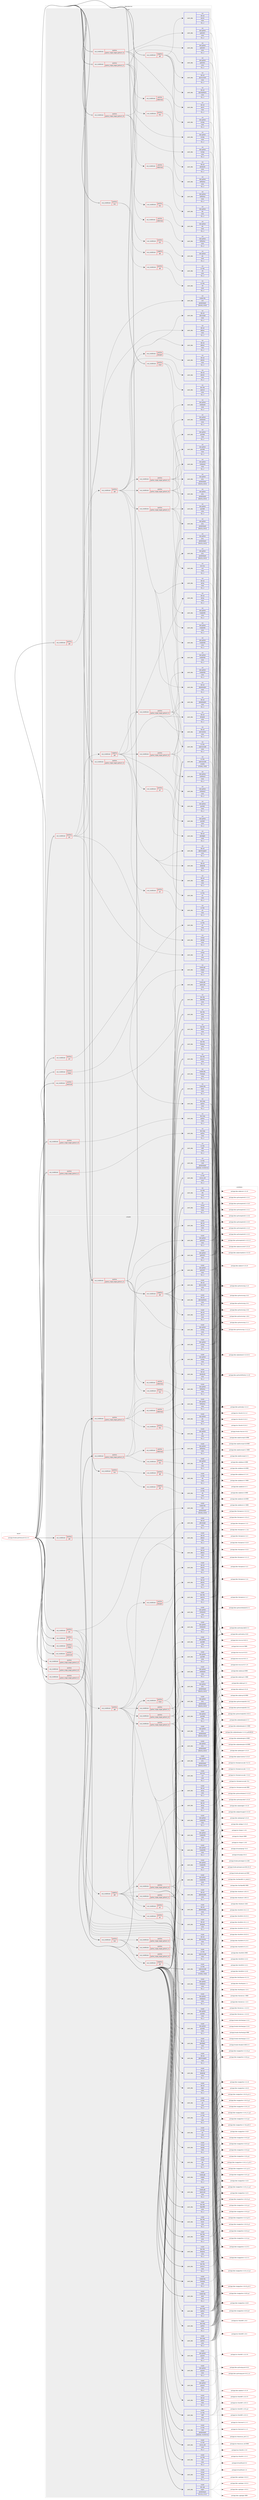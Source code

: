 digraph prolog {

# *************
# Graph options
# *************

newrank=true;
concentrate=true;
compound=true;
graph [rankdir=LR,fontname=Helvetica,fontsize=10,ranksep=1.5];#, ranksep=2.5, nodesep=0.2];
edge  [arrowhead=vee];
node  [fontname=Helvetica,fontsize=10];

# **********
# The ebuild
# **********

subgraph cluster_leftcol {
color=gray;
label=<<i>ebuild</i>>;
id [label="portage://media-gfx/freecad-0.21.2-r3", color=red, width=4, href="../media-gfx/freecad-0.21.2-r3.svg"];
}

# ****************
# The dependencies
# ****************

subgraph cluster_midcol {
color=gray;
label=<<i>dependencies</i>>;
subgraph cluster_compile {
fillcolor="#eeeeee";
style=filled;
label=<<i>compile</i>>;
subgraph cond75589 {
dependency297036 [label=<<TABLE BORDER="0" CELLBORDER="1" CELLSPACING="0" CELLPADDING="4"><TR><TD ROWSPAN="3" CELLPADDING="10">use_conditional</TD></TR><TR><TD>negative</TD></TR><TR><TD>qt6</TD></TR></TABLE>>, shape=none, color=red];
subgraph pack219084 {
dependency297037 [label=<<TABLE BORDER="0" CELLBORDER="1" CELLSPACING="0" CELLPADDING="4" WIDTH="220"><TR><TD ROWSPAN="6" CELLPADDING="30">pack_dep</TD></TR><TR><TD WIDTH="110">install</TD></TR><TR><TD>dev-qt</TD></TR><TR><TD>qtconcurrent</TD></TR><TR><TD>none</TD></TR><TR><TD>[[],,,,]</TD></TR></TABLE>>, shape=none, color=blue];
}
dependency297036:e -> dependency297037:w [weight=20,style="dashed",arrowhead="vee"];
subgraph pack219085 {
dependency297038 [label=<<TABLE BORDER="0" CELLBORDER="1" CELLSPACING="0" CELLPADDING="4" WIDTH="220"><TR><TD ROWSPAN="6" CELLPADDING="30">pack_dep</TD></TR><TR><TD WIDTH="110">install</TD></TR><TR><TD>dev-qt</TD></TR><TR><TD>qtcore</TD></TR><TR><TD>none</TD></TR><TR><TD>[[],,,,]</TD></TR></TABLE>>, shape=none, color=blue];
}
dependency297036:e -> dependency297038:w [weight=20,style="dashed",arrowhead="vee"];
subgraph pack219086 {
dependency297039 [label=<<TABLE BORDER="0" CELLBORDER="1" CELLSPACING="0" CELLPADDING="4" WIDTH="220"><TR><TD ROWSPAN="6" CELLPADDING="30">pack_dep</TD></TR><TR><TD WIDTH="110">install</TD></TR><TR><TD>dev-qt</TD></TR><TR><TD>qtnetwork</TD></TR><TR><TD>none</TD></TR><TR><TD>[[],,,,]</TD></TR></TABLE>>, shape=none, color=blue];
}
dependency297036:e -> dependency297039:w [weight=20,style="dashed",arrowhead="vee"];
subgraph pack219087 {
dependency297040 [label=<<TABLE BORDER="0" CELLBORDER="1" CELLSPACING="0" CELLPADDING="4" WIDTH="220"><TR><TD ROWSPAN="6" CELLPADDING="30">pack_dep</TD></TR><TR><TD WIDTH="110">install</TD></TR><TR><TD>dev-qt</TD></TR><TR><TD>qtxml</TD></TR><TR><TD>none</TD></TR><TR><TD>[[],,,,]</TD></TR></TABLE>>, shape=none, color=blue];
}
dependency297036:e -> dependency297040:w [weight=20,style="dashed",arrowhead="vee"];
subgraph pack219088 {
dependency297041 [label=<<TABLE BORDER="0" CELLBORDER="1" CELLSPACING="0" CELLPADDING="4" WIDTH="220"><TR><TD ROWSPAN="6" CELLPADDING="30">pack_dep</TD></TR><TR><TD WIDTH="110">install</TD></TR><TR><TD>dev-qt</TD></TR><TR><TD>qtxmlpatterns</TD></TR><TR><TD>none</TD></TR><TR><TD>[[],,,,]</TD></TR></TABLE>>, shape=none, color=blue];
}
dependency297036:e -> dependency297041:w [weight=20,style="dashed",arrowhead="vee"];
}
id:e -> dependency297036:w [weight=20,style="solid",arrowhead="vee"];
subgraph cond75590 {
dependency297042 [label=<<TABLE BORDER="0" CELLBORDER="1" CELLSPACING="0" CELLPADDING="4"><TR><TD ROWSPAN="3" CELLPADDING="10">use_conditional</TD></TR><TR><TD>positive</TD></TR><TR><TD>cloud</TD></TR></TABLE>>, shape=none, color=red];
subgraph pack219089 {
dependency297043 [label=<<TABLE BORDER="0" CELLBORDER="1" CELLSPACING="0" CELLPADDING="4" WIDTH="220"><TR><TD ROWSPAN="6" CELLPADDING="30">pack_dep</TD></TR><TR><TD WIDTH="110">install</TD></TR><TR><TD>dev-libs</TD></TR><TR><TD>openssl</TD></TR><TR><TD>none</TD></TR><TR><TD>[[],,,,]</TD></TR></TABLE>>, shape=none, color=blue];
}
dependency297042:e -> dependency297043:w [weight=20,style="dashed",arrowhead="vee"];
subgraph pack219090 {
dependency297044 [label=<<TABLE BORDER="0" CELLBORDER="1" CELLSPACING="0" CELLPADDING="4" WIDTH="220"><TR><TD ROWSPAN="6" CELLPADDING="30">pack_dep</TD></TR><TR><TD WIDTH="110">install</TD></TR><TR><TD>net-misc</TD></TR><TR><TD>curl</TD></TR><TR><TD>none</TD></TR><TR><TD>[[],,,,]</TD></TR></TABLE>>, shape=none, color=blue];
}
dependency297042:e -> dependency297044:w [weight=20,style="dashed",arrowhead="vee"];
}
id:e -> dependency297042:w [weight=20,style="solid",arrowhead="vee"];
subgraph cond75591 {
dependency297045 [label=<<TABLE BORDER="0" CELLBORDER="1" CELLSPACING="0" CELLPADDING="4"><TR><TD ROWSPAN="3" CELLPADDING="10">use_conditional</TD></TR><TR><TD>positive</TD></TR><TR><TD>fem</TD></TR></TABLE>>, shape=none, color=red];
subgraph cond75592 {
dependency297046 [label=<<TABLE BORDER="0" CELLBORDER="1" CELLSPACING="0" CELLPADDING="4"><TR><TD ROWSPAN="3" CELLPADDING="10">use_conditional</TD></TR><TR><TD>negative</TD></TR><TR><TD>qt6</TD></TR></TABLE>>, shape=none, color=red];
subgraph pack219091 {
dependency297047 [label=<<TABLE BORDER="0" CELLBORDER="1" CELLSPACING="0" CELLPADDING="4" WIDTH="220"><TR><TD ROWSPAN="6" CELLPADDING="30">pack_dep</TD></TR><TR><TD WIDTH="110">install</TD></TR><TR><TD>sci-libs</TD></TR><TR><TD>vtk</TD></TR><TR><TD>none</TD></TR><TR><TD>[[],,,,]</TD></TR></TABLE>>, shape=none, color=blue];
}
dependency297046:e -> dependency297047:w [weight=20,style="dashed",arrowhead="vee"];
}
dependency297045:e -> dependency297046:w [weight=20,style="dashed",arrowhead="vee"];
subgraph cond75593 {
dependency297048 [label=<<TABLE BORDER="0" CELLBORDER="1" CELLSPACING="0" CELLPADDING="4"><TR><TD ROWSPAN="3" CELLPADDING="10">use_conditional</TD></TR><TR><TD>positive</TD></TR><TR><TD>qt6</TD></TR></TABLE>>, shape=none, color=red];
subgraph pack219092 {
dependency297049 [label=<<TABLE BORDER="0" CELLBORDER="1" CELLSPACING="0" CELLPADDING="4" WIDTH="220"><TR><TD ROWSPAN="6" CELLPADDING="30">pack_dep</TD></TR><TR><TD WIDTH="110">install</TD></TR><TR><TD>sci-libs</TD></TR><TR><TD>vtk</TD></TR><TR><TD>none</TD></TR><TR><TD>[[],,,,]</TD></TR></TABLE>>, shape=none, color=blue];
}
dependency297048:e -> dependency297049:w [weight=20,style="dashed",arrowhead="vee"];
}
dependency297045:e -> dependency297048:w [weight=20,style="dashed",arrowhead="vee"];
}
id:e -> dependency297045:w [weight=20,style="solid",arrowhead="vee"];
subgraph cond75594 {
dependency297050 [label=<<TABLE BORDER="0" CELLBORDER="1" CELLSPACING="0" CELLPADDING="4"><TR><TD ROWSPAN="3" CELLPADDING="10">use_conditional</TD></TR><TR><TD>positive</TD></TR><TR><TD>gui</TD></TR></TABLE>>, shape=none, color=red];
subgraph pack219093 {
dependency297051 [label=<<TABLE BORDER="0" CELLBORDER="1" CELLSPACING="0" CELLPADDING="4" WIDTH="220"><TR><TD ROWSPAN="6" CELLPADDING="30">pack_dep</TD></TR><TR><TD WIDTH="110">install</TD></TR><TR><TD>media-libs</TD></TR><TR><TD>coin</TD></TR><TR><TD>greaterequal</TD></TR><TR><TD>[[4,0,0],,,4.0.0]</TD></TR></TABLE>>, shape=none, color=blue];
}
dependency297050:e -> dependency297051:w [weight=20,style="dashed",arrowhead="vee"];
subgraph pack219094 {
dependency297052 [label=<<TABLE BORDER="0" CELLBORDER="1" CELLSPACING="0" CELLPADDING="4" WIDTH="220"><TR><TD ROWSPAN="6" CELLPADDING="30">pack_dep</TD></TR><TR><TD WIDTH="110">install</TD></TR><TR><TD>virtual</TD></TR><TR><TD>glu</TD></TR><TR><TD>none</TD></TR><TR><TD>[[],,,,]</TD></TR></TABLE>>, shape=none, color=blue];
}
dependency297050:e -> dependency297052:w [weight=20,style="dashed",arrowhead="vee"];
subgraph pack219095 {
dependency297053 [label=<<TABLE BORDER="0" CELLBORDER="1" CELLSPACING="0" CELLPADDING="4" WIDTH="220"><TR><TD ROWSPAN="6" CELLPADDING="30">pack_dep</TD></TR><TR><TD WIDTH="110">install</TD></TR><TR><TD>virtual</TD></TR><TR><TD>opengl</TD></TR><TR><TD>none</TD></TR><TR><TD>[[],,,,]</TD></TR></TABLE>>, shape=none, color=blue];
}
dependency297050:e -> dependency297053:w [weight=20,style="dashed",arrowhead="vee"];
subgraph cond75595 {
dependency297054 [label=<<TABLE BORDER="0" CELLBORDER="1" CELLSPACING="0" CELLPADDING="4"><TR><TD ROWSPAN="3" CELLPADDING="10">use_conditional</TD></TR><TR><TD>negative</TD></TR><TR><TD>qt6</TD></TR></TABLE>>, shape=none, color=red];
subgraph pack219096 {
dependency297055 [label=<<TABLE BORDER="0" CELLBORDER="1" CELLSPACING="0" CELLPADDING="4" WIDTH="220"><TR><TD ROWSPAN="6" CELLPADDING="30">pack_dep</TD></TR><TR><TD WIDTH="110">install</TD></TR><TR><TD>dev-qt</TD></TR><TR><TD>designer</TD></TR><TR><TD>none</TD></TR><TR><TD>[[],,,,]</TD></TR></TABLE>>, shape=none, color=blue];
}
dependency297054:e -> dependency297055:w [weight=20,style="dashed",arrowhead="vee"];
subgraph pack219097 {
dependency297056 [label=<<TABLE BORDER="0" CELLBORDER="1" CELLSPACING="0" CELLPADDING="4" WIDTH="220"><TR><TD ROWSPAN="6" CELLPADDING="30">pack_dep</TD></TR><TR><TD WIDTH="110">install</TD></TR><TR><TD>dev-qt</TD></TR><TR><TD>qtgui</TD></TR><TR><TD>none</TD></TR><TR><TD>[[],,,,]</TD></TR></TABLE>>, shape=none, color=blue];
}
dependency297054:e -> dependency297056:w [weight=20,style="dashed",arrowhead="vee"];
subgraph pack219098 {
dependency297057 [label=<<TABLE BORDER="0" CELLBORDER="1" CELLSPACING="0" CELLPADDING="4" WIDTH="220"><TR><TD ROWSPAN="6" CELLPADDING="30">pack_dep</TD></TR><TR><TD WIDTH="110">install</TD></TR><TR><TD>dev-qt</TD></TR><TR><TD>qtopengl</TD></TR><TR><TD>none</TD></TR><TR><TD>[[],,,,]</TD></TR></TABLE>>, shape=none, color=blue];
}
dependency297054:e -> dependency297057:w [weight=20,style="dashed",arrowhead="vee"];
subgraph pack219099 {
dependency297058 [label=<<TABLE BORDER="0" CELLBORDER="1" CELLSPACING="0" CELLPADDING="4" WIDTH="220"><TR><TD ROWSPAN="6" CELLPADDING="30">pack_dep</TD></TR><TR><TD WIDTH="110">install</TD></TR><TR><TD>dev-qt</TD></TR><TR><TD>qtprintsupport</TD></TR><TR><TD>none</TD></TR><TR><TD>[[],,,,]</TD></TR></TABLE>>, shape=none, color=blue];
}
dependency297054:e -> dependency297058:w [weight=20,style="dashed",arrowhead="vee"];
subgraph pack219100 {
dependency297059 [label=<<TABLE BORDER="0" CELLBORDER="1" CELLSPACING="0" CELLPADDING="4" WIDTH="220"><TR><TD ROWSPAN="6" CELLPADDING="30">pack_dep</TD></TR><TR><TD WIDTH="110">install</TD></TR><TR><TD>dev-qt</TD></TR><TR><TD>qtsvg</TD></TR><TR><TD>none</TD></TR><TR><TD>[[],,,,]</TD></TR></TABLE>>, shape=none, color=blue];
}
dependency297054:e -> dependency297059:w [weight=20,style="dashed",arrowhead="vee"];
subgraph pack219101 {
dependency297060 [label=<<TABLE BORDER="0" CELLBORDER="1" CELLSPACING="0" CELLPADDING="4" WIDTH="220"><TR><TD ROWSPAN="6" CELLPADDING="30">pack_dep</TD></TR><TR><TD WIDTH="110">install</TD></TR><TR><TD>dev-qt</TD></TR><TR><TD>qtwebengine</TD></TR><TR><TD>none</TD></TR><TR><TD>[[],,,,]</TD></TR></TABLE>>, shape=none, color=blue];
}
dependency297054:e -> dependency297060:w [weight=20,style="dashed",arrowhead="vee"];
subgraph pack219102 {
dependency297061 [label=<<TABLE BORDER="0" CELLBORDER="1" CELLSPACING="0" CELLPADDING="4" WIDTH="220"><TR><TD ROWSPAN="6" CELLPADDING="30">pack_dep</TD></TR><TR><TD WIDTH="110">install</TD></TR><TR><TD>dev-qt</TD></TR><TR><TD>qtwidgets</TD></TR><TR><TD>none</TD></TR><TR><TD>[[],,,,]</TD></TR></TABLE>>, shape=none, color=blue];
}
dependency297054:e -> dependency297061:w [weight=20,style="dashed",arrowhead="vee"];
subgraph pack219103 {
dependency297062 [label=<<TABLE BORDER="0" CELLBORDER="1" CELLSPACING="0" CELLPADDING="4" WIDTH="220"><TR><TD ROWSPAN="6" CELLPADDING="30">pack_dep</TD></TR><TR><TD WIDTH="110">install</TD></TR><TR><TD>dev-qt</TD></TR><TR><TD>qtx11extras</TD></TR><TR><TD>none</TD></TR><TR><TD>[[],,,,]</TD></TR></TABLE>>, shape=none, color=blue];
}
dependency297054:e -> dependency297062:w [weight=20,style="dashed",arrowhead="vee"];
subgraph cond75596 {
dependency297063 [label=<<TABLE BORDER="0" CELLBORDER="1" CELLSPACING="0" CELLPADDING="4"><TR><TD ROWSPAN="3" CELLPADDING="10">use_conditional</TD></TR><TR><TD>positive</TD></TR><TR><TD>pcl</TD></TR></TABLE>>, shape=none, color=red];
subgraph pack219104 {
dependency297064 [label=<<TABLE BORDER="0" CELLBORDER="1" CELLSPACING="0" CELLPADDING="4" WIDTH="220"><TR><TD ROWSPAN="6" CELLPADDING="30">pack_dep</TD></TR><TR><TD WIDTH="110">install</TD></TR><TR><TD>sci-libs</TD></TR><TR><TD>pcl</TD></TR><TR><TD>none</TD></TR><TR><TD>[[],,,,]</TD></TR></TABLE>>, shape=none, color=blue];
}
dependency297063:e -> dependency297064:w [weight=20,style="dashed",arrowhead="vee"];
}
dependency297054:e -> dependency297063:w [weight=20,style="dashed",arrowhead="vee"];
subgraph cond75597 {
dependency297065 [label=<<TABLE BORDER="0" CELLBORDER="1" CELLSPACING="0" CELLPADDING="4"><TR><TD ROWSPAN="3" CELLPADDING="10">use_conditional</TD></TR><TR><TD>positive</TD></TR><TR><TD>python_single_target_python3_10</TD></TR></TABLE>>, shape=none, color=red];
subgraph pack219105 {
dependency297066 [label=<<TABLE BORDER="0" CELLBORDER="1" CELLSPACING="0" CELLPADDING="4" WIDTH="220"><TR><TD ROWSPAN="6" CELLPADDING="30">pack_dep</TD></TR><TR><TD WIDTH="110">install</TD></TR><TR><TD>dev-python</TD></TR><TR><TD>matplotlib</TD></TR><TR><TD>none</TD></TR><TR><TD>[[],,,,]</TD></TR></TABLE>>, shape=none, color=blue];
}
dependency297065:e -> dependency297066:w [weight=20,style="dashed",arrowhead="vee"];
subgraph pack219106 {
dependency297067 [label=<<TABLE BORDER="0" CELLBORDER="1" CELLSPACING="0" CELLPADDING="4" WIDTH="220"><TR><TD ROWSPAN="6" CELLPADDING="30">pack_dep</TD></TR><TR><TD WIDTH="110">install</TD></TR><TR><TD>dev-python</TD></TR><TR><TD>pivy</TD></TR><TR><TD>greaterequal</TD></TR><TR><TD>[[0,6,5],,,0.6.5]</TD></TR></TABLE>>, shape=none, color=blue];
}
dependency297065:e -> dependency297067:w [weight=20,style="dashed",arrowhead="vee"];
subgraph pack219107 {
dependency297068 [label=<<TABLE BORDER="0" CELLBORDER="1" CELLSPACING="0" CELLPADDING="4" WIDTH="220"><TR><TD ROWSPAN="6" CELLPADDING="30">pack_dep</TD></TR><TR><TD WIDTH="110">install</TD></TR><TR><TD>dev-python</TD></TR><TR><TD>pyside2</TD></TR><TR><TD>none</TD></TR><TR><TD>[[],,,,]</TD></TR></TABLE>>, shape=none, color=blue];
}
dependency297065:e -> dependency297068:w [weight=20,style="dashed",arrowhead="vee"];
subgraph pack219108 {
dependency297069 [label=<<TABLE BORDER="0" CELLBORDER="1" CELLSPACING="0" CELLPADDING="4" WIDTH="220"><TR><TD ROWSPAN="6" CELLPADDING="30">pack_dep</TD></TR><TR><TD WIDTH="110">install</TD></TR><TR><TD>dev-python</TD></TR><TR><TD>shiboken2</TD></TR><TR><TD>none</TD></TR><TR><TD>[[],,,,]</TD></TR></TABLE>>, shape=none, color=blue];
}
dependency297065:e -> dependency297069:w [weight=20,style="dashed",arrowhead="vee"];
}
dependency297054:e -> dependency297065:w [weight=20,style="dashed",arrowhead="vee"];
subgraph cond75598 {
dependency297070 [label=<<TABLE BORDER="0" CELLBORDER="1" CELLSPACING="0" CELLPADDING="4"><TR><TD ROWSPAN="3" CELLPADDING="10">use_conditional</TD></TR><TR><TD>positive</TD></TR><TR><TD>python_single_target_python3_11</TD></TR></TABLE>>, shape=none, color=red];
subgraph pack219109 {
dependency297071 [label=<<TABLE BORDER="0" CELLBORDER="1" CELLSPACING="0" CELLPADDING="4" WIDTH="220"><TR><TD ROWSPAN="6" CELLPADDING="30">pack_dep</TD></TR><TR><TD WIDTH="110">install</TD></TR><TR><TD>dev-python</TD></TR><TR><TD>matplotlib</TD></TR><TR><TD>none</TD></TR><TR><TD>[[],,,,]</TD></TR></TABLE>>, shape=none, color=blue];
}
dependency297070:e -> dependency297071:w [weight=20,style="dashed",arrowhead="vee"];
subgraph pack219110 {
dependency297072 [label=<<TABLE BORDER="0" CELLBORDER="1" CELLSPACING="0" CELLPADDING="4" WIDTH="220"><TR><TD ROWSPAN="6" CELLPADDING="30">pack_dep</TD></TR><TR><TD WIDTH="110">install</TD></TR><TR><TD>dev-python</TD></TR><TR><TD>pivy</TD></TR><TR><TD>greaterequal</TD></TR><TR><TD>[[0,6,5],,,0.6.5]</TD></TR></TABLE>>, shape=none, color=blue];
}
dependency297070:e -> dependency297072:w [weight=20,style="dashed",arrowhead="vee"];
subgraph pack219111 {
dependency297073 [label=<<TABLE BORDER="0" CELLBORDER="1" CELLSPACING="0" CELLPADDING="4" WIDTH="220"><TR><TD ROWSPAN="6" CELLPADDING="30">pack_dep</TD></TR><TR><TD WIDTH="110">install</TD></TR><TR><TD>dev-python</TD></TR><TR><TD>pyside2</TD></TR><TR><TD>none</TD></TR><TR><TD>[[],,,,]</TD></TR></TABLE>>, shape=none, color=blue];
}
dependency297070:e -> dependency297073:w [weight=20,style="dashed",arrowhead="vee"];
subgraph pack219112 {
dependency297074 [label=<<TABLE BORDER="0" CELLBORDER="1" CELLSPACING="0" CELLPADDING="4" WIDTH="220"><TR><TD ROWSPAN="6" CELLPADDING="30">pack_dep</TD></TR><TR><TD WIDTH="110">install</TD></TR><TR><TD>dev-python</TD></TR><TR><TD>shiboken2</TD></TR><TR><TD>none</TD></TR><TR><TD>[[],,,,]</TD></TR></TABLE>>, shape=none, color=blue];
}
dependency297070:e -> dependency297074:w [weight=20,style="dashed",arrowhead="vee"];
}
dependency297054:e -> dependency297070:w [weight=20,style="dashed",arrowhead="vee"];
}
dependency297050:e -> dependency297054:w [weight=20,style="dashed",arrowhead="vee"];
subgraph cond75599 {
dependency297075 [label=<<TABLE BORDER="0" CELLBORDER="1" CELLSPACING="0" CELLPADDING="4"><TR><TD ROWSPAN="3" CELLPADDING="10">use_conditional</TD></TR><TR><TD>positive</TD></TR><TR><TD>qt6</TD></TR></TABLE>>, shape=none, color=red];
subgraph pack219113 {
dependency297076 [label=<<TABLE BORDER="0" CELLBORDER="1" CELLSPACING="0" CELLPADDING="4" WIDTH="220"><TR><TD ROWSPAN="6" CELLPADDING="30">pack_dep</TD></TR><TR><TD WIDTH="110">install</TD></TR><TR><TD>sci-libs</TD></TR><TR><TD>opencascade</TD></TR><TR><TD>none</TD></TR><TR><TD>[[],,,,]</TD></TR></TABLE>>, shape=none, color=blue];
}
dependency297075:e -> dependency297076:w [weight=20,style="dashed",arrowhead="vee"];
subgraph cond75600 {
dependency297077 [label=<<TABLE BORDER="0" CELLBORDER="1" CELLSPACING="0" CELLPADDING="4"><TR><TD ROWSPAN="3" CELLPADDING="10">use_conditional</TD></TR><TR><TD>positive</TD></TR><TR><TD>designer</TD></TR></TABLE>>, shape=none, color=red];
subgraph pack219114 {
dependency297078 [label=<<TABLE BORDER="0" CELLBORDER="1" CELLSPACING="0" CELLPADDING="4" WIDTH="220"><TR><TD ROWSPAN="6" CELLPADDING="30">pack_dep</TD></TR><TR><TD WIDTH="110">install</TD></TR><TR><TD>dev-qt</TD></TR><TR><TD>qttools</TD></TR><TR><TD>none</TD></TR><TR><TD>[[],,,,]</TD></TR></TABLE>>, shape=none, color=blue];
}
dependency297077:e -> dependency297078:w [weight=20,style="dashed",arrowhead="vee"];
}
dependency297075:e -> dependency297077:w [weight=20,style="dashed",arrowhead="vee"];
subgraph pack219115 {
dependency297079 [label=<<TABLE BORDER="0" CELLBORDER="1" CELLSPACING="0" CELLPADDING="4" WIDTH="220"><TR><TD ROWSPAN="6" CELLPADDING="30">pack_dep</TD></TR><TR><TD WIDTH="110">install</TD></TR><TR><TD>dev-qt</TD></TR><TR><TD>qt5compat</TD></TR><TR><TD>none</TD></TR><TR><TD>[[],,,,]</TD></TR></TABLE>>, shape=none, color=blue];
}
dependency297075:e -> dependency297079:w [weight=20,style="dashed",arrowhead="vee"];
subgraph pack219116 {
dependency297080 [label=<<TABLE BORDER="0" CELLBORDER="1" CELLSPACING="0" CELLPADDING="4" WIDTH="220"><TR><TD ROWSPAN="6" CELLPADDING="30">pack_dep</TD></TR><TR><TD WIDTH="110">install</TD></TR><TR><TD>dev-qt</TD></TR><TR><TD>qttools</TD></TR><TR><TD>none</TD></TR><TR><TD>[[],,,,]</TD></TR></TABLE>>, shape=none, color=blue];
}
dependency297075:e -> dependency297080:w [weight=20,style="dashed",arrowhead="vee"];
subgraph pack219117 {
dependency297081 [label=<<TABLE BORDER="0" CELLBORDER="1" CELLSPACING="0" CELLPADDING="4" WIDTH="220"><TR><TD ROWSPAN="6" CELLPADDING="30">pack_dep</TD></TR><TR><TD WIDTH="110">install</TD></TR><TR><TD>dev-qt</TD></TR><TR><TD>qtbase</TD></TR><TR><TD>none</TD></TR><TR><TD>[[],,,,]</TD></TR></TABLE>>, shape=none, color=blue];
}
dependency297075:e -> dependency297081:w [weight=20,style="dashed",arrowhead="vee"];
subgraph pack219118 {
dependency297082 [label=<<TABLE BORDER="0" CELLBORDER="1" CELLSPACING="0" CELLPADDING="4" WIDTH="220"><TR><TD ROWSPAN="6" CELLPADDING="30">pack_dep</TD></TR><TR><TD WIDTH="110">install</TD></TR><TR><TD>dev-qt</TD></TR><TR><TD>qtsvg</TD></TR><TR><TD>none</TD></TR><TR><TD>[[],,,,]</TD></TR></TABLE>>, shape=none, color=blue];
}
dependency297075:e -> dependency297082:w [weight=20,style="dashed",arrowhead="vee"];
subgraph pack219119 {
dependency297083 [label=<<TABLE BORDER="0" CELLBORDER="1" CELLSPACING="0" CELLPADDING="4" WIDTH="220"><TR><TD ROWSPAN="6" CELLPADDING="30">pack_dep</TD></TR><TR><TD WIDTH="110">install</TD></TR><TR><TD>dev-qt</TD></TR><TR><TD>qtwebengine</TD></TR><TR><TD>none</TD></TR><TR><TD>[[],,,,]</TD></TR></TABLE>>, shape=none, color=blue];
}
dependency297075:e -> dependency297083:w [weight=20,style="dashed",arrowhead="vee"];
subgraph cond75601 {
dependency297084 [label=<<TABLE BORDER="0" CELLBORDER="1" CELLSPACING="0" CELLPADDING="4"><TR><TD ROWSPAN="3" CELLPADDING="10">use_conditional</TD></TR><TR><TD>positive</TD></TR><TR><TD>pcl</TD></TR></TABLE>>, shape=none, color=red];
subgraph pack219120 {
dependency297085 [label=<<TABLE BORDER="0" CELLBORDER="1" CELLSPACING="0" CELLPADDING="4" WIDTH="220"><TR><TD ROWSPAN="6" CELLPADDING="30">pack_dep</TD></TR><TR><TD WIDTH="110">install</TD></TR><TR><TD>sci-libs</TD></TR><TR><TD>pcl</TD></TR><TR><TD>none</TD></TR><TR><TD>[[],,,,]</TD></TR></TABLE>>, shape=none, color=blue];
}
dependency297084:e -> dependency297085:w [weight=20,style="dashed",arrowhead="vee"];
}
dependency297075:e -> dependency297084:w [weight=20,style="dashed",arrowhead="vee"];
subgraph cond75602 {
dependency297086 [label=<<TABLE BORDER="0" CELLBORDER="1" CELLSPACING="0" CELLPADDING="4"><TR><TD ROWSPAN="3" CELLPADDING="10">use_conditional</TD></TR><TR><TD>positive</TD></TR><TR><TD>python_single_target_python3_10</TD></TR></TABLE>>, shape=none, color=red];
subgraph pack219121 {
dependency297087 [label=<<TABLE BORDER="0" CELLBORDER="1" CELLSPACING="0" CELLPADDING="4" WIDTH="220"><TR><TD ROWSPAN="6" CELLPADDING="30">pack_dep</TD></TR><TR><TD WIDTH="110">install</TD></TR><TR><TD>dev-python</TD></TR><TR><TD>matplotlib</TD></TR><TR><TD>none</TD></TR><TR><TD>[[],,,,]</TD></TR></TABLE>>, shape=none, color=blue];
}
dependency297086:e -> dependency297087:w [weight=20,style="dashed",arrowhead="vee"];
subgraph pack219122 {
dependency297088 [label=<<TABLE BORDER="0" CELLBORDER="1" CELLSPACING="0" CELLPADDING="4" WIDTH="220"><TR><TD ROWSPAN="6" CELLPADDING="30">pack_dep</TD></TR><TR><TD WIDTH="110">install</TD></TR><TR><TD>dev-python</TD></TR><TR><TD>pivy</TD></TR><TR><TD>greaterequal</TD></TR><TR><TD>[[0,6,5],,,0.6.5]</TD></TR></TABLE>>, shape=none, color=blue];
}
dependency297086:e -> dependency297088:w [weight=20,style="dashed",arrowhead="vee"];
subgraph pack219123 {
dependency297089 [label=<<TABLE BORDER="0" CELLBORDER="1" CELLSPACING="0" CELLPADDING="4" WIDTH="220"><TR><TD ROWSPAN="6" CELLPADDING="30">pack_dep</TD></TR><TR><TD WIDTH="110">install</TD></TR><TR><TD>dev-python</TD></TR><TR><TD>pyside6</TD></TR><TR><TD>none</TD></TR><TR><TD>[[],,,,]</TD></TR></TABLE>>, shape=none, color=blue];
}
dependency297086:e -> dependency297089:w [weight=20,style="dashed",arrowhead="vee"];
subgraph pack219124 {
dependency297090 [label=<<TABLE BORDER="0" CELLBORDER="1" CELLSPACING="0" CELLPADDING="4" WIDTH="220"><TR><TD ROWSPAN="6" CELLPADDING="30">pack_dep</TD></TR><TR><TD WIDTH="110">install</TD></TR><TR><TD>dev-python</TD></TR><TR><TD>shiboken6</TD></TR><TR><TD>none</TD></TR><TR><TD>[[],,,,]</TD></TR></TABLE>>, shape=none, color=blue];
}
dependency297086:e -> dependency297090:w [weight=20,style="dashed",arrowhead="vee"];
}
dependency297075:e -> dependency297086:w [weight=20,style="dashed",arrowhead="vee"];
subgraph cond75603 {
dependency297091 [label=<<TABLE BORDER="0" CELLBORDER="1" CELLSPACING="0" CELLPADDING="4"><TR><TD ROWSPAN="3" CELLPADDING="10">use_conditional</TD></TR><TR><TD>positive</TD></TR><TR><TD>python_single_target_python3_11</TD></TR></TABLE>>, shape=none, color=red];
subgraph pack219125 {
dependency297092 [label=<<TABLE BORDER="0" CELLBORDER="1" CELLSPACING="0" CELLPADDING="4" WIDTH="220"><TR><TD ROWSPAN="6" CELLPADDING="30">pack_dep</TD></TR><TR><TD WIDTH="110">install</TD></TR><TR><TD>dev-python</TD></TR><TR><TD>matplotlib</TD></TR><TR><TD>none</TD></TR><TR><TD>[[],,,,]</TD></TR></TABLE>>, shape=none, color=blue];
}
dependency297091:e -> dependency297092:w [weight=20,style="dashed",arrowhead="vee"];
subgraph pack219126 {
dependency297093 [label=<<TABLE BORDER="0" CELLBORDER="1" CELLSPACING="0" CELLPADDING="4" WIDTH="220"><TR><TD ROWSPAN="6" CELLPADDING="30">pack_dep</TD></TR><TR><TD WIDTH="110">install</TD></TR><TR><TD>dev-python</TD></TR><TR><TD>pivy</TD></TR><TR><TD>greaterequal</TD></TR><TR><TD>[[0,6,5],,,0.6.5]</TD></TR></TABLE>>, shape=none, color=blue];
}
dependency297091:e -> dependency297093:w [weight=20,style="dashed",arrowhead="vee"];
subgraph pack219127 {
dependency297094 [label=<<TABLE BORDER="0" CELLBORDER="1" CELLSPACING="0" CELLPADDING="4" WIDTH="220"><TR><TD ROWSPAN="6" CELLPADDING="30">pack_dep</TD></TR><TR><TD WIDTH="110">install</TD></TR><TR><TD>dev-python</TD></TR><TR><TD>pyside6</TD></TR><TR><TD>none</TD></TR><TR><TD>[[],,,,]</TD></TR></TABLE>>, shape=none, color=blue];
}
dependency297091:e -> dependency297094:w [weight=20,style="dashed",arrowhead="vee"];
subgraph pack219128 {
dependency297095 [label=<<TABLE BORDER="0" CELLBORDER="1" CELLSPACING="0" CELLPADDING="4" WIDTH="220"><TR><TD ROWSPAN="6" CELLPADDING="30">pack_dep</TD></TR><TR><TD WIDTH="110">install</TD></TR><TR><TD>dev-python</TD></TR><TR><TD>shiboken6</TD></TR><TR><TD>none</TD></TR><TR><TD>[[],,,,]</TD></TR></TABLE>>, shape=none, color=blue];
}
dependency297091:e -> dependency297095:w [weight=20,style="dashed",arrowhead="vee"];
}
dependency297075:e -> dependency297091:w [weight=20,style="dashed",arrowhead="vee"];
subgraph cond75604 {
dependency297096 [label=<<TABLE BORDER="0" CELLBORDER="1" CELLSPACING="0" CELLPADDING="4"><TR><TD ROWSPAN="3" CELLPADDING="10">use_conditional</TD></TR><TR><TD>positive</TD></TR><TR><TD>python_single_target_python3_12</TD></TR></TABLE>>, shape=none, color=red];
subgraph pack219129 {
dependency297097 [label=<<TABLE BORDER="0" CELLBORDER="1" CELLSPACING="0" CELLPADDING="4" WIDTH="220"><TR><TD ROWSPAN="6" CELLPADDING="30">pack_dep</TD></TR><TR><TD WIDTH="110">install</TD></TR><TR><TD>dev-python</TD></TR><TR><TD>matplotlib</TD></TR><TR><TD>none</TD></TR><TR><TD>[[],,,,]</TD></TR></TABLE>>, shape=none, color=blue];
}
dependency297096:e -> dependency297097:w [weight=20,style="dashed",arrowhead="vee"];
subgraph pack219130 {
dependency297098 [label=<<TABLE BORDER="0" CELLBORDER="1" CELLSPACING="0" CELLPADDING="4" WIDTH="220"><TR><TD ROWSPAN="6" CELLPADDING="30">pack_dep</TD></TR><TR><TD WIDTH="110">install</TD></TR><TR><TD>dev-python</TD></TR><TR><TD>pivy</TD></TR><TR><TD>greaterequal</TD></TR><TR><TD>[[0,6,5],,,0.6.5]</TD></TR></TABLE>>, shape=none, color=blue];
}
dependency297096:e -> dependency297098:w [weight=20,style="dashed",arrowhead="vee"];
subgraph pack219131 {
dependency297099 [label=<<TABLE BORDER="0" CELLBORDER="1" CELLSPACING="0" CELLPADDING="4" WIDTH="220"><TR><TD ROWSPAN="6" CELLPADDING="30">pack_dep</TD></TR><TR><TD WIDTH="110">install</TD></TR><TR><TD>dev-python</TD></TR><TR><TD>pyside6</TD></TR><TR><TD>none</TD></TR><TR><TD>[[],,,,]</TD></TR></TABLE>>, shape=none, color=blue];
}
dependency297096:e -> dependency297099:w [weight=20,style="dashed",arrowhead="vee"];
subgraph pack219132 {
dependency297100 [label=<<TABLE BORDER="0" CELLBORDER="1" CELLSPACING="0" CELLPADDING="4" WIDTH="220"><TR><TD ROWSPAN="6" CELLPADDING="30">pack_dep</TD></TR><TR><TD WIDTH="110">install</TD></TR><TR><TD>dev-python</TD></TR><TR><TD>shiboken6</TD></TR><TR><TD>none</TD></TR><TR><TD>[[],,,,]</TD></TR></TABLE>>, shape=none, color=blue];
}
dependency297096:e -> dependency297100:w [weight=20,style="dashed",arrowhead="vee"];
}
dependency297075:e -> dependency297096:w [weight=20,style="dashed",arrowhead="vee"];
}
dependency297050:e -> dependency297075:w [weight=20,style="dashed",arrowhead="vee"];
}
id:e -> dependency297050:w [weight=20,style="solid",arrowhead="vee"];
subgraph cond75605 {
dependency297101 [label=<<TABLE BORDER="0" CELLBORDER="1" CELLSPACING="0" CELLPADDING="4"><TR><TD ROWSPAN="3" CELLPADDING="10">use_conditional</TD></TR><TR><TD>positive</TD></TR><TR><TD>netgen</TD></TR></TABLE>>, shape=none, color=red];
subgraph pack219133 {
dependency297102 [label=<<TABLE BORDER="0" CELLBORDER="1" CELLSPACING="0" CELLPADDING="4" WIDTH="220"><TR><TD ROWSPAN="6" CELLPADDING="30">pack_dep</TD></TR><TR><TD WIDTH="110">install</TD></TR><TR><TD>media-gfx</TD></TR><TR><TD>netgen</TD></TR><TR><TD>none</TD></TR><TR><TD>[[],,,,]</TD></TR></TABLE>>, shape=none, color=blue];
}
dependency297101:e -> dependency297102:w [weight=20,style="dashed",arrowhead="vee"];
}
id:e -> dependency297101:w [weight=20,style="solid",arrowhead="vee"];
subgraph cond75606 {
dependency297103 [label=<<TABLE BORDER="0" CELLBORDER="1" CELLSPACING="0" CELLPADDING="4"><TR><TD ROWSPAN="3" CELLPADDING="10">use_conditional</TD></TR><TR><TD>positive</TD></TR><TR><TD>openscad</TD></TR></TABLE>>, shape=none, color=red];
subgraph pack219134 {
dependency297104 [label=<<TABLE BORDER="0" CELLBORDER="1" CELLSPACING="0" CELLPADDING="4" WIDTH="220"><TR><TD ROWSPAN="6" CELLPADDING="30">pack_dep</TD></TR><TR><TD WIDTH="110">install</TD></TR><TR><TD>media-gfx</TD></TR><TR><TD>openscad</TD></TR><TR><TD>none</TD></TR><TR><TD>[[],,,,]</TD></TR></TABLE>>, shape=none, color=blue];
}
dependency297103:e -> dependency297104:w [weight=20,style="dashed",arrowhead="vee"];
}
id:e -> dependency297103:w [weight=20,style="solid",arrowhead="vee"];
subgraph cond75607 {
dependency297105 [label=<<TABLE BORDER="0" CELLBORDER="1" CELLSPACING="0" CELLPADDING="4"><TR><TD ROWSPAN="3" CELLPADDING="10">use_conditional</TD></TR><TR><TD>positive</TD></TR><TR><TD>pcl</TD></TR></TABLE>>, shape=none, color=red];
subgraph pack219135 {
dependency297106 [label=<<TABLE BORDER="0" CELLBORDER="1" CELLSPACING="0" CELLPADDING="4" WIDTH="220"><TR><TD ROWSPAN="6" CELLPADDING="30">pack_dep</TD></TR><TR><TD WIDTH="110">install</TD></TR><TR><TD>sci-libs</TD></TR><TR><TD>pcl</TD></TR><TR><TD>none</TD></TR><TR><TD>[[],,,,]</TD></TR></TABLE>>, shape=none, color=blue];
}
dependency297105:e -> dependency297106:w [weight=20,style="dashed",arrowhead="vee"];
}
id:e -> dependency297105:w [weight=20,style="solid",arrowhead="vee"];
subgraph cond75608 {
dependency297107 [label=<<TABLE BORDER="0" CELLBORDER="1" CELLSPACING="0" CELLPADDING="4"><TR><TD ROWSPAN="3" CELLPADDING="10">use_conditional</TD></TR><TR><TD>positive</TD></TR><TR><TD>python_single_target_python3_10</TD></TR></TABLE>>, shape=none, color=red];
subgraph pack219136 {
dependency297108 [label=<<TABLE BORDER="0" CELLBORDER="1" CELLSPACING="0" CELLPADDING="4" WIDTH="220"><TR><TD ROWSPAN="6" CELLPADDING="30">pack_dep</TD></TR><TR><TD WIDTH="110">install</TD></TR><TR><TD>dev-lang</TD></TR><TR><TD>python</TD></TR><TR><TD>none</TD></TR><TR><TD>[[],,,,]</TD></TR></TABLE>>, shape=none, color=blue];
}
dependency297107:e -> dependency297108:w [weight=20,style="dashed",arrowhead="vee"];
}
id:e -> dependency297107:w [weight=20,style="solid",arrowhead="vee"];
subgraph cond75609 {
dependency297109 [label=<<TABLE BORDER="0" CELLBORDER="1" CELLSPACING="0" CELLPADDING="4"><TR><TD ROWSPAN="3" CELLPADDING="10">use_conditional</TD></TR><TR><TD>positive</TD></TR><TR><TD>python_single_target_python3_10</TD></TR></TABLE>>, shape=none, color=red];
subgraph pack219137 {
dependency297110 [label=<<TABLE BORDER="0" CELLBORDER="1" CELLSPACING="0" CELLPADDING="4" WIDTH="220"><TR><TD ROWSPAN="6" CELLPADDING="30">pack_dep</TD></TR><TR><TD WIDTH="110">install</TD></TR><TR><TD>dev-python</TD></TR><TR><TD>numpy</TD></TR><TR><TD>none</TD></TR><TR><TD>[[],,,,]</TD></TR></TABLE>>, shape=none, color=blue];
}
dependency297109:e -> dependency297110:w [weight=20,style="dashed",arrowhead="vee"];
subgraph pack219138 {
dependency297111 [label=<<TABLE BORDER="0" CELLBORDER="1" CELLSPACING="0" CELLPADDING="4" WIDTH="220"><TR><TD ROWSPAN="6" CELLPADDING="30">pack_dep</TD></TR><TR><TD WIDTH="110">install</TD></TR><TR><TD>dev-python</TD></TR><TR><TD>pybind11</TD></TR><TR><TD>none</TD></TR><TR><TD>[[],,,,]</TD></TR></TABLE>>, shape=none, color=blue];
}
dependency297109:e -> dependency297111:w [weight=20,style="dashed",arrowhead="vee"];
subgraph cond75610 {
dependency297112 [label=<<TABLE BORDER="0" CELLBORDER="1" CELLSPACING="0" CELLPADDING="4"><TR><TD ROWSPAN="3" CELLPADDING="10">use_conditional</TD></TR><TR><TD>positive</TD></TR><TR><TD>addonmgr</TD></TR></TABLE>>, shape=none, color=red];
subgraph pack219139 {
dependency297113 [label=<<TABLE BORDER="0" CELLBORDER="1" CELLSPACING="0" CELLPADDING="4" WIDTH="220"><TR><TD ROWSPAN="6" CELLPADDING="30">pack_dep</TD></TR><TR><TD WIDTH="110">install</TD></TR><TR><TD>dev-python</TD></TR><TR><TD>GitPython</TD></TR><TR><TD>none</TD></TR><TR><TD>[[],,,,]</TD></TR></TABLE>>, shape=none, color=blue];
}
dependency297112:e -> dependency297113:w [weight=20,style="dashed",arrowhead="vee"];
}
dependency297109:e -> dependency297112:w [weight=20,style="dashed",arrowhead="vee"];
subgraph cond75611 {
dependency297114 [label=<<TABLE BORDER="0" CELLBORDER="1" CELLSPACING="0" CELLPADDING="4"><TR><TD ROWSPAN="3" CELLPADDING="10">use_conditional</TD></TR><TR><TD>positive</TD></TR><TR><TD>fem</TD></TR></TABLE>>, shape=none, color=red];
subgraph pack219140 {
dependency297115 [label=<<TABLE BORDER="0" CELLBORDER="1" CELLSPACING="0" CELLPADDING="4" WIDTH="220"><TR><TD ROWSPAN="6" CELLPADDING="30">pack_dep</TD></TR><TR><TD WIDTH="110">install</TD></TR><TR><TD>dev-python</TD></TR><TR><TD>ply</TD></TR><TR><TD>none</TD></TR><TR><TD>[[],,,,]</TD></TR></TABLE>>, shape=none, color=blue];
}
dependency297114:e -> dependency297115:w [weight=20,style="dashed",arrowhead="vee"];
}
dependency297109:e -> dependency297114:w [weight=20,style="dashed",arrowhead="vee"];
}
id:e -> dependency297109:w [weight=20,style="solid",arrowhead="vee"];
subgraph cond75612 {
dependency297116 [label=<<TABLE BORDER="0" CELLBORDER="1" CELLSPACING="0" CELLPADDING="4"><TR><TD ROWSPAN="3" CELLPADDING="10">use_conditional</TD></TR><TR><TD>positive</TD></TR><TR><TD>python_single_target_python3_11</TD></TR></TABLE>>, shape=none, color=red];
subgraph pack219141 {
dependency297117 [label=<<TABLE BORDER="0" CELLBORDER="1" CELLSPACING="0" CELLPADDING="4" WIDTH="220"><TR><TD ROWSPAN="6" CELLPADDING="30">pack_dep</TD></TR><TR><TD WIDTH="110">install</TD></TR><TR><TD>dev-lang</TD></TR><TR><TD>python</TD></TR><TR><TD>none</TD></TR><TR><TD>[[],,,,]</TD></TR></TABLE>>, shape=none, color=blue];
}
dependency297116:e -> dependency297117:w [weight=20,style="dashed",arrowhead="vee"];
}
id:e -> dependency297116:w [weight=20,style="solid",arrowhead="vee"];
subgraph cond75613 {
dependency297118 [label=<<TABLE BORDER="0" CELLBORDER="1" CELLSPACING="0" CELLPADDING="4"><TR><TD ROWSPAN="3" CELLPADDING="10">use_conditional</TD></TR><TR><TD>positive</TD></TR><TR><TD>python_single_target_python3_11</TD></TR></TABLE>>, shape=none, color=red];
subgraph pack219142 {
dependency297119 [label=<<TABLE BORDER="0" CELLBORDER="1" CELLSPACING="0" CELLPADDING="4" WIDTH="220"><TR><TD ROWSPAN="6" CELLPADDING="30">pack_dep</TD></TR><TR><TD WIDTH="110">install</TD></TR><TR><TD>dev-python</TD></TR><TR><TD>numpy</TD></TR><TR><TD>none</TD></TR><TR><TD>[[],,,,]</TD></TR></TABLE>>, shape=none, color=blue];
}
dependency297118:e -> dependency297119:w [weight=20,style="dashed",arrowhead="vee"];
subgraph pack219143 {
dependency297120 [label=<<TABLE BORDER="0" CELLBORDER="1" CELLSPACING="0" CELLPADDING="4" WIDTH="220"><TR><TD ROWSPAN="6" CELLPADDING="30">pack_dep</TD></TR><TR><TD WIDTH="110">install</TD></TR><TR><TD>dev-python</TD></TR><TR><TD>pybind11</TD></TR><TR><TD>none</TD></TR><TR><TD>[[],,,,]</TD></TR></TABLE>>, shape=none, color=blue];
}
dependency297118:e -> dependency297120:w [weight=20,style="dashed",arrowhead="vee"];
subgraph cond75614 {
dependency297121 [label=<<TABLE BORDER="0" CELLBORDER="1" CELLSPACING="0" CELLPADDING="4"><TR><TD ROWSPAN="3" CELLPADDING="10">use_conditional</TD></TR><TR><TD>positive</TD></TR><TR><TD>addonmgr</TD></TR></TABLE>>, shape=none, color=red];
subgraph pack219144 {
dependency297122 [label=<<TABLE BORDER="0" CELLBORDER="1" CELLSPACING="0" CELLPADDING="4" WIDTH="220"><TR><TD ROWSPAN="6" CELLPADDING="30">pack_dep</TD></TR><TR><TD WIDTH="110">install</TD></TR><TR><TD>dev-python</TD></TR><TR><TD>GitPython</TD></TR><TR><TD>none</TD></TR><TR><TD>[[],,,,]</TD></TR></TABLE>>, shape=none, color=blue];
}
dependency297121:e -> dependency297122:w [weight=20,style="dashed",arrowhead="vee"];
}
dependency297118:e -> dependency297121:w [weight=20,style="dashed",arrowhead="vee"];
subgraph cond75615 {
dependency297123 [label=<<TABLE BORDER="0" CELLBORDER="1" CELLSPACING="0" CELLPADDING="4"><TR><TD ROWSPAN="3" CELLPADDING="10">use_conditional</TD></TR><TR><TD>positive</TD></TR><TR><TD>fem</TD></TR></TABLE>>, shape=none, color=red];
subgraph pack219145 {
dependency297124 [label=<<TABLE BORDER="0" CELLBORDER="1" CELLSPACING="0" CELLPADDING="4" WIDTH="220"><TR><TD ROWSPAN="6" CELLPADDING="30">pack_dep</TD></TR><TR><TD WIDTH="110">install</TD></TR><TR><TD>dev-python</TD></TR><TR><TD>ply</TD></TR><TR><TD>none</TD></TR><TR><TD>[[],,,,]</TD></TR></TABLE>>, shape=none, color=blue];
}
dependency297123:e -> dependency297124:w [weight=20,style="dashed",arrowhead="vee"];
}
dependency297118:e -> dependency297123:w [weight=20,style="dashed",arrowhead="vee"];
}
id:e -> dependency297118:w [weight=20,style="solid",arrowhead="vee"];
subgraph cond75616 {
dependency297125 [label=<<TABLE BORDER="0" CELLBORDER="1" CELLSPACING="0" CELLPADDING="4"><TR><TD ROWSPAN="3" CELLPADDING="10">use_conditional</TD></TR><TR><TD>positive</TD></TR><TR><TD>python_single_target_python3_12</TD></TR></TABLE>>, shape=none, color=red];
subgraph pack219146 {
dependency297126 [label=<<TABLE BORDER="0" CELLBORDER="1" CELLSPACING="0" CELLPADDING="4" WIDTH="220"><TR><TD ROWSPAN="6" CELLPADDING="30">pack_dep</TD></TR><TR><TD WIDTH="110">install</TD></TR><TR><TD>dev-lang</TD></TR><TR><TD>python</TD></TR><TR><TD>none</TD></TR><TR><TD>[[],,,,]</TD></TR></TABLE>>, shape=none, color=blue];
}
dependency297125:e -> dependency297126:w [weight=20,style="dashed",arrowhead="vee"];
}
id:e -> dependency297125:w [weight=20,style="solid",arrowhead="vee"];
subgraph cond75617 {
dependency297127 [label=<<TABLE BORDER="0" CELLBORDER="1" CELLSPACING="0" CELLPADDING="4"><TR><TD ROWSPAN="3" CELLPADDING="10">use_conditional</TD></TR><TR><TD>positive</TD></TR><TR><TD>python_single_target_python3_12</TD></TR></TABLE>>, shape=none, color=red];
subgraph pack219147 {
dependency297128 [label=<<TABLE BORDER="0" CELLBORDER="1" CELLSPACING="0" CELLPADDING="4" WIDTH="220"><TR><TD ROWSPAN="6" CELLPADDING="30">pack_dep</TD></TR><TR><TD WIDTH="110">install</TD></TR><TR><TD>dev-python</TD></TR><TR><TD>numpy</TD></TR><TR><TD>none</TD></TR><TR><TD>[[],,,,]</TD></TR></TABLE>>, shape=none, color=blue];
}
dependency297127:e -> dependency297128:w [weight=20,style="dashed",arrowhead="vee"];
subgraph pack219148 {
dependency297129 [label=<<TABLE BORDER="0" CELLBORDER="1" CELLSPACING="0" CELLPADDING="4" WIDTH="220"><TR><TD ROWSPAN="6" CELLPADDING="30">pack_dep</TD></TR><TR><TD WIDTH="110">install</TD></TR><TR><TD>dev-python</TD></TR><TR><TD>pybind11</TD></TR><TR><TD>none</TD></TR><TR><TD>[[],,,,]</TD></TR></TABLE>>, shape=none, color=blue];
}
dependency297127:e -> dependency297129:w [weight=20,style="dashed",arrowhead="vee"];
subgraph cond75618 {
dependency297130 [label=<<TABLE BORDER="0" CELLBORDER="1" CELLSPACING="0" CELLPADDING="4"><TR><TD ROWSPAN="3" CELLPADDING="10">use_conditional</TD></TR><TR><TD>positive</TD></TR><TR><TD>addonmgr</TD></TR></TABLE>>, shape=none, color=red];
subgraph pack219149 {
dependency297131 [label=<<TABLE BORDER="0" CELLBORDER="1" CELLSPACING="0" CELLPADDING="4" WIDTH="220"><TR><TD ROWSPAN="6" CELLPADDING="30">pack_dep</TD></TR><TR><TD WIDTH="110">install</TD></TR><TR><TD>dev-python</TD></TR><TR><TD>GitPython</TD></TR><TR><TD>none</TD></TR><TR><TD>[[],,,,]</TD></TR></TABLE>>, shape=none, color=blue];
}
dependency297130:e -> dependency297131:w [weight=20,style="dashed",arrowhead="vee"];
}
dependency297127:e -> dependency297130:w [weight=20,style="dashed",arrowhead="vee"];
subgraph cond75619 {
dependency297132 [label=<<TABLE BORDER="0" CELLBORDER="1" CELLSPACING="0" CELLPADDING="4"><TR><TD ROWSPAN="3" CELLPADDING="10">use_conditional</TD></TR><TR><TD>positive</TD></TR><TR><TD>fem</TD></TR></TABLE>>, shape=none, color=red];
subgraph pack219150 {
dependency297133 [label=<<TABLE BORDER="0" CELLBORDER="1" CELLSPACING="0" CELLPADDING="4" WIDTH="220"><TR><TD ROWSPAN="6" CELLPADDING="30">pack_dep</TD></TR><TR><TD WIDTH="110">install</TD></TR><TR><TD>dev-python</TD></TR><TR><TD>ply</TD></TR><TR><TD>none</TD></TR><TR><TD>[[],,,,]</TD></TR></TABLE>>, shape=none, color=blue];
}
dependency297132:e -> dependency297133:w [weight=20,style="dashed",arrowhead="vee"];
}
dependency297127:e -> dependency297132:w [weight=20,style="dashed",arrowhead="vee"];
}
id:e -> dependency297127:w [weight=20,style="solid",arrowhead="vee"];
subgraph cond75620 {
dependency297134 [label=<<TABLE BORDER="0" CELLBORDER="1" CELLSPACING="0" CELLPADDING="4"><TR><TD ROWSPAN="3" CELLPADDING="10">use_conditional</TD></TR><TR><TD>positive</TD></TR><TR><TD>qt6</TD></TR></TABLE>>, shape=none, color=red];
subgraph pack219151 {
dependency297135 [label=<<TABLE BORDER="0" CELLBORDER="1" CELLSPACING="0" CELLPADDING="4" WIDTH="220"><TR><TD ROWSPAN="6" CELLPADDING="30">pack_dep</TD></TR><TR><TD WIDTH="110">install</TD></TR><TR><TD>dev-qt</TD></TR><TR><TD>qtbase</TD></TR><TR><TD>none</TD></TR><TR><TD>[[],,,,]</TD></TR></TABLE>>, shape=none, color=blue];
}
dependency297134:e -> dependency297135:w [weight=20,style="dashed",arrowhead="vee"];
}
id:e -> dependency297134:w [weight=20,style="solid",arrowhead="vee"];
subgraph cond75621 {
dependency297136 [label=<<TABLE BORDER="0" CELLBORDER="1" CELLSPACING="0" CELLPADDING="4"><TR><TD ROWSPAN="3" CELLPADDING="10">use_conditional</TD></TR><TR><TD>positive</TD></TR><TR><TD>test</TD></TR></TABLE>>, shape=none, color=red];
subgraph cond75622 {
dependency297137 [label=<<TABLE BORDER="0" CELLBORDER="1" CELLSPACING="0" CELLPADDING="4"><TR><TD ROWSPAN="3" CELLPADDING="10">use_conditional</TD></TR><TR><TD>positive</TD></TR><TR><TD>python_single_target_python3_10</TD></TR></TABLE>>, shape=none, color=red];
subgraph pack219152 {
dependency297138 [label=<<TABLE BORDER="0" CELLBORDER="1" CELLSPACING="0" CELLPADDING="4" WIDTH="220"><TR><TD ROWSPAN="6" CELLPADDING="30">pack_dep</TD></TR><TR><TD WIDTH="110">install</TD></TR><TR><TD>dev-python</TD></TR><TR><TD>pyyaml</TD></TR><TR><TD>none</TD></TR><TR><TD>[[],,,,]</TD></TR></TABLE>>, shape=none, color=blue];
}
dependency297137:e -> dependency297138:w [weight=20,style="dashed",arrowhead="vee"];
}
dependency297136:e -> dependency297137:w [weight=20,style="dashed",arrowhead="vee"];
subgraph cond75623 {
dependency297139 [label=<<TABLE BORDER="0" CELLBORDER="1" CELLSPACING="0" CELLPADDING="4"><TR><TD ROWSPAN="3" CELLPADDING="10">use_conditional</TD></TR><TR><TD>positive</TD></TR><TR><TD>python_single_target_python3_11</TD></TR></TABLE>>, shape=none, color=red];
subgraph pack219153 {
dependency297140 [label=<<TABLE BORDER="0" CELLBORDER="1" CELLSPACING="0" CELLPADDING="4" WIDTH="220"><TR><TD ROWSPAN="6" CELLPADDING="30">pack_dep</TD></TR><TR><TD WIDTH="110">install</TD></TR><TR><TD>dev-python</TD></TR><TR><TD>pyyaml</TD></TR><TR><TD>none</TD></TR><TR><TD>[[],,,,]</TD></TR></TABLE>>, shape=none, color=blue];
}
dependency297139:e -> dependency297140:w [weight=20,style="dashed",arrowhead="vee"];
}
dependency297136:e -> dependency297139:w [weight=20,style="dashed",arrowhead="vee"];
subgraph cond75624 {
dependency297141 [label=<<TABLE BORDER="0" CELLBORDER="1" CELLSPACING="0" CELLPADDING="4"><TR><TD ROWSPAN="3" CELLPADDING="10">use_conditional</TD></TR><TR><TD>positive</TD></TR><TR><TD>python_single_target_python3_12</TD></TR></TABLE>>, shape=none, color=red];
subgraph pack219154 {
dependency297142 [label=<<TABLE BORDER="0" CELLBORDER="1" CELLSPACING="0" CELLPADDING="4" WIDTH="220"><TR><TD ROWSPAN="6" CELLPADDING="30">pack_dep</TD></TR><TR><TD WIDTH="110">install</TD></TR><TR><TD>dev-python</TD></TR><TR><TD>pyyaml</TD></TR><TR><TD>none</TD></TR><TR><TD>[[],,,,]</TD></TR></TABLE>>, shape=none, color=blue];
}
dependency297141:e -> dependency297142:w [weight=20,style="dashed",arrowhead="vee"];
}
dependency297136:e -> dependency297141:w [weight=20,style="dashed",arrowhead="vee"];
subgraph cond75625 {
dependency297143 [label=<<TABLE BORDER="0" CELLBORDER="1" CELLSPACING="0" CELLPADDING="4"><TR><TD ROWSPAN="3" CELLPADDING="10">use_conditional</TD></TR><TR><TD>negative</TD></TR><TR><TD>qt6</TD></TR></TABLE>>, shape=none, color=red];
subgraph pack219155 {
dependency297144 [label=<<TABLE BORDER="0" CELLBORDER="1" CELLSPACING="0" CELLPADDING="4" WIDTH="220"><TR><TD ROWSPAN="6" CELLPADDING="30">pack_dep</TD></TR><TR><TD WIDTH="110">install</TD></TR><TR><TD>dev-qt</TD></TR><TR><TD>qttest</TD></TR><TR><TD>none</TD></TR><TR><TD>[[],,,,]</TD></TR></TABLE>>, shape=none, color=blue];
}
dependency297143:e -> dependency297144:w [weight=20,style="dashed",arrowhead="vee"];
}
dependency297136:e -> dependency297143:w [weight=20,style="dashed",arrowhead="vee"];
}
id:e -> dependency297136:w [weight=20,style="solid",arrowhead="vee"];
subgraph pack219156 {
dependency297145 [label=<<TABLE BORDER="0" CELLBORDER="1" CELLSPACING="0" CELLPADDING="4" WIDTH="220"><TR><TD ROWSPAN="6" CELLPADDING="30">pack_dep</TD></TR><TR><TD WIDTH="110">install</TD></TR><TR><TD>dev-cpp</TD></TR><TR><TD>eigen</TD></TR><TR><TD>greaterequal</TD></TR><TR><TD>[[3,3,1],,,3.3.1]</TD></TR></TABLE>>, shape=none, color=blue];
}
id:e -> dependency297145:w [weight=20,style="solid",arrowhead="vee"];
subgraph pack219157 {
dependency297146 [label=<<TABLE BORDER="0" CELLBORDER="1" CELLSPACING="0" CELLPADDING="4" WIDTH="220"><TR><TD ROWSPAN="6" CELLPADDING="30">pack_dep</TD></TR><TR><TD WIDTH="110">install</TD></TR><TR><TD>dev-libs</TD></TR><TR><TD>OpenNI2</TD></TR><TR><TD>none</TD></TR><TR><TD>[[],,,,]</TD></TR></TABLE>>, shape=none, color=blue];
}
id:e -> dependency297146:w [weight=20,style="solid",arrowhead="vee"];
subgraph pack219158 {
dependency297147 [label=<<TABLE BORDER="0" CELLBORDER="1" CELLSPACING="0" CELLPADDING="4" WIDTH="220"><TR><TD ROWSPAN="6" CELLPADDING="30">pack_dep</TD></TR><TR><TD WIDTH="110">install</TD></TR><TR><TD>dev-libs</TD></TR><TR><TD>boost</TD></TR><TR><TD>none</TD></TR><TR><TD>[[],,,,]</TD></TR></TABLE>>, shape=none, color=blue];
}
id:e -> dependency297147:w [weight=20,style="solid",arrowhead="vee"];
subgraph pack219159 {
dependency297148 [label=<<TABLE BORDER="0" CELLBORDER="1" CELLSPACING="0" CELLPADDING="4" WIDTH="220"><TR><TD ROWSPAN="6" CELLPADDING="30">pack_dep</TD></TR><TR><TD WIDTH="110">install</TD></TR><TR><TD>dev-libs</TD></TR><TR><TD>libfmt</TD></TR><TR><TD>none</TD></TR><TR><TD>[[],,,,]</TD></TR></TABLE>>, shape=none, color=blue];
}
id:e -> dependency297148:w [weight=20,style="solid",arrowhead="vee"];
subgraph pack219160 {
dependency297149 [label=<<TABLE BORDER="0" CELLBORDER="1" CELLSPACING="0" CELLPADDING="4" WIDTH="220"><TR><TD ROWSPAN="6" CELLPADDING="30">pack_dep</TD></TR><TR><TD WIDTH="110">install</TD></TR><TR><TD>dev-libs</TD></TR><TR><TD>libspnav</TD></TR><TR><TD>none</TD></TR><TR><TD>[[],,,,]</TD></TR></TABLE>>, shape=none, color=blue];
}
id:e -> dependency297149:w [weight=20,style="solid",arrowhead="vee"];
subgraph pack219161 {
dependency297150 [label=<<TABLE BORDER="0" CELLBORDER="1" CELLSPACING="0" CELLPADDING="4" WIDTH="220"><TR><TD ROWSPAN="6" CELLPADDING="30">pack_dep</TD></TR><TR><TD WIDTH="110">install</TD></TR><TR><TD>dev-libs</TD></TR><TR><TD>xerces-c</TD></TR><TR><TD>none</TD></TR><TR><TD>[[],,,,]</TD></TR></TABLE>>, shape=none, color=blue];
}
id:e -> dependency297150:w [weight=20,style="solid",arrowhead="vee"];
subgraph pack219162 {
dependency297151 [label=<<TABLE BORDER="0" CELLBORDER="1" CELLSPACING="0" CELLPADDING="4" WIDTH="220"><TR><TD ROWSPAN="6" CELLPADDING="30">pack_dep</TD></TR><TR><TD WIDTH="110">install</TD></TR><TR><TD>media-libs</TD></TR><TR><TD>freetype</TD></TR><TR><TD>none</TD></TR><TR><TD>[[],,,,]</TD></TR></TABLE>>, shape=none, color=blue];
}
id:e -> dependency297151:w [weight=20,style="solid",arrowhead="vee"];
subgraph pack219163 {
dependency297152 [label=<<TABLE BORDER="0" CELLBORDER="1" CELLSPACING="0" CELLPADDING="4" WIDTH="220"><TR><TD ROWSPAN="6" CELLPADDING="30">pack_dep</TD></TR><TR><TD WIDTH="110">install</TD></TR><TR><TD>media-libs</TD></TR><TR><TD>qhull</TD></TR><TR><TD>none</TD></TR><TR><TD>[[],,,,]</TD></TR></TABLE>>, shape=none, color=blue];
}
id:e -> dependency297152:w [weight=20,style="solid",arrowhead="vee"];
subgraph pack219164 {
dependency297153 [label=<<TABLE BORDER="0" CELLBORDER="1" CELLSPACING="0" CELLPADDING="4" WIDTH="220"><TR><TD ROWSPAN="6" CELLPADDING="30">pack_dep</TD></TR><TR><TD WIDTH="110">install</TD></TR><TR><TD>sci-libs</TD></TR><TR><TD>hdf5</TD></TR><TR><TD>none</TD></TR><TR><TD>[[],,,,]</TD></TR></TABLE>>, shape=none, color=blue];
}
id:e -> dependency297153:w [weight=20,style="solid",arrowhead="vee"];
subgraph pack219165 {
dependency297154 [label=<<TABLE BORDER="0" CELLBORDER="1" CELLSPACING="0" CELLPADDING="4" WIDTH="220"><TR><TD ROWSPAN="6" CELLPADDING="30">pack_dep</TD></TR><TR><TD WIDTH="110">install</TD></TR><TR><TD>sci-libs</TD></TR><TR><TD>med</TD></TR><TR><TD>greaterequal</TD></TR><TR><TD>[[4,0,0],,-r1,4.0.0-r1]</TD></TR></TABLE>>, shape=none, color=blue];
}
id:e -> dependency297154:w [weight=20,style="solid",arrowhead="vee"];
subgraph pack219166 {
dependency297155 [label=<<TABLE BORDER="0" CELLBORDER="1" CELLSPACING="0" CELLPADDING="4" WIDTH="220"><TR><TD ROWSPAN="6" CELLPADDING="30">pack_dep</TD></TR><TR><TD WIDTH="110">install</TD></TR><TR><TD>sci-libs</TD></TR><TR><TD>opencascade</TD></TR><TR><TD>smaller</TD></TR><TR><TD>[[7,8,0],,,7.8.0]</TD></TR></TABLE>>, shape=none, color=blue];
}
id:e -> dependency297155:w [weight=20,style="solid",arrowhead="vee"];
subgraph pack219167 {
dependency297156 [label=<<TABLE BORDER="0" CELLBORDER="1" CELLSPACING="0" CELLPADDING="4" WIDTH="220"><TR><TD ROWSPAN="6" CELLPADDING="30">pack_dep</TD></TR><TR><TD WIDTH="110">install</TD></TR><TR><TD>sci-libs</TD></TR><TR><TD>orocos_kdl</TD></TR><TR><TD>none</TD></TR><TR><TD>[[],,,,]</TD></TR></TABLE>>, shape=none, color=blue];
}
id:e -> dependency297156:w [weight=20,style="solid",arrowhead="vee"];
subgraph pack219168 {
dependency297157 [label=<<TABLE BORDER="0" CELLBORDER="1" CELLSPACING="0" CELLPADDING="4" WIDTH="220"><TR><TD ROWSPAN="6" CELLPADDING="30">pack_dep</TD></TR><TR><TD WIDTH="110">install</TD></TR><TR><TD>sys-libs</TD></TR><TR><TD>zlib</TD></TR><TR><TD>none</TD></TR><TR><TD>[[],,,,]</TD></TR></TABLE>>, shape=none, color=blue];
}
id:e -> dependency297157:w [weight=20,style="solid",arrowhead="vee"];
subgraph pack219169 {
dependency297158 [label=<<TABLE BORDER="0" CELLBORDER="1" CELLSPACING="0" CELLPADDING="4" WIDTH="220"><TR><TD ROWSPAN="6" CELLPADDING="30">pack_dep</TD></TR><TR><TD WIDTH="110">install</TD></TR><TR><TD>virtual</TD></TR><TR><TD>libusb</TD></TR><TR><TD>none</TD></TR><TR><TD>[[],,,,]</TD></TR></TABLE>>, shape=none, color=blue];
}
id:e -> dependency297158:w [weight=20,style="solid",arrowhead="vee"];
}
subgraph cluster_compileandrun {
fillcolor="#eeeeee";
style=filled;
label=<<i>compile and run</i>>;
}
subgraph cluster_run {
fillcolor="#eeeeee";
style=filled;
label=<<i>run</i>>;
subgraph cond75626 {
dependency297159 [label=<<TABLE BORDER="0" CELLBORDER="1" CELLSPACING="0" CELLPADDING="4"><TR><TD ROWSPAN="3" CELLPADDING="10">use_conditional</TD></TR><TR><TD>negative</TD></TR><TR><TD>qt6</TD></TR></TABLE>>, shape=none, color=red];
subgraph pack219170 {
dependency297160 [label=<<TABLE BORDER="0" CELLBORDER="1" CELLSPACING="0" CELLPADDING="4" WIDTH="220"><TR><TD ROWSPAN="6" CELLPADDING="30">pack_dep</TD></TR><TR><TD WIDTH="110">run</TD></TR><TR><TD>dev-qt</TD></TR><TR><TD>qtconcurrent</TD></TR><TR><TD>none</TD></TR><TR><TD>[[],,,,]</TD></TR></TABLE>>, shape=none, color=blue];
}
dependency297159:e -> dependency297160:w [weight=20,style="dashed",arrowhead="vee"];
subgraph pack219171 {
dependency297161 [label=<<TABLE BORDER="0" CELLBORDER="1" CELLSPACING="0" CELLPADDING="4" WIDTH="220"><TR><TD ROWSPAN="6" CELLPADDING="30">pack_dep</TD></TR><TR><TD WIDTH="110">run</TD></TR><TR><TD>dev-qt</TD></TR><TR><TD>qtcore</TD></TR><TR><TD>none</TD></TR><TR><TD>[[],,,,]</TD></TR></TABLE>>, shape=none, color=blue];
}
dependency297159:e -> dependency297161:w [weight=20,style="dashed",arrowhead="vee"];
subgraph pack219172 {
dependency297162 [label=<<TABLE BORDER="0" CELLBORDER="1" CELLSPACING="0" CELLPADDING="4" WIDTH="220"><TR><TD ROWSPAN="6" CELLPADDING="30">pack_dep</TD></TR><TR><TD WIDTH="110">run</TD></TR><TR><TD>dev-qt</TD></TR><TR><TD>qtnetwork</TD></TR><TR><TD>none</TD></TR><TR><TD>[[],,,,]</TD></TR></TABLE>>, shape=none, color=blue];
}
dependency297159:e -> dependency297162:w [weight=20,style="dashed",arrowhead="vee"];
subgraph pack219173 {
dependency297163 [label=<<TABLE BORDER="0" CELLBORDER="1" CELLSPACING="0" CELLPADDING="4" WIDTH="220"><TR><TD ROWSPAN="6" CELLPADDING="30">pack_dep</TD></TR><TR><TD WIDTH="110">run</TD></TR><TR><TD>dev-qt</TD></TR><TR><TD>qtxml</TD></TR><TR><TD>none</TD></TR><TR><TD>[[],,,,]</TD></TR></TABLE>>, shape=none, color=blue];
}
dependency297159:e -> dependency297163:w [weight=20,style="dashed",arrowhead="vee"];
subgraph pack219174 {
dependency297164 [label=<<TABLE BORDER="0" CELLBORDER="1" CELLSPACING="0" CELLPADDING="4" WIDTH="220"><TR><TD ROWSPAN="6" CELLPADDING="30">pack_dep</TD></TR><TR><TD WIDTH="110">run</TD></TR><TR><TD>dev-qt</TD></TR><TR><TD>qtxmlpatterns</TD></TR><TR><TD>none</TD></TR><TR><TD>[[],,,,]</TD></TR></TABLE>>, shape=none, color=blue];
}
dependency297159:e -> dependency297164:w [weight=20,style="dashed",arrowhead="vee"];
}
id:e -> dependency297159:w [weight=20,style="solid",arrowhead="odot"];
subgraph cond75627 {
dependency297165 [label=<<TABLE BORDER="0" CELLBORDER="1" CELLSPACING="0" CELLPADDING="4"><TR><TD ROWSPAN="3" CELLPADDING="10">use_conditional</TD></TR><TR><TD>positive</TD></TR><TR><TD>cloud</TD></TR></TABLE>>, shape=none, color=red];
subgraph pack219175 {
dependency297166 [label=<<TABLE BORDER="0" CELLBORDER="1" CELLSPACING="0" CELLPADDING="4" WIDTH="220"><TR><TD ROWSPAN="6" CELLPADDING="30">pack_dep</TD></TR><TR><TD WIDTH="110">run</TD></TR><TR><TD>dev-libs</TD></TR><TR><TD>openssl</TD></TR><TR><TD>none</TD></TR><TR><TD>[[],,,,]</TD></TR></TABLE>>, shape=none, color=blue];
}
dependency297165:e -> dependency297166:w [weight=20,style="dashed",arrowhead="vee"];
subgraph pack219176 {
dependency297167 [label=<<TABLE BORDER="0" CELLBORDER="1" CELLSPACING="0" CELLPADDING="4" WIDTH="220"><TR><TD ROWSPAN="6" CELLPADDING="30">pack_dep</TD></TR><TR><TD WIDTH="110">run</TD></TR><TR><TD>net-misc</TD></TR><TR><TD>curl</TD></TR><TR><TD>none</TD></TR><TR><TD>[[],,,,]</TD></TR></TABLE>>, shape=none, color=blue];
}
dependency297165:e -> dependency297167:w [weight=20,style="dashed",arrowhead="vee"];
}
id:e -> dependency297165:w [weight=20,style="solid",arrowhead="odot"];
subgraph cond75628 {
dependency297168 [label=<<TABLE BORDER="0" CELLBORDER="1" CELLSPACING="0" CELLPADDING="4"><TR><TD ROWSPAN="3" CELLPADDING="10">use_conditional</TD></TR><TR><TD>positive</TD></TR><TR><TD>fem</TD></TR></TABLE>>, shape=none, color=red];
subgraph cond75629 {
dependency297169 [label=<<TABLE BORDER="0" CELLBORDER="1" CELLSPACING="0" CELLPADDING="4"><TR><TD ROWSPAN="3" CELLPADDING="10">use_conditional</TD></TR><TR><TD>negative</TD></TR><TR><TD>qt6</TD></TR></TABLE>>, shape=none, color=red];
subgraph pack219177 {
dependency297170 [label=<<TABLE BORDER="0" CELLBORDER="1" CELLSPACING="0" CELLPADDING="4" WIDTH="220"><TR><TD ROWSPAN="6" CELLPADDING="30">pack_dep</TD></TR><TR><TD WIDTH="110">run</TD></TR><TR><TD>sci-libs</TD></TR><TR><TD>vtk</TD></TR><TR><TD>none</TD></TR><TR><TD>[[],,,,]</TD></TR></TABLE>>, shape=none, color=blue];
}
dependency297169:e -> dependency297170:w [weight=20,style="dashed",arrowhead="vee"];
}
dependency297168:e -> dependency297169:w [weight=20,style="dashed",arrowhead="vee"];
subgraph cond75630 {
dependency297171 [label=<<TABLE BORDER="0" CELLBORDER="1" CELLSPACING="0" CELLPADDING="4"><TR><TD ROWSPAN="3" CELLPADDING="10">use_conditional</TD></TR><TR><TD>positive</TD></TR><TR><TD>qt6</TD></TR></TABLE>>, shape=none, color=red];
subgraph pack219178 {
dependency297172 [label=<<TABLE BORDER="0" CELLBORDER="1" CELLSPACING="0" CELLPADDING="4" WIDTH="220"><TR><TD ROWSPAN="6" CELLPADDING="30">pack_dep</TD></TR><TR><TD WIDTH="110">run</TD></TR><TR><TD>sci-libs</TD></TR><TR><TD>vtk</TD></TR><TR><TD>none</TD></TR><TR><TD>[[],,,,]</TD></TR></TABLE>>, shape=none, color=blue];
}
dependency297171:e -> dependency297172:w [weight=20,style="dashed",arrowhead="vee"];
}
dependency297168:e -> dependency297171:w [weight=20,style="dashed",arrowhead="vee"];
}
id:e -> dependency297168:w [weight=20,style="solid",arrowhead="odot"];
subgraph cond75631 {
dependency297173 [label=<<TABLE BORDER="0" CELLBORDER="1" CELLSPACING="0" CELLPADDING="4"><TR><TD ROWSPAN="3" CELLPADDING="10">use_conditional</TD></TR><TR><TD>positive</TD></TR><TR><TD>gui</TD></TR></TABLE>>, shape=none, color=red];
subgraph pack219179 {
dependency297174 [label=<<TABLE BORDER="0" CELLBORDER="1" CELLSPACING="0" CELLPADDING="4" WIDTH="220"><TR><TD ROWSPAN="6" CELLPADDING="30">pack_dep</TD></TR><TR><TD WIDTH="110">run</TD></TR><TR><TD>media-libs</TD></TR><TR><TD>coin</TD></TR><TR><TD>greaterequal</TD></TR><TR><TD>[[4,0,0],,,4.0.0]</TD></TR></TABLE>>, shape=none, color=blue];
}
dependency297173:e -> dependency297174:w [weight=20,style="dashed",arrowhead="vee"];
subgraph pack219180 {
dependency297175 [label=<<TABLE BORDER="0" CELLBORDER="1" CELLSPACING="0" CELLPADDING="4" WIDTH="220"><TR><TD ROWSPAN="6" CELLPADDING="30">pack_dep</TD></TR><TR><TD WIDTH="110">run</TD></TR><TR><TD>virtual</TD></TR><TR><TD>glu</TD></TR><TR><TD>none</TD></TR><TR><TD>[[],,,,]</TD></TR></TABLE>>, shape=none, color=blue];
}
dependency297173:e -> dependency297175:w [weight=20,style="dashed",arrowhead="vee"];
subgraph pack219181 {
dependency297176 [label=<<TABLE BORDER="0" CELLBORDER="1" CELLSPACING="0" CELLPADDING="4" WIDTH="220"><TR><TD ROWSPAN="6" CELLPADDING="30">pack_dep</TD></TR><TR><TD WIDTH="110">run</TD></TR><TR><TD>virtual</TD></TR><TR><TD>opengl</TD></TR><TR><TD>none</TD></TR><TR><TD>[[],,,,]</TD></TR></TABLE>>, shape=none, color=blue];
}
dependency297173:e -> dependency297176:w [weight=20,style="dashed",arrowhead="vee"];
subgraph cond75632 {
dependency297177 [label=<<TABLE BORDER="0" CELLBORDER="1" CELLSPACING="0" CELLPADDING="4"><TR><TD ROWSPAN="3" CELLPADDING="10">use_conditional</TD></TR><TR><TD>negative</TD></TR><TR><TD>qt6</TD></TR></TABLE>>, shape=none, color=red];
subgraph pack219182 {
dependency297178 [label=<<TABLE BORDER="0" CELLBORDER="1" CELLSPACING="0" CELLPADDING="4" WIDTH="220"><TR><TD ROWSPAN="6" CELLPADDING="30">pack_dep</TD></TR><TR><TD WIDTH="110">run</TD></TR><TR><TD>dev-qt</TD></TR><TR><TD>designer</TD></TR><TR><TD>none</TD></TR><TR><TD>[[],,,,]</TD></TR></TABLE>>, shape=none, color=blue];
}
dependency297177:e -> dependency297178:w [weight=20,style="dashed",arrowhead="vee"];
subgraph pack219183 {
dependency297179 [label=<<TABLE BORDER="0" CELLBORDER="1" CELLSPACING="0" CELLPADDING="4" WIDTH="220"><TR><TD ROWSPAN="6" CELLPADDING="30">pack_dep</TD></TR><TR><TD WIDTH="110">run</TD></TR><TR><TD>dev-qt</TD></TR><TR><TD>qtgui</TD></TR><TR><TD>none</TD></TR><TR><TD>[[],,,,]</TD></TR></TABLE>>, shape=none, color=blue];
}
dependency297177:e -> dependency297179:w [weight=20,style="dashed",arrowhead="vee"];
subgraph pack219184 {
dependency297180 [label=<<TABLE BORDER="0" CELLBORDER="1" CELLSPACING="0" CELLPADDING="4" WIDTH="220"><TR><TD ROWSPAN="6" CELLPADDING="30">pack_dep</TD></TR><TR><TD WIDTH="110">run</TD></TR><TR><TD>dev-qt</TD></TR><TR><TD>qtopengl</TD></TR><TR><TD>none</TD></TR><TR><TD>[[],,,,]</TD></TR></TABLE>>, shape=none, color=blue];
}
dependency297177:e -> dependency297180:w [weight=20,style="dashed",arrowhead="vee"];
subgraph pack219185 {
dependency297181 [label=<<TABLE BORDER="0" CELLBORDER="1" CELLSPACING="0" CELLPADDING="4" WIDTH="220"><TR><TD ROWSPAN="6" CELLPADDING="30">pack_dep</TD></TR><TR><TD WIDTH="110">run</TD></TR><TR><TD>dev-qt</TD></TR><TR><TD>qtprintsupport</TD></TR><TR><TD>none</TD></TR><TR><TD>[[],,,,]</TD></TR></TABLE>>, shape=none, color=blue];
}
dependency297177:e -> dependency297181:w [weight=20,style="dashed",arrowhead="vee"];
subgraph pack219186 {
dependency297182 [label=<<TABLE BORDER="0" CELLBORDER="1" CELLSPACING="0" CELLPADDING="4" WIDTH="220"><TR><TD ROWSPAN="6" CELLPADDING="30">pack_dep</TD></TR><TR><TD WIDTH="110">run</TD></TR><TR><TD>dev-qt</TD></TR><TR><TD>qtsvg</TD></TR><TR><TD>none</TD></TR><TR><TD>[[],,,,]</TD></TR></TABLE>>, shape=none, color=blue];
}
dependency297177:e -> dependency297182:w [weight=20,style="dashed",arrowhead="vee"];
subgraph pack219187 {
dependency297183 [label=<<TABLE BORDER="0" CELLBORDER="1" CELLSPACING="0" CELLPADDING="4" WIDTH="220"><TR><TD ROWSPAN="6" CELLPADDING="30">pack_dep</TD></TR><TR><TD WIDTH="110">run</TD></TR><TR><TD>dev-qt</TD></TR><TR><TD>qtwebengine</TD></TR><TR><TD>none</TD></TR><TR><TD>[[],,,,]</TD></TR></TABLE>>, shape=none, color=blue];
}
dependency297177:e -> dependency297183:w [weight=20,style="dashed",arrowhead="vee"];
subgraph pack219188 {
dependency297184 [label=<<TABLE BORDER="0" CELLBORDER="1" CELLSPACING="0" CELLPADDING="4" WIDTH="220"><TR><TD ROWSPAN="6" CELLPADDING="30">pack_dep</TD></TR><TR><TD WIDTH="110">run</TD></TR><TR><TD>dev-qt</TD></TR><TR><TD>qtwidgets</TD></TR><TR><TD>none</TD></TR><TR><TD>[[],,,,]</TD></TR></TABLE>>, shape=none, color=blue];
}
dependency297177:e -> dependency297184:w [weight=20,style="dashed",arrowhead="vee"];
subgraph pack219189 {
dependency297185 [label=<<TABLE BORDER="0" CELLBORDER="1" CELLSPACING="0" CELLPADDING="4" WIDTH="220"><TR><TD ROWSPAN="6" CELLPADDING="30">pack_dep</TD></TR><TR><TD WIDTH="110">run</TD></TR><TR><TD>dev-qt</TD></TR><TR><TD>qtx11extras</TD></TR><TR><TD>none</TD></TR><TR><TD>[[],,,,]</TD></TR></TABLE>>, shape=none, color=blue];
}
dependency297177:e -> dependency297185:w [weight=20,style="dashed",arrowhead="vee"];
subgraph cond75633 {
dependency297186 [label=<<TABLE BORDER="0" CELLBORDER="1" CELLSPACING="0" CELLPADDING="4"><TR><TD ROWSPAN="3" CELLPADDING="10">use_conditional</TD></TR><TR><TD>positive</TD></TR><TR><TD>pcl</TD></TR></TABLE>>, shape=none, color=red];
subgraph pack219190 {
dependency297187 [label=<<TABLE BORDER="0" CELLBORDER="1" CELLSPACING="0" CELLPADDING="4" WIDTH="220"><TR><TD ROWSPAN="6" CELLPADDING="30">pack_dep</TD></TR><TR><TD WIDTH="110">run</TD></TR><TR><TD>sci-libs</TD></TR><TR><TD>pcl</TD></TR><TR><TD>none</TD></TR><TR><TD>[[],,,,]</TD></TR></TABLE>>, shape=none, color=blue];
}
dependency297186:e -> dependency297187:w [weight=20,style="dashed",arrowhead="vee"];
}
dependency297177:e -> dependency297186:w [weight=20,style="dashed",arrowhead="vee"];
subgraph cond75634 {
dependency297188 [label=<<TABLE BORDER="0" CELLBORDER="1" CELLSPACING="0" CELLPADDING="4"><TR><TD ROWSPAN="3" CELLPADDING="10">use_conditional</TD></TR><TR><TD>positive</TD></TR><TR><TD>python_single_target_python3_10</TD></TR></TABLE>>, shape=none, color=red];
subgraph pack219191 {
dependency297189 [label=<<TABLE BORDER="0" CELLBORDER="1" CELLSPACING="0" CELLPADDING="4" WIDTH="220"><TR><TD ROWSPAN="6" CELLPADDING="30">pack_dep</TD></TR><TR><TD WIDTH="110">run</TD></TR><TR><TD>dev-python</TD></TR><TR><TD>matplotlib</TD></TR><TR><TD>none</TD></TR><TR><TD>[[],,,,]</TD></TR></TABLE>>, shape=none, color=blue];
}
dependency297188:e -> dependency297189:w [weight=20,style="dashed",arrowhead="vee"];
subgraph pack219192 {
dependency297190 [label=<<TABLE BORDER="0" CELLBORDER="1" CELLSPACING="0" CELLPADDING="4" WIDTH="220"><TR><TD ROWSPAN="6" CELLPADDING="30">pack_dep</TD></TR><TR><TD WIDTH="110">run</TD></TR><TR><TD>dev-python</TD></TR><TR><TD>pivy</TD></TR><TR><TD>greaterequal</TD></TR><TR><TD>[[0,6,5],,,0.6.5]</TD></TR></TABLE>>, shape=none, color=blue];
}
dependency297188:e -> dependency297190:w [weight=20,style="dashed",arrowhead="vee"];
subgraph pack219193 {
dependency297191 [label=<<TABLE BORDER="0" CELLBORDER="1" CELLSPACING="0" CELLPADDING="4" WIDTH="220"><TR><TD ROWSPAN="6" CELLPADDING="30">pack_dep</TD></TR><TR><TD WIDTH="110">run</TD></TR><TR><TD>dev-python</TD></TR><TR><TD>pyside2</TD></TR><TR><TD>none</TD></TR><TR><TD>[[],,,,]</TD></TR></TABLE>>, shape=none, color=blue];
}
dependency297188:e -> dependency297191:w [weight=20,style="dashed",arrowhead="vee"];
subgraph pack219194 {
dependency297192 [label=<<TABLE BORDER="0" CELLBORDER="1" CELLSPACING="0" CELLPADDING="4" WIDTH="220"><TR><TD ROWSPAN="6" CELLPADDING="30">pack_dep</TD></TR><TR><TD WIDTH="110">run</TD></TR><TR><TD>dev-python</TD></TR><TR><TD>shiboken2</TD></TR><TR><TD>none</TD></TR><TR><TD>[[],,,,]</TD></TR></TABLE>>, shape=none, color=blue];
}
dependency297188:e -> dependency297192:w [weight=20,style="dashed",arrowhead="vee"];
}
dependency297177:e -> dependency297188:w [weight=20,style="dashed",arrowhead="vee"];
subgraph cond75635 {
dependency297193 [label=<<TABLE BORDER="0" CELLBORDER="1" CELLSPACING="0" CELLPADDING="4"><TR><TD ROWSPAN="3" CELLPADDING="10">use_conditional</TD></TR><TR><TD>positive</TD></TR><TR><TD>python_single_target_python3_11</TD></TR></TABLE>>, shape=none, color=red];
subgraph pack219195 {
dependency297194 [label=<<TABLE BORDER="0" CELLBORDER="1" CELLSPACING="0" CELLPADDING="4" WIDTH="220"><TR><TD ROWSPAN="6" CELLPADDING="30">pack_dep</TD></TR><TR><TD WIDTH="110">run</TD></TR><TR><TD>dev-python</TD></TR><TR><TD>matplotlib</TD></TR><TR><TD>none</TD></TR><TR><TD>[[],,,,]</TD></TR></TABLE>>, shape=none, color=blue];
}
dependency297193:e -> dependency297194:w [weight=20,style="dashed",arrowhead="vee"];
subgraph pack219196 {
dependency297195 [label=<<TABLE BORDER="0" CELLBORDER="1" CELLSPACING="0" CELLPADDING="4" WIDTH="220"><TR><TD ROWSPAN="6" CELLPADDING="30">pack_dep</TD></TR><TR><TD WIDTH="110">run</TD></TR><TR><TD>dev-python</TD></TR><TR><TD>pivy</TD></TR><TR><TD>greaterequal</TD></TR><TR><TD>[[0,6,5],,,0.6.5]</TD></TR></TABLE>>, shape=none, color=blue];
}
dependency297193:e -> dependency297195:w [weight=20,style="dashed",arrowhead="vee"];
subgraph pack219197 {
dependency297196 [label=<<TABLE BORDER="0" CELLBORDER="1" CELLSPACING="0" CELLPADDING="4" WIDTH="220"><TR><TD ROWSPAN="6" CELLPADDING="30">pack_dep</TD></TR><TR><TD WIDTH="110">run</TD></TR><TR><TD>dev-python</TD></TR><TR><TD>pyside2</TD></TR><TR><TD>none</TD></TR><TR><TD>[[],,,,]</TD></TR></TABLE>>, shape=none, color=blue];
}
dependency297193:e -> dependency297196:w [weight=20,style="dashed",arrowhead="vee"];
subgraph pack219198 {
dependency297197 [label=<<TABLE BORDER="0" CELLBORDER="1" CELLSPACING="0" CELLPADDING="4" WIDTH="220"><TR><TD ROWSPAN="6" CELLPADDING="30">pack_dep</TD></TR><TR><TD WIDTH="110">run</TD></TR><TR><TD>dev-python</TD></TR><TR><TD>shiboken2</TD></TR><TR><TD>none</TD></TR><TR><TD>[[],,,,]</TD></TR></TABLE>>, shape=none, color=blue];
}
dependency297193:e -> dependency297197:w [weight=20,style="dashed",arrowhead="vee"];
}
dependency297177:e -> dependency297193:w [weight=20,style="dashed",arrowhead="vee"];
}
dependency297173:e -> dependency297177:w [weight=20,style="dashed",arrowhead="vee"];
subgraph cond75636 {
dependency297198 [label=<<TABLE BORDER="0" CELLBORDER="1" CELLSPACING="0" CELLPADDING="4"><TR><TD ROWSPAN="3" CELLPADDING="10">use_conditional</TD></TR><TR><TD>positive</TD></TR><TR><TD>qt6</TD></TR></TABLE>>, shape=none, color=red];
subgraph pack219199 {
dependency297199 [label=<<TABLE BORDER="0" CELLBORDER="1" CELLSPACING="0" CELLPADDING="4" WIDTH="220"><TR><TD ROWSPAN="6" CELLPADDING="30">pack_dep</TD></TR><TR><TD WIDTH="110">run</TD></TR><TR><TD>sci-libs</TD></TR><TR><TD>opencascade</TD></TR><TR><TD>none</TD></TR><TR><TD>[[],,,,]</TD></TR></TABLE>>, shape=none, color=blue];
}
dependency297198:e -> dependency297199:w [weight=20,style="dashed",arrowhead="vee"];
subgraph cond75637 {
dependency297200 [label=<<TABLE BORDER="0" CELLBORDER="1" CELLSPACING="0" CELLPADDING="4"><TR><TD ROWSPAN="3" CELLPADDING="10">use_conditional</TD></TR><TR><TD>positive</TD></TR><TR><TD>designer</TD></TR></TABLE>>, shape=none, color=red];
subgraph pack219200 {
dependency297201 [label=<<TABLE BORDER="0" CELLBORDER="1" CELLSPACING="0" CELLPADDING="4" WIDTH="220"><TR><TD ROWSPAN="6" CELLPADDING="30">pack_dep</TD></TR><TR><TD WIDTH="110">run</TD></TR><TR><TD>dev-qt</TD></TR><TR><TD>qttools</TD></TR><TR><TD>none</TD></TR><TR><TD>[[],,,,]</TD></TR></TABLE>>, shape=none, color=blue];
}
dependency297200:e -> dependency297201:w [weight=20,style="dashed",arrowhead="vee"];
}
dependency297198:e -> dependency297200:w [weight=20,style="dashed",arrowhead="vee"];
subgraph pack219201 {
dependency297202 [label=<<TABLE BORDER="0" CELLBORDER="1" CELLSPACING="0" CELLPADDING="4" WIDTH="220"><TR><TD ROWSPAN="6" CELLPADDING="30">pack_dep</TD></TR><TR><TD WIDTH="110">run</TD></TR><TR><TD>dev-qt</TD></TR><TR><TD>qt5compat</TD></TR><TR><TD>none</TD></TR><TR><TD>[[],,,,]</TD></TR></TABLE>>, shape=none, color=blue];
}
dependency297198:e -> dependency297202:w [weight=20,style="dashed",arrowhead="vee"];
subgraph pack219202 {
dependency297203 [label=<<TABLE BORDER="0" CELLBORDER="1" CELLSPACING="0" CELLPADDING="4" WIDTH="220"><TR><TD ROWSPAN="6" CELLPADDING="30">pack_dep</TD></TR><TR><TD WIDTH="110">run</TD></TR><TR><TD>dev-qt</TD></TR><TR><TD>qttools</TD></TR><TR><TD>none</TD></TR><TR><TD>[[],,,,]</TD></TR></TABLE>>, shape=none, color=blue];
}
dependency297198:e -> dependency297203:w [weight=20,style="dashed",arrowhead="vee"];
subgraph pack219203 {
dependency297204 [label=<<TABLE BORDER="0" CELLBORDER="1" CELLSPACING="0" CELLPADDING="4" WIDTH="220"><TR><TD ROWSPAN="6" CELLPADDING="30">pack_dep</TD></TR><TR><TD WIDTH="110">run</TD></TR><TR><TD>dev-qt</TD></TR><TR><TD>qtbase</TD></TR><TR><TD>none</TD></TR><TR><TD>[[],,,,]</TD></TR></TABLE>>, shape=none, color=blue];
}
dependency297198:e -> dependency297204:w [weight=20,style="dashed",arrowhead="vee"];
subgraph pack219204 {
dependency297205 [label=<<TABLE BORDER="0" CELLBORDER="1" CELLSPACING="0" CELLPADDING="4" WIDTH="220"><TR><TD ROWSPAN="6" CELLPADDING="30">pack_dep</TD></TR><TR><TD WIDTH="110">run</TD></TR><TR><TD>dev-qt</TD></TR><TR><TD>qtsvg</TD></TR><TR><TD>none</TD></TR><TR><TD>[[],,,,]</TD></TR></TABLE>>, shape=none, color=blue];
}
dependency297198:e -> dependency297205:w [weight=20,style="dashed",arrowhead="vee"];
subgraph pack219205 {
dependency297206 [label=<<TABLE BORDER="0" CELLBORDER="1" CELLSPACING="0" CELLPADDING="4" WIDTH="220"><TR><TD ROWSPAN="6" CELLPADDING="30">pack_dep</TD></TR><TR><TD WIDTH="110">run</TD></TR><TR><TD>dev-qt</TD></TR><TR><TD>qtwebengine</TD></TR><TR><TD>none</TD></TR><TR><TD>[[],,,,]</TD></TR></TABLE>>, shape=none, color=blue];
}
dependency297198:e -> dependency297206:w [weight=20,style="dashed",arrowhead="vee"];
subgraph cond75638 {
dependency297207 [label=<<TABLE BORDER="0" CELLBORDER="1" CELLSPACING="0" CELLPADDING="4"><TR><TD ROWSPAN="3" CELLPADDING="10">use_conditional</TD></TR><TR><TD>positive</TD></TR><TR><TD>pcl</TD></TR></TABLE>>, shape=none, color=red];
subgraph pack219206 {
dependency297208 [label=<<TABLE BORDER="0" CELLBORDER="1" CELLSPACING="0" CELLPADDING="4" WIDTH="220"><TR><TD ROWSPAN="6" CELLPADDING="30">pack_dep</TD></TR><TR><TD WIDTH="110">run</TD></TR><TR><TD>sci-libs</TD></TR><TR><TD>pcl</TD></TR><TR><TD>none</TD></TR><TR><TD>[[],,,,]</TD></TR></TABLE>>, shape=none, color=blue];
}
dependency297207:e -> dependency297208:w [weight=20,style="dashed",arrowhead="vee"];
}
dependency297198:e -> dependency297207:w [weight=20,style="dashed",arrowhead="vee"];
subgraph cond75639 {
dependency297209 [label=<<TABLE BORDER="0" CELLBORDER="1" CELLSPACING="0" CELLPADDING="4"><TR><TD ROWSPAN="3" CELLPADDING="10">use_conditional</TD></TR><TR><TD>positive</TD></TR><TR><TD>python_single_target_python3_10</TD></TR></TABLE>>, shape=none, color=red];
subgraph pack219207 {
dependency297210 [label=<<TABLE BORDER="0" CELLBORDER="1" CELLSPACING="0" CELLPADDING="4" WIDTH="220"><TR><TD ROWSPAN="6" CELLPADDING="30">pack_dep</TD></TR><TR><TD WIDTH="110">run</TD></TR><TR><TD>dev-python</TD></TR><TR><TD>matplotlib</TD></TR><TR><TD>none</TD></TR><TR><TD>[[],,,,]</TD></TR></TABLE>>, shape=none, color=blue];
}
dependency297209:e -> dependency297210:w [weight=20,style="dashed",arrowhead="vee"];
subgraph pack219208 {
dependency297211 [label=<<TABLE BORDER="0" CELLBORDER="1" CELLSPACING="0" CELLPADDING="4" WIDTH="220"><TR><TD ROWSPAN="6" CELLPADDING="30">pack_dep</TD></TR><TR><TD WIDTH="110">run</TD></TR><TR><TD>dev-python</TD></TR><TR><TD>pivy</TD></TR><TR><TD>greaterequal</TD></TR><TR><TD>[[0,6,5],,,0.6.5]</TD></TR></TABLE>>, shape=none, color=blue];
}
dependency297209:e -> dependency297211:w [weight=20,style="dashed",arrowhead="vee"];
subgraph pack219209 {
dependency297212 [label=<<TABLE BORDER="0" CELLBORDER="1" CELLSPACING="0" CELLPADDING="4" WIDTH="220"><TR><TD ROWSPAN="6" CELLPADDING="30">pack_dep</TD></TR><TR><TD WIDTH="110">run</TD></TR><TR><TD>dev-python</TD></TR><TR><TD>pyside6</TD></TR><TR><TD>none</TD></TR><TR><TD>[[],,,,]</TD></TR></TABLE>>, shape=none, color=blue];
}
dependency297209:e -> dependency297212:w [weight=20,style="dashed",arrowhead="vee"];
subgraph pack219210 {
dependency297213 [label=<<TABLE BORDER="0" CELLBORDER="1" CELLSPACING="0" CELLPADDING="4" WIDTH="220"><TR><TD ROWSPAN="6" CELLPADDING="30">pack_dep</TD></TR><TR><TD WIDTH="110">run</TD></TR><TR><TD>dev-python</TD></TR><TR><TD>shiboken6</TD></TR><TR><TD>none</TD></TR><TR><TD>[[],,,,]</TD></TR></TABLE>>, shape=none, color=blue];
}
dependency297209:e -> dependency297213:w [weight=20,style="dashed",arrowhead="vee"];
}
dependency297198:e -> dependency297209:w [weight=20,style="dashed",arrowhead="vee"];
subgraph cond75640 {
dependency297214 [label=<<TABLE BORDER="0" CELLBORDER="1" CELLSPACING="0" CELLPADDING="4"><TR><TD ROWSPAN="3" CELLPADDING="10">use_conditional</TD></TR><TR><TD>positive</TD></TR><TR><TD>python_single_target_python3_11</TD></TR></TABLE>>, shape=none, color=red];
subgraph pack219211 {
dependency297215 [label=<<TABLE BORDER="0" CELLBORDER="1" CELLSPACING="0" CELLPADDING="4" WIDTH="220"><TR><TD ROWSPAN="6" CELLPADDING="30">pack_dep</TD></TR><TR><TD WIDTH="110">run</TD></TR><TR><TD>dev-python</TD></TR><TR><TD>matplotlib</TD></TR><TR><TD>none</TD></TR><TR><TD>[[],,,,]</TD></TR></TABLE>>, shape=none, color=blue];
}
dependency297214:e -> dependency297215:w [weight=20,style="dashed",arrowhead="vee"];
subgraph pack219212 {
dependency297216 [label=<<TABLE BORDER="0" CELLBORDER="1" CELLSPACING="0" CELLPADDING="4" WIDTH="220"><TR><TD ROWSPAN="6" CELLPADDING="30">pack_dep</TD></TR><TR><TD WIDTH="110">run</TD></TR><TR><TD>dev-python</TD></TR><TR><TD>pivy</TD></TR><TR><TD>greaterequal</TD></TR><TR><TD>[[0,6,5],,,0.6.5]</TD></TR></TABLE>>, shape=none, color=blue];
}
dependency297214:e -> dependency297216:w [weight=20,style="dashed",arrowhead="vee"];
subgraph pack219213 {
dependency297217 [label=<<TABLE BORDER="0" CELLBORDER="1" CELLSPACING="0" CELLPADDING="4" WIDTH="220"><TR><TD ROWSPAN="6" CELLPADDING="30">pack_dep</TD></TR><TR><TD WIDTH="110">run</TD></TR><TR><TD>dev-python</TD></TR><TR><TD>pyside6</TD></TR><TR><TD>none</TD></TR><TR><TD>[[],,,,]</TD></TR></TABLE>>, shape=none, color=blue];
}
dependency297214:e -> dependency297217:w [weight=20,style="dashed",arrowhead="vee"];
subgraph pack219214 {
dependency297218 [label=<<TABLE BORDER="0" CELLBORDER="1" CELLSPACING="0" CELLPADDING="4" WIDTH="220"><TR><TD ROWSPAN="6" CELLPADDING="30">pack_dep</TD></TR><TR><TD WIDTH="110">run</TD></TR><TR><TD>dev-python</TD></TR><TR><TD>shiboken6</TD></TR><TR><TD>none</TD></TR><TR><TD>[[],,,,]</TD></TR></TABLE>>, shape=none, color=blue];
}
dependency297214:e -> dependency297218:w [weight=20,style="dashed",arrowhead="vee"];
}
dependency297198:e -> dependency297214:w [weight=20,style="dashed",arrowhead="vee"];
subgraph cond75641 {
dependency297219 [label=<<TABLE BORDER="0" CELLBORDER="1" CELLSPACING="0" CELLPADDING="4"><TR><TD ROWSPAN="3" CELLPADDING="10">use_conditional</TD></TR><TR><TD>positive</TD></TR><TR><TD>python_single_target_python3_12</TD></TR></TABLE>>, shape=none, color=red];
subgraph pack219215 {
dependency297220 [label=<<TABLE BORDER="0" CELLBORDER="1" CELLSPACING="0" CELLPADDING="4" WIDTH="220"><TR><TD ROWSPAN="6" CELLPADDING="30">pack_dep</TD></TR><TR><TD WIDTH="110">run</TD></TR><TR><TD>dev-python</TD></TR><TR><TD>matplotlib</TD></TR><TR><TD>none</TD></TR><TR><TD>[[],,,,]</TD></TR></TABLE>>, shape=none, color=blue];
}
dependency297219:e -> dependency297220:w [weight=20,style="dashed",arrowhead="vee"];
subgraph pack219216 {
dependency297221 [label=<<TABLE BORDER="0" CELLBORDER="1" CELLSPACING="0" CELLPADDING="4" WIDTH="220"><TR><TD ROWSPAN="6" CELLPADDING="30">pack_dep</TD></TR><TR><TD WIDTH="110">run</TD></TR><TR><TD>dev-python</TD></TR><TR><TD>pivy</TD></TR><TR><TD>greaterequal</TD></TR><TR><TD>[[0,6,5],,,0.6.5]</TD></TR></TABLE>>, shape=none, color=blue];
}
dependency297219:e -> dependency297221:w [weight=20,style="dashed",arrowhead="vee"];
subgraph pack219217 {
dependency297222 [label=<<TABLE BORDER="0" CELLBORDER="1" CELLSPACING="0" CELLPADDING="4" WIDTH="220"><TR><TD ROWSPAN="6" CELLPADDING="30">pack_dep</TD></TR><TR><TD WIDTH="110">run</TD></TR><TR><TD>dev-python</TD></TR><TR><TD>pyside6</TD></TR><TR><TD>none</TD></TR><TR><TD>[[],,,,]</TD></TR></TABLE>>, shape=none, color=blue];
}
dependency297219:e -> dependency297222:w [weight=20,style="dashed",arrowhead="vee"];
subgraph pack219218 {
dependency297223 [label=<<TABLE BORDER="0" CELLBORDER="1" CELLSPACING="0" CELLPADDING="4" WIDTH="220"><TR><TD ROWSPAN="6" CELLPADDING="30">pack_dep</TD></TR><TR><TD WIDTH="110">run</TD></TR><TR><TD>dev-python</TD></TR><TR><TD>shiboken6</TD></TR><TR><TD>none</TD></TR><TR><TD>[[],,,,]</TD></TR></TABLE>>, shape=none, color=blue];
}
dependency297219:e -> dependency297223:w [weight=20,style="dashed",arrowhead="vee"];
}
dependency297198:e -> dependency297219:w [weight=20,style="dashed",arrowhead="vee"];
}
dependency297173:e -> dependency297198:w [weight=20,style="dashed",arrowhead="vee"];
}
id:e -> dependency297173:w [weight=20,style="solid",arrowhead="odot"];
subgraph cond75642 {
dependency297224 [label=<<TABLE BORDER="0" CELLBORDER="1" CELLSPACING="0" CELLPADDING="4"><TR><TD ROWSPAN="3" CELLPADDING="10">use_conditional</TD></TR><TR><TD>positive</TD></TR><TR><TD>netgen</TD></TR></TABLE>>, shape=none, color=red];
subgraph pack219219 {
dependency297225 [label=<<TABLE BORDER="0" CELLBORDER="1" CELLSPACING="0" CELLPADDING="4" WIDTH="220"><TR><TD ROWSPAN="6" CELLPADDING="30">pack_dep</TD></TR><TR><TD WIDTH="110">run</TD></TR><TR><TD>media-gfx</TD></TR><TR><TD>netgen</TD></TR><TR><TD>none</TD></TR><TR><TD>[[],,,,]</TD></TR></TABLE>>, shape=none, color=blue];
}
dependency297224:e -> dependency297225:w [weight=20,style="dashed",arrowhead="vee"];
}
id:e -> dependency297224:w [weight=20,style="solid",arrowhead="odot"];
subgraph cond75643 {
dependency297226 [label=<<TABLE BORDER="0" CELLBORDER="1" CELLSPACING="0" CELLPADDING="4"><TR><TD ROWSPAN="3" CELLPADDING="10">use_conditional</TD></TR><TR><TD>positive</TD></TR><TR><TD>openscad</TD></TR></TABLE>>, shape=none, color=red];
subgraph pack219220 {
dependency297227 [label=<<TABLE BORDER="0" CELLBORDER="1" CELLSPACING="0" CELLPADDING="4" WIDTH="220"><TR><TD ROWSPAN="6" CELLPADDING="30">pack_dep</TD></TR><TR><TD WIDTH="110">run</TD></TR><TR><TD>media-gfx</TD></TR><TR><TD>openscad</TD></TR><TR><TD>none</TD></TR><TR><TD>[[],,,,]</TD></TR></TABLE>>, shape=none, color=blue];
}
dependency297226:e -> dependency297227:w [weight=20,style="dashed",arrowhead="vee"];
}
id:e -> dependency297226:w [weight=20,style="solid",arrowhead="odot"];
subgraph cond75644 {
dependency297228 [label=<<TABLE BORDER="0" CELLBORDER="1" CELLSPACING="0" CELLPADDING="4"><TR><TD ROWSPAN="3" CELLPADDING="10">use_conditional</TD></TR><TR><TD>positive</TD></TR><TR><TD>pcl</TD></TR></TABLE>>, shape=none, color=red];
subgraph pack219221 {
dependency297229 [label=<<TABLE BORDER="0" CELLBORDER="1" CELLSPACING="0" CELLPADDING="4" WIDTH="220"><TR><TD ROWSPAN="6" CELLPADDING="30">pack_dep</TD></TR><TR><TD WIDTH="110">run</TD></TR><TR><TD>sci-libs</TD></TR><TR><TD>pcl</TD></TR><TR><TD>none</TD></TR><TR><TD>[[],,,,]</TD></TR></TABLE>>, shape=none, color=blue];
}
dependency297228:e -> dependency297229:w [weight=20,style="dashed",arrowhead="vee"];
}
id:e -> dependency297228:w [weight=20,style="solid",arrowhead="odot"];
subgraph cond75645 {
dependency297230 [label=<<TABLE BORDER="0" CELLBORDER="1" CELLSPACING="0" CELLPADDING="4"><TR><TD ROWSPAN="3" CELLPADDING="10">use_conditional</TD></TR><TR><TD>positive</TD></TR><TR><TD>python_single_target_python3_10</TD></TR></TABLE>>, shape=none, color=red];
subgraph pack219222 {
dependency297231 [label=<<TABLE BORDER="0" CELLBORDER="1" CELLSPACING="0" CELLPADDING="4" WIDTH="220"><TR><TD ROWSPAN="6" CELLPADDING="30">pack_dep</TD></TR><TR><TD WIDTH="110">run</TD></TR><TR><TD>dev-lang</TD></TR><TR><TD>python</TD></TR><TR><TD>none</TD></TR><TR><TD>[[],,,,]</TD></TR></TABLE>>, shape=none, color=blue];
}
dependency297230:e -> dependency297231:w [weight=20,style="dashed",arrowhead="vee"];
}
id:e -> dependency297230:w [weight=20,style="solid",arrowhead="odot"];
subgraph cond75646 {
dependency297232 [label=<<TABLE BORDER="0" CELLBORDER="1" CELLSPACING="0" CELLPADDING="4"><TR><TD ROWSPAN="3" CELLPADDING="10">use_conditional</TD></TR><TR><TD>positive</TD></TR><TR><TD>python_single_target_python3_10</TD></TR></TABLE>>, shape=none, color=red];
subgraph pack219223 {
dependency297233 [label=<<TABLE BORDER="0" CELLBORDER="1" CELLSPACING="0" CELLPADDING="4" WIDTH="220"><TR><TD ROWSPAN="6" CELLPADDING="30">pack_dep</TD></TR><TR><TD WIDTH="110">run</TD></TR><TR><TD>dev-python</TD></TR><TR><TD>numpy</TD></TR><TR><TD>none</TD></TR><TR><TD>[[],,,,]</TD></TR></TABLE>>, shape=none, color=blue];
}
dependency297232:e -> dependency297233:w [weight=20,style="dashed",arrowhead="vee"];
subgraph pack219224 {
dependency297234 [label=<<TABLE BORDER="0" CELLBORDER="1" CELLSPACING="0" CELLPADDING="4" WIDTH="220"><TR><TD ROWSPAN="6" CELLPADDING="30">pack_dep</TD></TR><TR><TD WIDTH="110">run</TD></TR><TR><TD>dev-python</TD></TR><TR><TD>pybind11</TD></TR><TR><TD>none</TD></TR><TR><TD>[[],,,,]</TD></TR></TABLE>>, shape=none, color=blue];
}
dependency297232:e -> dependency297234:w [weight=20,style="dashed",arrowhead="vee"];
subgraph cond75647 {
dependency297235 [label=<<TABLE BORDER="0" CELLBORDER="1" CELLSPACING="0" CELLPADDING="4"><TR><TD ROWSPAN="3" CELLPADDING="10">use_conditional</TD></TR><TR><TD>positive</TD></TR><TR><TD>addonmgr</TD></TR></TABLE>>, shape=none, color=red];
subgraph pack219225 {
dependency297236 [label=<<TABLE BORDER="0" CELLBORDER="1" CELLSPACING="0" CELLPADDING="4" WIDTH="220"><TR><TD ROWSPAN="6" CELLPADDING="30">pack_dep</TD></TR><TR><TD WIDTH="110">run</TD></TR><TR><TD>dev-python</TD></TR><TR><TD>GitPython</TD></TR><TR><TD>none</TD></TR><TR><TD>[[],,,,]</TD></TR></TABLE>>, shape=none, color=blue];
}
dependency297235:e -> dependency297236:w [weight=20,style="dashed",arrowhead="vee"];
}
dependency297232:e -> dependency297235:w [weight=20,style="dashed",arrowhead="vee"];
subgraph cond75648 {
dependency297237 [label=<<TABLE BORDER="0" CELLBORDER="1" CELLSPACING="0" CELLPADDING="4"><TR><TD ROWSPAN="3" CELLPADDING="10">use_conditional</TD></TR><TR><TD>positive</TD></TR><TR><TD>fem</TD></TR></TABLE>>, shape=none, color=red];
subgraph pack219226 {
dependency297238 [label=<<TABLE BORDER="0" CELLBORDER="1" CELLSPACING="0" CELLPADDING="4" WIDTH="220"><TR><TD ROWSPAN="6" CELLPADDING="30">pack_dep</TD></TR><TR><TD WIDTH="110">run</TD></TR><TR><TD>dev-python</TD></TR><TR><TD>ply</TD></TR><TR><TD>none</TD></TR><TR><TD>[[],,,,]</TD></TR></TABLE>>, shape=none, color=blue];
}
dependency297237:e -> dependency297238:w [weight=20,style="dashed",arrowhead="vee"];
}
dependency297232:e -> dependency297237:w [weight=20,style="dashed",arrowhead="vee"];
}
id:e -> dependency297232:w [weight=20,style="solid",arrowhead="odot"];
subgraph cond75649 {
dependency297239 [label=<<TABLE BORDER="0" CELLBORDER="1" CELLSPACING="0" CELLPADDING="4"><TR><TD ROWSPAN="3" CELLPADDING="10">use_conditional</TD></TR><TR><TD>positive</TD></TR><TR><TD>python_single_target_python3_11</TD></TR></TABLE>>, shape=none, color=red];
subgraph pack219227 {
dependency297240 [label=<<TABLE BORDER="0" CELLBORDER="1" CELLSPACING="0" CELLPADDING="4" WIDTH="220"><TR><TD ROWSPAN="6" CELLPADDING="30">pack_dep</TD></TR><TR><TD WIDTH="110">run</TD></TR><TR><TD>dev-lang</TD></TR><TR><TD>python</TD></TR><TR><TD>none</TD></TR><TR><TD>[[],,,,]</TD></TR></TABLE>>, shape=none, color=blue];
}
dependency297239:e -> dependency297240:w [weight=20,style="dashed",arrowhead="vee"];
}
id:e -> dependency297239:w [weight=20,style="solid",arrowhead="odot"];
subgraph cond75650 {
dependency297241 [label=<<TABLE BORDER="0" CELLBORDER="1" CELLSPACING="0" CELLPADDING="4"><TR><TD ROWSPAN="3" CELLPADDING="10">use_conditional</TD></TR><TR><TD>positive</TD></TR><TR><TD>python_single_target_python3_11</TD></TR></TABLE>>, shape=none, color=red];
subgraph pack219228 {
dependency297242 [label=<<TABLE BORDER="0" CELLBORDER="1" CELLSPACING="0" CELLPADDING="4" WIDTH="220"><TR><TD ROWSPAN="6" CELLPADDING="30">pack_dep</TD></TR><TR><TD WIDTH="110">run</TD></TR><TR><TD>dev-python</TD></TR><TR><TD>numpy</TD></TR><TR><TD>none</TD></TR><TR><TD>[[],,,,]</TD></TR></TABLE>>, shape=none, color=blue];
}
dependency297241:e -> dependency297242:w [weight=20,style="dashed",arrowhead="vee"];
subgraph pack219229 {
dependency297243 [label=<<TABLE BORDER="0" CELLBORDER="1" CELLSPACING="0" CELLPADDING="4" WIDTH="220"><TR><TD ROWSPAN="6" CELLPADDING="30">pack_dep</TD></TR><TR><TD WIDTH="110">run</TD></TR><TR><TD>dev-python</TD></TR><TR><TD>pybind11</TD></TR><TR><TD>none</TD></TR><TR><TD>[[],,,,]</TD></TR></TABLE>>, shape=none, color=blue];
}
dependency297241:e -> dependency297243:w [weight=20,style="dashed",arrowhead="vee"];
subgraph cond75651 {
dependency297244 [label=<<TABLE BORDER="0" CELLBORDER="1" CELLSPACING="0" CELLPADDING="4"><TR><TD ROWSPAN="3" CELLPADDING="10">use_conditional</TD></TR><TR><TD>positive</TD></TR><TR><TD>addonmgr</TD></TR></TABLE>>, shape=none, color=red];
subgraph pack219230 {
dependency297245 [label=<<TABLE BORDER="0" CELLBORDER="1" CELLSPACING="0" CELLPADDING="4" WIDTH="220"><TR><TD ROWSPAN="6" CELLPADDING="30">pack_dep</TD></TR><TR><TD WIDTH="110">run</TD></TR><TR><TD>dev-python</TD></TR><TR><TD>GitPython</TD></TR><TR><TD>none</TD></TR><TR><TD>[[],,,,]</TD></TR></TABLE>>, shape=none, color=blue];
}
dependency297244:e -> dependency297245:w [weight=20,style="dashed",arrowhead="vee"];
}
dependency297241:e -> dependency297244:w [weight=20,style="dashed",arrowhead="vee"];
subgraph cond75652 {
dependency297246 [label=<<TABLE BORDER="0" CELLBORDER="1" CELLSPACING="0" CELLPADDING="4"><TR><TD ROWSPAN="3" CELLPADDING="10">use_conditional</TD></TR><TR><TD>positive</TD></TR><TR><TD>fem</TD></TR></TABLE>>, shape=none, color=red];
subgraph pack219231 {
dependency297247 [label=<<TABLE BORDER="0" CELLBORDER="1" CELLSPACING="0" CELLPADDING="4" WIDTH="220"><TR><TD ROWSPAN="6" CELLPADDING="30">pack_dep</TD></TR><TR><TD WIDTH="110">run</TD></TR><TR><TD>dev-python</TD></TR><TR><TD>ply</TD></TR><TR><TD>none</TD></TR><TR><TD>[[],,,,]</TD></TR></TABLE>>, shape=none, color=blue];
}
dependency297246:e -> dependency297247:w [weight=20,style="dashed",arrowhead="vee"];
}
dependency297241:e -> dependency297246:w [weight=20,style="dashed",arrowhead="vee"];
}
id:e -> dependency297241:w [weight=20,style="solid",arrowhead="odot"];
subgraph cond75653 {
dependency297248 [label=<<TABLE BORDER="0" CELLBORDER="1" CELLSPACING="0" CELLPADDING="4"><TR><TD ROWSPAN="3" CELLPADDING="10">use_conditional</TD></TR><TR><TD>positive</TD></TR><TR><TD>python_single_target_python3_12</TD></TR></TABLE>>, shape=none, color=red];
subgraph pack219232 {
dependency297249 [label=<<TABLE BORDER="0" CELLBORDER="1" CELLSPACING="0" CELLPADDING="4" WIDTH="220"><TR><TD ROWSPAN="6" CELLPADDING="30">pack_dep</TD></TR><TR><TD WIDTH="110">run</TD></TR><TR><TD>dev-lang</TD></TR><TR><TD>python</TD></TR><TR><TD>none</TD></TR><TR><TD>[[],,,,]</TD></TR></TABLE>>, shape=none, color=blue];
}
dependency297248:e -> dependency297249:w [weight=20,style="dashed",arrowhead="vee"];
}
id:e -> dependency297248:w [weight=20,style="solid",arrowhead="odot"];
subgraph cond75654 {
dependency297250 [label=<<TABLE BORDER="0" CELLBORDER="1" CELLSPACING="0" CELLPADDING="4"><TR><TD ROWSPAN="3" CELLPADDING="10">use_conditional</TD></TR><TR><TD>positive</TD></TR><TR><TD>python_single_target_python3_12</TD></TR></TABLE>>, shape=none, color=red];
subgraph pack219233 {
dependency297251 [label=<<TABLE BORDER="0" CELLBORDER="1" CELLSPACING="0" CELLPADDING="4" WIDTH="220"><TR><TD ROWSPAN="6" CELLPADDING="30">pack_dep</TD></TR><TR><TD WIDTH="110">run</TD></TR><TR><TD>dev-python</TD></TR><TR><TD>numpy</TD></TR><TR><TD>none</TD></TR><TR><TD>[[],,,,]</TD></TR></TABLE>>, shape=none, color=blue];
}
dependency297250:e -> dependency297251:w [weight=20,style="dashed",arrowhead="vee"];
subgraph pack219234 {
dependency297252 [label=<<TABLE BORDER="0" CELLBORDER="1" CELLSPACING="0" CELLPADDING="4" WIDTH="220"><TR><TD ROWSPAN="6" CELLPADDING="30">pack_dep</TD></TR><TR><TD WIDTH="110">run</TD></TR><TR><TD>dev-python</TD></TR><TR><TD>pybind11</TD></TR><TR><TD>none</TD></TR><TR><TD>[[],,,,]</TD></TR></TABLE>>, shape=none, color=blue];
}
dependency297250:e -> dependency297252:w [weight=20,style="dashed",arrowhead="vee"];
subgraph cond75655 {
dependency297253 [label=<<TABLE BORDER="0" CELLBORDER="1" CELLSPACING="0" CELLPADDING="4"><TR><TD ROWSPAN="3" CELLPADDING="10">use_conditional</TD></TR><TR><TD>positive</TD></TR><TR><TD>addonmgr</TD></TR></TABLE>>, shape=none, color=red];
subgraph pack219235 {
dependency297254 [label=<<TABLE BORDER="0" CELLBORDER="1" CELLSPACING="0" CELLPADDING="4" WIDTH="220"><TR><TD ROWSPAN="6" CELLPADDING="30">pack_dep</TD></TR><TR><TD WIDTH="110">run</TD></TR><TR><TD>dev-python</TD></TR><TR><TD>GitPython</TD></TR><TR><TD>none</TD></TR><TR><TD>[[],,,,]</TD></TR></TABLE>>, shape=none, color=blue];
}
dependency297253:e -> dependency297254:w [weight=20,style="dashed",arrowhead="vee"];
}
dependency297250:e -> dependency297253:w [weight=20,style="dashed",arrowhead="vee"];
subgraph cond75656 {
dependency297255 [label=<<TABLE BORDER="0" CELLBORDER="1" CELLSPACING="0" CELLPADDING="4"><TR><TD ROWSPAN="3" CELLPADDING="10">use_conditional</TD></TR><TR><TD>positive</TD></TR><TR><TD>fem</TD></TR></TABLE>>, shape=none, color=red];
subgraph pack219236 {
dependency297256 [label=<<TABLE BORDER="0" CELLBORDER="1" CELLSPACING="0" CELLPADDING="4" WIDTH="220"><TR><TD ROWSPAN="6" CELLPADDING="30">pack_dep</TD></TR><TR><TD WIDTH="110">run</TD></TR><TR><TD>dev-python</TD></TR><TR><TD>ply</TD></TR><TR><TD>none</TD></TR><TR><TD>[[],,,,]</TD></TR></TABLE>>, shape=none, color=blue];
}
dependency297255:e -> dependency297256:w [weight=20,style="dashed",arrowhead="vee"];
}
dependency297250:e -> dependency297255:w [weight=20,style="dashed",arrowhead="vee"];
}
id:e -> dependency297250:w [weight=20,style="solid",arrowhead="odot"];
subgraph cond75657 {
dependency297257 [label=<<TABLE BORDER="0" CELLBORDER="1" CELLSPACING="0" CELLPADDING="4"><TR><TD ROWSPAN="3" CELLPADDING="10">use_conditional</TD></TR><TR><TD>positive</TD></TR><TR><TD>qt6</TD></TR></TABLE>>, shape=none, color=red];
subgraph pack219237 {
dependency297258 [label=<<TABLE BORDER="0" CELLBORDER="1" CELLSPACING="0" CELLPADDING="4" WIDTH="220"><TR><TD ROWSPAN="6" CELLPADDING="30">pack_dep</TD></TR><TR><TD WIDTH="110">run</TD></TR><TR><TD>dev-qt</TD></TR><TR><TD>qtbase</TD></TR><TR><TD>none</TD></TR><TR><TD>[[],,,,]</TD></TR></TABLE>>, shape=none, color=blue];
}
dependency297257:e -> dependency297258:w [weight=20,style="dashed",arrowhead="vee"];
}
id:e -> dependency297257:w [weight=20,style="solid",arrowhead="odot"];
subgraph pack219238 {
dependency297259 [label=<<TABLE BORDER="0" CELLBORDER="1" CELLSPACING="0" CELLPADDING="4" WIDTH="220"><TR><TD ROWSPAN="6" CELLPADDING="30">pack_dep</TD></TR><TR><TD WIDTH="110">run</TD></TR><TR><TD>dev-libs</TD></TR><TR><TD>OpenNI2</TD></TR><TR><TD>none</TD></TR><TR><TD>[[],,,,]</TD></TR></TABLE>>, shape=none, color=blue];
}
id:e -> dependency297259:w [weight=20,style="solid",arrowhead="odot"];
subgraph pack219239 {
dependency297260 [label=<<TABLE BORDER="0" CELLBORDER="1" CELLSPACING="0" CELLPADDING="4" WIDTH="220"><TR><TD ROWSPAN="6" CELLPADDING="30">pack_dep</TD></TR><TR><TD WIDTH="110">run</TD></TR><TR><TD>dev-libs</TD></TR><TR><TD>boost</TD></TR><TR><TD>none</TD></TR><TR><TD>[[],,,,]</TD></TR></TABLE>>, shape=none, color=blue];
}
id:e -> dependency297260:w [weight=20,style="solid",arrowhead="odot"];
subgraph pack219240 {
dependency297261 [label=<<TABLE BORDER="0" CELLBORDER="1" CELLSPACING="0" CELLPADDING="4" WIDTH="220"><TR><TD ROWSPAN="6" CELLPADDING="30">pack_dep</TD></TR><TR><TD WIDTH="110">run</TD></TR><TR><TD>dev-libs</TD></TR><TR><TD>libfmt</TD></TR><TR><TD>none</TD></TR><TR><TD>[[],,,,]</TD></TR></TABLE>>, shape=none, color=blue];
}
id:e -> dependency297261:w [weight=20,style="solid",arrowhead="odot"];
subgraph pack219241 {
dependency297262 [label=<<TABLE BORDER="0" CELLBORDER="1" CELLSPACING="0" CELLPADDING="4" WIDTH="220"><TR><TD ROWSPAN="6" CELLPADDING="30">pack_dep</TD></TR><TR><TD WIDTH="110">run</TD></TR><TR><TD>dev-libs</TD></TR><TR><TD>libspnav</TD></TR><TR><TD>none</TD></TR><TR><TD>[[],,,,]</TD></TR></TABLE>>, shape=none, color=blue];
}
id:e -> dependency297262:w [weight=20,style="solid",arrowhead="odot"];
subgraph pack219242 {
dependency297263 [label=<<TABLE BORDER="0" CELLBORDER="1" CELLSPACING="0" CELLPADDING="4" WIDTH="220"><TR><TD ROWSPAN="6" CELLPADDING="30">pack_dep</TD></TR><TR><TD WIDTH="110">run</TD></TR><TR><TD>dev-libs</TD></TR><TR><TD>xerces-c</TD></TR><TR><TD>none</TD></TR><TR><TD>[[],,,,]</TD></TR></TABLE>>, shape=none, color=blue];
}
id:e -> dependency297263:w [weight=20,style="solid",arrowhead="odot"];
subgraph pack219243 {
dependency297264 [label=<<TABLE BORDER="0" CELLBORDER="1" CELLSPACING="0" CELLPADDING="4" WIDTH="220"><TR><TD ROWSPAN="6" CELLPADDING="30">pack_dep</TD></TR><TR><TD WIDTH="110">run</TD></TR><TR><TD>media-libs</TD></TR><TR><TD>freetype</TD></TR><TR><TD>none</TD></TR><TR><TD>[[],,,,]</TD></TR></TABLE>>, shape=none, color=blue];
}
id:e -> dependency297264:w [weight=20,style="solid",arrowhead="odot"];
subgraph pack219244 {
dependency297265 [label=<<TABLE BORDER="0" CELLBORDER="1" CELLSPACING="0" CELLPADDING="4" WIDTH="220"><TR><TD ROWSPAN="6" CELLPADDING="30">pack_dep</TD></TR><TR><TD WIDTH="110">run</TD></TR><TR><TD>media-libs</TD></TR><TR><TD>qhull</TD></TR><TR><TD>none</TD></TR><TR><TD>[[],,,,]</TD></TR></TABLE>>, shape=none, color=blue];
}
id:e -> dependency297265:w [weight=20,style="solid",arrowhead="odot"];
subgraph pack219245 {
dependency297266 [label=<<TABLE BORDER="0" CELLBORDER="1" CELLSPACING="0" CELLPADDING="4" WIDTH="220"><TR><TD ROWSPAN="6" CELLPADDING="30">pack_dep</TD></TR><TR><TD WIDTH="110">run</TD></TR><TR><TD>sci-libs</TD></TR><TR><TD>hdf5</TD></TR><TR><TD>none</TD></TR><TR><TD>[[],,,,]</TD></TR></TABLE>>, shape=none, color=blue];
}
id:e -> dependency297266:w [weight=20,style="solid",arrowhead="odot"];
subgraph pack219246 {
dependency297267 [label=<<TABLE BORDER="0" CELLBORDER="1" CELLSPACING="0" CELLPADDING="4" WIDTH="220"><TR><TD ROWSPAN="6" CELLPADDING="30">pack_dep</TD></TR><TR><TD WIDTH="110">run</TD></TR><TR><TD>sci-libs</TD></TR><TR><TD>med</TD></TR><TR><TD>greaterequal</TD></TR><TR><TD>[[4,0,0],,-r1,4.0.0-r1]</TD></TR></TABLE>>, shape=none, color=blue];
}
id:e -> dependency297267:w [weight=20,style="solid",arrowhead="odot"];
subgraph pack219247 {
dependency297268 [label=<<TABLE BORDER="0" CELLBORDER="1" CELLSPACING="0" CELLPADDING="4" WIDTH="220"><TR><TD ROWSPAN="6" CELLPADDING="30">pack_dep</TD></TR><TR><TD WIDTH="110">run</TD></TR><TR><TD>sci-libs</TD></TR><TR><TD>opencascade</TD></TR><TR><TD>smaller</TD></TR><TR><TD>[[7,8,0],,,7.8.0]</TD></TR></TABLE>>, shape=none, color=blue];
}
id:e -> dependency297268:w [weight=20,style="solid",arrowhead="odot"];
subgraph pack219248 {
dependency297269 [label=<<TABLE BORDER="0" CELLBORDER="1" CELLSPACING="0" CELLPADDING="4" WIDTH="220"><TR><TD ROWSPAN="6" CELLPADDING="30">pack_dep</TD></TR><TR><TD WIDTH="110">run</TD></TR><TR><TD>sci-libs</TD></TR><TR><TD>orocos_kdl</TD></TR><TR><TD>none</TD></TR><TR><TD>[[],,,,]</TD></TR></TABLE>>, shape=none, color=blue];
}
id:e -> dependency297269:w [weight=20,style="solid",arrowhead="odot"];
subgraph pack219249 {
dependency297270 [label=<<TABLE BORDER="0" CELLBORDER="1" CELLSPACING="0" CELLPADDING="4" WIDTH="220"><TR><TD ROWSPAN="6" CELLPADDING="30">pack_dep</TD></TR><TR><TD WIDTH="110">run</TD></TR><TR><TD>sys-libs</TD></TR><TR><TD>zlib</TD></TR><TR><TD>none</TD></TR><TR><TD>[[],,,,]</TD></TR></TABLE>>, shape=none, color=blue];
}
id:e -> dependency297270:w [weight=20,style="solid",arrowhead="odot"];
subgraph pack219250 {
dependency297271 [label=<<TABLE BORDER="0" CELLBORDER="1" CELLSPACING="0" CELLPADDING="4" WIDTH="220"><TR><TD ROWSPAN="6" CELLPADDING="30">pack_dep</TD></TR><TR><TD WIDTH="110">run</TD></TR><TR><TD>virtual</TD></TR><TR><TD>libusb</TD></TR><TR><TD>none</TD></TR><TR><TD>[[],,,,]</TD></TR></TABLE>>, shape=none, color=blue];
}
id:e -> dependency297271:w [weight=20,style="solid",arrowhead="odot"];
}
}

# **************
# The candidates
# **************

subgraph cluster_choices {
rank=same;
color=gray;
label=<<i>candidates</i>>;

subgraph choice219084 {
color=black;
nodesep=1;
choice100101118451131164711311699111110991171141141011101164553464953464952 [label="portage://dev-qt/qtconcurrent-5.15.14", color=red, width=4,href="../dev-qt/qtconcurrent-5.15.14.svg"];
dependency297037:e -> choice100101118451131164711311699111110991171141141011101164553464953464952:w [style=dotted,weight="100"];
}
subgraph choice219085 {
color=black;
nodesep=1;
choice1001011184511311647113116991111141014553464953464952 [label="portage://dev-qt/qtcore-5.15.14", color=red, width=4,href="../dev-qt/qtcore-5.15.14.svg"];
dependency297038:e -> choice1001011184511311647113116991111141014553464953464952:w [style=dotted,weight="100"];
}
subgraph choice219086 {
color=black;
nodesep=1;
choice100101118451131164711311611010111611911111410745534649534649524511449 [label="portage://dev-qt/qtnetwork-5.15.14-r1", color=red, width=4,href="../dev-qt/qtnetwork-5.15.14-r1.svg"];
dependency297039:e -> choice100101118451131164711311611010111611911111410745534649534649524511449:w [style=dotted,weight="100"];
}
subgraph choice219087 {
color=black;
nodesep=1;
choice10010111845113116471131161201091084553464953464952 [label="portage://dev-qt/qtxml-5.15.14", color=red, width=4,href="../dev-qt/qtxml-5.15.14.svg"];
dependency297040:e -> choice10010111845113116471131161201091084553464953464952:w [style=dotted,weight="100"];
}
subgraph choice219088 {
color=black;
nodesep=1;
choice1001011184511311647113116120109108112971161161011141101154553464953464952 [label="portage://dev-qt/qtxmlpatterns-5.15.14", color=red, width=4,href="../dev-qt/qtxmlpatterns-5.15.14.svg"];
dependency297041:e -> choice1001011184511311647113116120109108112971161161011141101154553464953464952:w [style=dotted,weight="100"];
}
subgraph choice219089 {
color=black;
nodesep=1;
choice100101118451081059811547111112101110115115108455146514650 [label="portage://dev-libs/openssl-3.3.2", color=red, width=4,href="../dev-libs/openssl-3.3.2.svg"];
choice1001011184510810598115471111121011101151151084551465146494511451 [label="portage://dev-libs/openssl-3.3.1-r3", color=red, width=4,href="../dev-libs/openssl-3.3.1-r3.svg"];
choice100101118451081059811547111112101110115115108455146504651 [label="portage://dev-libs/openssl-3.2.3", color=red, width=4,href="../dev-libs/openssl-3.2.3.svg"];
choice100101118451081059811547111112101110115115108455146504650 [label="portage://dev-libs/openssl-3.2.2", color=red, width=4,href="../dev-libs/openssl-3.2.2.svg"];
choice100101118451081059811547111112101110115115108455146494655 [label="portage://dev-libs/openssl-3.1.7", color=red, width=4,href="../dev-libs/openssl-3.1.7.svg"];
choice100101118451081059811547111112101110115115108455146494654 [label="portage://dev-libs/openssl-3.1.6", color=red, width=4,href="../dev-libs/openssl-3.1.6.svg"];
choice10010111845108105981154711111210111011511510845514648464953 [label="portage://dev-libs/openssl-3.0.15", color=red, width=4,href="../dev-libs/openssl-3.0.15.svg"];
choice10010111845108105981154711111210111011511510845514648464952 [label="portage://dev-libs/openssl-3.0.14", color=red, width=4,href="../dev-libs/openssl-3.0.14.svg"];
choice100101118451081059811547111112101110115115108455146484649514511450 [label="portage://dev-libs/openssl-3.0.13-r2", color=red, width=4,href="../dev-libs/openssl-3.0.13-r2.svg"];
choice100101118451081059811547111112101110115115108454946494649119 [label="portage://dev-libs/openssl-1.1.1w", color=red, width=4,href="../dev-libs/openssl-1.1.1w.svg"];
choice1001011184510810598115471111121011101151151084549464846501174511449 [label="portage://dev-libs/openssl-1.0.2u-r1", color=red, width=4,href="../dev-libs/openssl-1.0.2u-r1.svg"];
dependency297043:e -> choice100101118451081059811547111112101110115115108455146514650:w [style=dotted,weight="100"];
dependency297043:e -> choice1001011184510810598115471111121011101151151084551465146494511451:w [style=dotted,weight="100"];
dependency297043:e -> choice100101118451081059811547111112101110115115108455146504651:w [style=dotted,weight="100"];
dependency297043:e -> choice100101118451081059811547111112101110115115108455146504650:w [style=dotted,weight="100"];
dependency297043:e -> choice100101118451081059811547111112101110115115108455146494655:w [style=dotted,weight="100"];
dependency297043:e -> choice100101118451081059811547111112101110115115108455146494654:w [style=dotted,weight="100"];
dependency297043:e -> choice10010111845108105981154711111210111011511510845514648464953:w [style=dotted,weight="100"];
dependency297043:e -> choice10010111845108105981154711111210111011511510845514648464952:w [style=dotted,weight="100"];
dependency297043:e -> choice100101118451081059811547111112101110115115108455146484649514511450:w [style=dotted,weight="100"];
dependency297043:e -> choice100101118451081059811547111112101110115115108454946494649119:w [style=dotted,weight="100"];
dependency297043:e -> choice1001011184510810598115471111121011101151151084549464846501174511449:w [style=dotted,weight="100"];
}
subgraph choice219090 {
color=black;
nodesep=1;
choice110101116451091051159947991171141084557575757 [label="portage://net-misc/curl-9999", color=red, width=4,href="../net-misc/curl-9999.svg"];
choice1101011164510910511599479911711410845564649484649 [label="portage://net-misc/curl-8.10.1", color=red, width=4,href="../net-misc/curl-8.10.1.svg"];
choice110101116451091051159947991171141084556465746494511449 [label="portage://net-misc/curl-8.9.1-r1", color=red, width=4,href="../net-misc/curl-8.9.1-r1.svg"];
choice110101116451091051159947991171141084556465646484511449 [label="portage://net-misc/curl-8.8.0-r1", color=red, width=4,href="../net-misc/curl-8.8.0-r1.svg"];
choice110101116451091051159947991171141084556465546494511452 [label="portage://net-misc/curl-8.7.1-r4", color=red, width=4,href="../net-misc/curl-8.7.1-r4.svg"];
dependency297044:e -> choice110101116451091051159947991171141084557575757:w [style=dotted,weight="100"];
dependency297044:e -> choice1101011164510910511599479911711410845564649484649:w [style=dotted,weight="100"];
dependency297044:e -> choice110101116451091051159947991171141084556465746494511449:w [style=dotted,weight="100"];
dependency297044:e -> choice110101116451091051159947991171141084556465646484511449:w [style=dotted,weight="100"];
dependency297044:e -> choice110101116451091051159947991171141084556465546494511452:w [style=dotted,weight="100"];
}
subgraph choice219091 {
color=black;
nodesep=1;
choice115991054510810598115471181161074557465146484511451 [label="portage://sci-libs/vtk-9.3.0-r3", color=red, width=4,href="../sci-libs/vtk-9.3.0-r3.svg"];
choice115991054510810598115471181161074557465046544511451 [label="portage://sci-libs/vtk-9.2.6-r3", color=red, width=4,href="../sci-libs/vtk-9.2.6-r3.svg"];
choice115991054510810598115471181161074557465046534511450 [label="portage://sci-libs/vtk-9.2.5-r2", color=red, width=4,href="../sci-libs/vtk-9.2.5-r2.svg"];
dependency297047:e -> choice115991054510810598115471181161074557465146484511451:w [style=dotted,weight="100"];
dependency297047:e -> choice115991054510810598115471181161074557465046544511451:w [style=dotted,weight="100"];
dependency297047:e -> choice115991054510810598115471181161074557465046534511450:w [style=dotted,weight="100"];
}
subgraph choice219092 {
color=black;
nodesep=1;
choice115991054510810598115471181161074557465146484511451 [label="portage://sci-libs/vtk-9.3.0-r3", color=red, width=4,href="../sci-libs/vtk-9.3.0-r3.svg"];
choice115991054510810598115471181161074557465046544511451 [label="portage://sci-libs/vtk-9.2.6-r3", color=red, width=4,href="../sci-libs/vtk-9.2.6-r3.svg"];
choice115991054510810598115471181161074557465046534511450 [label="portage://sci-libs/vtk-9.2.5-r2", color=red, width=4,href="../sci-libs/vtk-9.2.5-r2.svg"];
dependency297049:e -> choice115991054510810598115471181161074557465146484511451:w [style=dotted,weight="100"];
dependency297049:e -> choice115991054510810598115471181161074557465046544511451:w [style=dotted,weight="100"];
dependency297049:e -> choice115991054510810598115471181161074557465046534511450:w [style=dotted,weight="100"];
}
subgraph choice219093 {
color=black;
nodesep=1;
choice1091011001059745108105981154799111105110455246484650 [label="portage://media-libs/coin-4.0.2", color=red, width=4,href="../media-libs/coin-4.0.2.svg"];
dependency297051:e -> choice1091011001059745108105981154799111105110455246484650:w [style=dotted,weight="100"];
}
subgraph choice219094 {
color=black;
nodesep=1;
choice1181051141161179710847103108117455746484511450 [label="portage://virtual/glu-9.0-r2", color=red, width=4,href="../virtual/glu-9.0-r2.svg"];
dependency297052:e -> choice1181051141161179710847103108117455746484511450:w [style=dotted,weight="100"];
}
subgraph choice219095 {
color=black;
nodesep=1;
choice1181051141161179710847111112101110103108455546484511450 [label="portage://virtual/opengl-7.0-r2", color=red, width=4,href="../virtual/opengl-7.0-r2.svg"];
dependency297053:e -> choice1181051141161179710847111112101110103108455546484511450:w [style=dotted,weight="100"];
}
subgraph choice219096 {
color=black;
nodesep=1;
choice10010111845113116471001011151051031101011144553464953464952 [label="portage://dev-qt/designer-5.15.14", color=red, width=4,href="../dev-qt/designer-5.15.14.svg"];
dependency297055:e -> choice10010111845113116471001011151051031101011144553464953464952:w [style=dotted,weight="100"];
}
subgraph choice219097 {
color=black;
nodesep=1;
choice10010111845113116471131161031171054553464953464952 [label="portage://dev-qt/qtgui-5.15.14", color=red, width=4,href="../dev-qt/qtgui-5.15.14.svg"];
dependency297056:e -> choice10010111845113116471131161031171054553464953464952:w [style=dotted,weight="100"];
}
subgraph choice219098 {
color=black;
nodesep=1;
choice10010111845113116471131161111121011101031084553464953464952 [label="portage://dev-qt/qtopengl-5.15.14", color=red, width=4,href="../dev-qt/qtopengl-5.15.14.svg"];
dependency297057:e -> choice10010111845113116471131161111121011101031084553464953464952:w [style=dotted,weight="100"];
}
subgraph choice219099 {
color=black;
nodesep=1;
choice10010111845113116471131161121141051101161151171121121111141164553464953464952 [label="portage://dev-qt/qtprintsupport-5.15.14", color=red, width=4,href="../dev-qt/qtprintsupport-5.15.14.svg"];
dependency297058:e -> choice10010111845113116471131161121141051101161151171121121111141164553464953464952:w [style=dotted,weight="100"];
}
subgraph choice219100 {
color=black;
nodesep=1;
choice100101118451131164711311611511810345544657575757 [label="portage://dev-qt/qtsvg-6.9999", color=red, width=4,href="../dev-qt/qtsvg-6.9999.svg"];
choice1001011184511311647113116115118103455446564657575757 [label="portage://dev-qt/qtsvg-6.8.9999", color=red, width=4,href="../dev-qt/qtsvg-6.8.9999.svg"];
choice1001011184511311647113116115118103455446554657575757 [label="portage://dev-qt/qtsvg-6.7.9999", color=red, width=4,href="../dev-qt/qtsvg-6.7.9999.svg"];
choice1001011184511311647113116115118103455446554650 [label="portage://dev-qt/qtsvg-6.7.2", color=red, width=4,href="../dev-qt/qtsvg-6.7.2.svg"];
choice10010111845113116471131161151181034553464953464952 [label="portage://dev-qt/qtsvg-5.15.14", color=red, width=4,href="../dev-qt/qtsvg-5.15.14.svg"];
dependency297059:e -> choice100101118451131164711311611511810345544657575757:w [style=dotted,weight="100"];
dependency297059:e -> choice1001011184511311647113116115118103455446564657575757:w [style=dotted,weight="100"];
dependency297059:e -> choice1001011184511311647113116115118103455446554657575757:w [style=dotted,weight="100"];
dependency297059:e -> choice1001011184511311647113116115118103455446554650:w [style=dotted,weight="100"];
dependency297059:e -> choice10010111845113116471131161151181034553464953464952:w [style=dotted,weight="100"];
}
subgraph choice219101 {
color=black;
nodesep=1;
choice10010111845113116471131161191019810111010310511010145544657575757 [label="portage://dev-qt/qtwebengine-6.9999", color=red, width=4,href="../dev-qt/qtwebengine-6.9999.svg"];
choice100101118451131164711311611910198101110103105110101455446564657575757 [label="portage://dev-qt/qtwebengine-6.8.9999", color=red, width=4,href="../dev-qt/qtwebengine-6.8.9999.svg"];
choice100101118451131164711311611910198101110103105110101455446554657575757 [label="portage://dev-qt/qtwebengine-6.7.9999", color=red, width=4,href="../dev-qt/qtwebengine-6.7.9999.svg"];
choice100101118451131164711311611910198101110103105110101455446554650 [label="portage://dev-qt/qtwebengine-6.7.2", color=red, width=4,href="../dev-qt/qtwebengine-6.7.2.svg"];
choice1001011184511311647113116119101981011101031051101014553464953464952951125048505248534948 [label="portage://dev-qt/qtwebengine-5.15.14_p20240510", color=red, width=4,href="../dev-qt/qtwebengine-5.15.14_p20240510.svg"];
dependency297060:e -> choice10010111845113116471131161191019810111010310511010145544657575757:w [style=dotted,weight="100"];
dependency297060:e -> choice100101118451131164711311611910198101110103105110101455446564657575757:w [style=dotted,weight="100"];
dependency297060:e -> choice100101118451131164711311611910198101110103105110101455446554657575757:w [style=dotted,weight="100"];
dependency297060:e -> choice100101118451131164711311611910198101110103105110101455446554650:w [style=dotted,weight="100"];
dependency297060:e -> choice1001011184511311647113116119101981011101031051101014553464953464952951125048505248534948:w [style=dotted,weight="100"];
}
subgraph choice219102 {
color=black;
nodesep=1;
choice10010111845113116471131161191051001031011161154553464953464952 [label="portage://dev-qt/qtwidgets-5.15.14", color=red, width=4,href="../dev-qt/qtwidgets-5.15.14.svg"];
dependency297061:e -> choice10010111845113116471131161191051001031011161154553464953464952:w [style=dotted,weight="100"];
}
subgraph choice219103 {
color=black;
nodesep=1;
choice10010111845113116471131161204949101120116114971154553464953464952 [label="portage://dev-qt/qtx11extras-5.15.14", color=red, width=4,href="../dev-qt/qtx11extras-5.15.14.svg"];
dependency297062:e -> choice10010111845113116471131161204949101120116114971154553464953464952:w [style=dotted,weight="100"];
}
subgraph choice219104 {
color=black;
nodesep=1;
choice11599105451081059811547112991084557575757 [label="portage://sci-libs/pcl-9999", color=red, width=4,href="../sci-libs/pcl-9999.svg"];
choice115991054510810598115471129910845494649524649 [label="portage://sci-libs/pcl-1.14.1", color=red, width=4,href="../sci-libs/pcl-1.14.1.svg"];
choice115991054510810598115471129910845494649524648 [label="portage://sci-libs/pcl-1.14.0", color=red, width=4,href="../sci-libs/pcl-1.14.0.svg"];
dependency297064:e -> choice11599105451081059811547112991084557575757:w [style=dotted,weight="100"];
dependency297064:e -> choice115991054510810598115471129910845494649524649:w [style=dotted,weight="100"];
dependency297064:e -> choice115991054510810598115471129910845494649524648:w [style=dotted,weight="100"];
}
subgraph choice219105 {
color=black;
nodesep=1;
choice10010111845112121116104111110471099711611210811111610810598455146574650 [label="portage://dev-python/matplotlib-3.9.2", color=red, width=4,href="../dev-python/matplotlib-3.9.2.svg"];
choice10010111845112121116104111110471099711611210811111610810598455146574649 [label="portage://dev-python/matplotlib-3.9.1", color=red, width=4,href="../dev-python/matplotlib-3.9.1.svg"];
choice100101118451121211161041111104710997116112108111116108105984551465746484511449 [label="portage://dev-python/matplotlib-3.9.0-r1", color=red, width=4,href="../dev-python/matplotlib-3.9.0-r1.svg"];
dependency297066:e -> choice10010111845112121116104111110471099711611210811111610810598455146574650:w [style=dotted,weight="100"];
dependency297066:e -> choice10010111845112121116104111110471099711611210811111610810598455146574649:w [style=dotted,weight="100"];
dependency297066:e -> choice100101118451121211161041111104710997116112108111116108105984551465746484511449:w [style=dotted,weight="100"];
}
subgraph choice219106 {
color=black;
nodesep=1;
choice1001011184511212111610411111047112105118121454846544656 [label="portage://dev-python/pivy-0.6.8", color=red, width=4,href="../dev-python/pivy-0.6.8.svg"];
dependency297067:e -> choice1001011184511212111610411111047112105118121454846544656:w [style=dotted,weight="100"];
}
subgraph choice219107 {
color=black;
nodesep=1;
choice1001011184511212111610411111047112121115105100101504553464953464952 [label="portage://dev-python/pyside2-5.15.14", color=red, width=4,href="../dev-python/pyside2-5.15.14.svg"];
dependency297068:e -> choice1001011184511212111610411111047112121115105100101504553464953464952:w [style=dotted,weight="100"];
}
subgraph choice219108 {
color=black;
nodesep=1;
choice100101118451121211161041111104711510410598111107101110504553464953464952 [label="portage://dev-python/shiboken2-5.15.14", color=red, width=4,href="../dev-python/shiboken2-5.15.14.svg"];
dependency297069:e -> choice100101118451121211161041111104711510410598111107101110504553464953464952:w [style=dotted,weight="100"];
}
subgraph choice219109 {
color=black;
nodesep=1;
choice10010111845112121116104111110471099711611210811111610810598455146574650 [label="portage://dev-python/matplotlib-3.9.2", color=red, width=4,href="../dev-python/matplotlib-3.9.2.svg"];
choice10010111845112121116104111110471099711611210811111610810598455146574649 [label="portage://dev-python/matplotlib-3.9.1", color=red, width=4,href="../dev-python/matplotlib-3.9.1.svg"];
choice100101118451121211161041111104710997116112108111116108105984551465746484511449 [label="portage://dev-python/matplotlib-3.9.0-r1", color=red, width=4,href="../dev-python/matplotlib-3.9.0-r1.svg"];
dependency297071:e -> choice10010111845112121116104111110471099711611210811111610810598455146574650:w [style=dotted,weight="100"];
dependency297071:e -> choice10010111845112121116104111110471099711611210811111610810598455146574649:w [style=dotted,weight="100"];
dependency297071:e -> choice100101118451121211161041111104710997116112108111116108105984551465746484511449:w [style=dotted,weight="100"];
}
subgraph choice219110 {
color=black;
nodesep=1;
choice1001011184511212111610411111047112105118121454846544656 [label="portage://dev-python/pivy-0.6.8", color=red, width=4,href="../dev-python/pivy-0.6.8.svg"];
dependency297072:e -> choice1001011184511212111610411111047112105118121454846544656:w [style=dotted,weight="100"];
}
subgraph choice219111 {
color=black;
nodesep=1;
choice1001011184511212111610411111047112121115105100101504553464953464952 [label="portage://dev-python/pyside2-5.15.14", color=red, width=4,href="../dev-python/pyside2-5.15.14.svg"];
dependency297073:e -> choice1001011184511212111610411111047112121115105100101504553464953464952:w [style=dotted,weight="100"];
}
subgraph choice219112 {
color=black;
nodesep=1;
choice100101118451121211161041111104711510410598111107101110504553464953464952 [label="portage://dev-python/shiboken2-5.15.14", color=red, width=4,href="../dev-python/shiboken2-5.15.14.svg"];
dependency297074:e -> choice100101118451121211161041111104711510410598111107101110504553464953464952:w [style=dotted,weight="100"];
}
subgraph choice219113 {
color=black;
nodesep=1;
choice11599105451081059811547111112101110999711599971001014557575757 [label="portage://sci-libs/opencascade-9999", color=red, width=4,href="../sci-libs/opencascade-9999.svg"];
choice1159910545108105981154711111210111099971159997100101455546564649 [label="portage://sci-libs/opencascade-7.8.1", color=red, width=4,href="../sci-libs/opencascade-7.8.1.svg"];
choice11599105451081059811547111112101110999711599971001014555465546504511449 [label="portage://sci-libs/opencascade-7.7.2-r1", color=red, width=4,href="../sci-libs/opencascade-7.7.2-r1.svg"];
choice11599105451081059811547111112101110999711599971001014555465546484511450 [label="portage://sci-libs/opencascade-7.7.0-r2", color=red, width=4,href="../sci-libs/opencascade-7.7.0-r2.svg"];
choice11599105451081059811547111112101110999711599971001014555465446514511450 [label="portage://sci-libs/opencascade-7.6.3-r2", color=red, width=4,href="../sci-libs/opencascade-7.6.3-r2.svg"];
dependency297076:e -> choice11599105451081059811547111112101110999711599971001014557575757:w [style=dotted,weight="100"];
dependency297076:e -> choice1159910545108105981154711111210111099971159997100101455546564649:w [style=dotted,weight="100"];
dependency297076:e -> choice11599105451081059811547111112101110999711599971001014555465546504511449:w [style=dotted,weight="100"];
dependency297076:e -> choice11599105451081059811547111112101110999711599971001014555465546484511450:w [style=dotted,weight="100"];
dependency297076:e -> choice11599105451081059811547111112101110999711599971001014555465446514511450:w [style=dotted,weight="100"];
}
subgraph choice219114 {
color=black;
nodesep=1;
choice100101118451131164711311611611111110811545544657575757 [label="portage://dev-qt/qttools-6.9999", color=red, width=4,href="../dev-qt/qttools-6.9999.svg"];
choice1001011184511311647113116116111111108115455446564657575757 [label="portage://dev-qt/qttools-6.8.9999", color=red, width=4,href="../dev-qt/qttools-6.8.9999.svg"];
choice1001011184511311647113116116111111108115455446554657575757 [label="portage://dev-qt/qttools-6.7.9999", color=red, width=4,href="../dev-qt/qttools-6.7.9999.svg"];
choice1001011184511311647113116116111111108115455446554650 [label="portage://dev-qt/qttools-6.7.2", color=red, width=4,href="../dev-qt/qttools-6.7.2.svg"];
dependency297078:e -> choice100101118451131164711311611611111110811545544657575757:w [style=dotted,weight="100"];
dependency297078:e -> choice1001011184511311647113116116111111108115455446564657575757:w [style=dotted,weight="100"];
dependency297078:e -> choice1001011184511311647113116116111111108115455446554657575757:w [style=dotted,weight="100"];
dependency297078:e -> choice1001011184511311647113116116111111108115455446554650:w [style=dotted,weight="100"];
}
subgraph choice219115 {
color=black;
nodesep=1;
choice100101118451131164711311653991111091129711645544657575757 [label="portage://dev-qt/qt5compat-6.9999", color=red, width=4,href="../dev-qt/qt5compat-6.9999.svg"];
choice1001011184511311647113116539911110911297116455446564657575757 [label="portage://dev-qt/qt5compat-6.8.9999", color=red, width=4,href="../dev-qt/qt5compat-6.8.9999.svg"];
choice1001011184511311647113116539911110911297116455446554657575757 [label="portage://dev-qt/qt5compat-6.7.9999", color=red, width=4,href="../dev-qt/qt5compat-6.7.9999.svg"];
choice1001011184511311647113116539911110911297116455446554650 [label="portage://dev-qt/qt5compat-6.7.2", color=red, width=4,href="../dev-qt/qt5compat-6.7.2.svg"];
dependency297079:e -> choice100101118451131164711311653991111091129711645544657575757:w [style=dotted,weight="100"];
dependency297079:e -> choice1001011184511311647113116539911110911297116455446564657575757:w [style=dotted,weight="100"];
dependency297079:e -> choice1001011184511311647113116539911110911297116455446554657575757:w [style=dotted,weight="100"];
dependency297079:e -> choice1001011184511311647113116539911110911297116455446554650:w [style=dotted,weight="100"];
}
subgraph choice219116 {
color=black;
nodesep=1;
choice100101118451131164711311611611111110811545544657575757 [label="portage://dev-qt/qttools-6.9999", color=red, width=4,href="../dev-qt/qttools-6.9999.svg"];
choice1001011184511311647113116116111111108115455446564657575757 [label="portage://dev-qt/qttools-6.8.9999", color=red, width=4,href="../dev-qt/qttools-6.8.9999.svg"];
choice1001011184511311647113116116111111108115455446554657575757 [label="portage://dev-qt/qttools-6.7.9999", color=red, width=4,href="../dev-qt/qttools-6.7.9999.svg"];
choice1001011184511311647113116116111111108115455446554650 [label="portage://dev-qt/qttools-6.7.2", color=red, width=4,href="../dev-qt/qttools-6.7.2.svg"];
dependency297080:e -> choice100101118451131164711311611611111110811545544657575757:w [style=dotted,weight="100"];
dependency297080:e -> choice1001011184511311647113116116111111108115455446564657575757:w [style=dotted,weight="100"];
dependency297080:e -> choice1001011184511311647113116116111111108115455446554657575757:w [style=dotted,weight="100"];
dependency297080:e -> choice1001011184511311647113116116111111108115455446554650:w [style=dotted,weight="100"];
}
subgraph choice219117 {
color=black;
nodesep=1;
choice1001011184511311647113116989711510145544657575757 [label="portage://dev-qt/qtbase-6.9999", color=red, width=4,href="../dev-qt/qtbase-6.9999.svg"];
choice10010111845113116471131169897115101455446564657575757 [label="portage://dev-qt/qtbase-6.8.9999", color=red, width=4,href="../dev-qt/qtbase-6.8.9999.svg"];
choice10010111845113116471131169897115101455446554657575757 [label="portage://dev-qt/qtbase-6.7.9999", color=red, width=4,href="../dev-qt/qtbase-6.7.9999.svg"];
choice100101118451131164711311698971151014554465546504511452 [label="portage://dev-qt/qtbase-6.7.2-r4", color=red, width=4,href="../dev-qt/qtbase-6.7.2-r4.svg"];
dependency297081:e -> choice1001011184511311647113116989711510145544657575757:w [style=dotted,weight="100"];
dependency297081:e -> choice10010111845113116471131169897115101455446564657575757:w [style=dotted,weight="100"];
dependency297081:e -> choice10010111845113116471131169897115101455446554657575757:w [style=dotted,weight="100"];
dependency297081:e -> choice100101118451131164711311698971151014554465546504511452:w [style=dotted,weight="100"];
}
subgraph choice219118 {
color=black;
nodesep=1;
choice100101118451131164711311611511810345544657575757 [label="portage://dev-qt/qtsvg-6.9999", color=red, width=4,href="../dev-qt/qtsvg-6.9999.svg"];
choice1001011184511311647113116115118103455446564657575757 [label="portage://dev-qt/qtsvg-6.8.9999", color=red, width=4,href="../dev-qt/qtsvg-6.8.9999.svg"];
choice1001011184511311647113116115118103455446554657575757 [label="portage://dev-qt/qtsvg-6.7.9999", color=red, width=4,href="../dev-qt/qtsvg-6.7.9999.svg"];
choice1001011184511311647113116115118103455446554650 [label="portage://dev-qt/qtsvg-6.7.2", color=red, width=4,href="../dev-qt/qtsvg-6.7.2.svg"];
choice10010111845113116471131161151181034553464953464952 [label="portage://dev-qt/qtsvg-5.15.14", color=red, width=4,href="../dev-qt/qtsvg-5.15.14.svg"];
dependency297082:e -> choice100101118451131164711311611511810345544657575757:w [style=dotted,weight="100"];
dependency297082:e -> choice1001011184511311647113116115118103455446564657575757:w [style=dotted,weight="100"];
dependency297082:e -> choice1001011184511311647113116115118103455446554657575757:w [style=dotted,weight="100"];
dependency297082:e -> choice1001011184511311647113116115118103455446554650:w [style=dotted,weight="100"];
dependency297082:e -> choice10010111845113116471131161151181034553464953464952:w [style=dotted,weight="100"];
}
subgraph choice219119 {
color=black;
nodesep=1;
choice10010111845113116471131161191019810111010310511010145544657575757 [label="portage://dev-qt/qtwebengine-6.9999", color=red, width=4,href="../dev-qt/qtwebengine-6.9999.svg"];
choice100101118451131164711311611910198101110103105110101455446564657575757 [label="portage://dev-qt/qtwebengine-6.8.9999", color=red, width=4,href="../dev-qt/qtwebengine-6.8.9999.svg"];
choice100101118451131164711311611910198101110103105110101455446554657575757 [label="portage://dev-qt/qtwebengine-6.7.9999", color=red, width=4,href="../dev-qt/qtwebengine-6.7.9999.svg"];
choice100101118451131164711311611910198101110103105110101455446554650 [label="portage://dev-qt/qtwebengine-6.7.2", color=red, width=4,href="../dev-qt/qtwebengine-6.7.2.svg"];
choice1001011184511311647113116119101981011101031051101014553464953464952951125048505248534948 [label="portage://dev-qt/qtwebengine-5.15.14_p20240510", color=red, width=4,href="../dev-qt/qtwebengine-5.15.14_p20240510.svg"];
dependency297083:e -> choice10010111845113116471131161191019810111010310511010145544657575757:w [style=dotted,weight="100"];
dependency297083:e -> choice100101118451131164711311611910198101110103105110101455446564657575757:w [style=dotted,weight="100"];
dependency297083:e -> choice100101118451131164711311611910198101110103105110101455446554657575757:w [style=dotted,weight="100"];
dependency297083:e -> choice100101118451131164711311611910198101110103105110101455446554650:w [style=dotted,weight="100"];
dependency297083:e -> choice1001011184511311647113116119101981011101031051101014553464953464952951125048505248534948:w [style=dotted,weight="100"];
}
subgraph choice219120 {
color=black;
nodesep=1;
choice11599105451081059811547112991084557575757 [label="portage://sci-libs/pcl-9999", color=red, width=4,href="../sci-libs/pcl-9999.svg"];
choice115991054510810598115471129910845494649524649 [label="portage://sci-libs/pcl-1.14.1", color=red, width=4,href="../sci-libs/pcl-1.14.1.svg"];
choice115991054510810598115471129910845494649524648 [label="portage://sci-libs/pcl-1.14.0", color=red, width=4,href="../sci-libs/pcl-1.14.0.svg"];
dependency297085:e -> choice11599105451081059811547112991084557575757:w [style=dotted,weight="100"];
dependency297085:e -> choice115991054510810598115471129910845494649524649:w [style=dotted,weight="100"];
dependency297085:e -> choice115991054510810598115471129910845494649524648:w [style=dotted,weight="100"];
}
subgraph choice219121 {
color=black;
nodesep=1;
choice10010111845112121116104111110471099711611210811111610810598455146574650 [label="portage://dev-python/matplotlib-3.9.2", color=red, width=4,href="../dev-python/matplotlib-3.9.2.svg"];
choice10010111845112121116104111110471099711611210811111610810598455146574649 [label="portage://dev-python/matplotlib-3.9.1", color=red, width=4,href="../dev-python/matplotlib-3.9.1.svg"];
choice100101118451121211161041111104710997116112108111116108105984551465746484511449 [label="portage://dev-python/matplotlib-3.9.0-r1", color=red, width=4,href="../dev-python/matplotlib-3.9.0-r1.svg"];
dependency297087:e -> choice10010111845112121116104111110471099711611210811111610810598455146574650:w [style=dotted,weight="100"];
dependency297087:e -> choice10010111845112121116104111110471099711611210811111610810598455146574649:w [style=dotted,weight="100"];
dependency297087:e -> choice100101118451121211161041111104710997116112108111116108105984551465746484511449:w [style=dotted,weight="100"];
}
subgraph choice219122 {
color=black;
nodesep=1;
choice1001011184511212111610411111047112105118121454846544656 [label="portage://dev-python/pivy-0.6.8", color=red, width=4,href="../dev-python/pivy-0.6.8.svg"];
dependency297088:e -> choice1001011184511212111610411111047112105118121454846544656:w [style=dotted,weight="100"];
}
subgraph choice219123 {
color=black;
nodesep=1;
choice100101118451121211161041111104711212111510510010154455446554650 [label="portage://dev-python/pyside6-6.7.2", color=red, width=4,href="../dev-python/pyside6-6.7.2.svg"];
dependency297089:e -> choice100101118451121211161041111104711212111510510010154455446554650:w [style=dotted,weight="100"];
}
subgraph choice219124 {
color=black;
nodesep=1;
choice10010111845112121116104111110471151041059811110710111054455446554650 [label="portage://dev-python/shiboken6-6.7.2", color=red, width=4,href="../dev-python/shiboken6-6.7.2.svg"];
dependency297090:e -> choice10010111845112121116104111110471151041059811110710111054455446554650:w [style=dotted,weight="100"];
}
subgraph choice219125 {
color=black;
nodesep=1;
choice10010111845112121116104111110471099711611210811111610810598455146574650 [label="portage://dev-python/matplotlib-3.9.2", color=red, width=4,href="../dev-python/matplotlib-3.9.2.svg"];
choice10010111845112121116104111110471099711611210811111610810598455146574649 [label="portage://dev-python/matplotlib-3.9.1", color=red, width=4,href="../dev-python/matplotlib-3.9.1.svg"];
choice100101118451121211161041111104710997116112108111116108105984551465746484511449 [label="portage://dev-python/matplotlib-3.9.0-r1", color=red, width=4,href="../dev-python/matplotlib-3.9.0-r1.svg"];
dependency297092:e -> choice10010111845112121116104111110471099711611210811111610810598455146574650:w [style=dotted,weight="100"];
dependency297092:e -> choice10010111845112121116104111110471099711611210811111610810598455146574649:w [style=dotted,weight="100"];
dependency297092:e -> choice100101118451121211161041111104710997116112108111116108105984551465746484511449:w [style=dotted,weight="100"];
}
subgraph choice219126 {
color=black;
nodesep=1;
choice1001011184511212111610411111047112105118121454846544656 [label="portage://dev-python/pivy-0.6.8", color=red, width=4,href="../dev-python/pivy-0.6.8.svg"];
dependency297093:e -> choice1001011184511212111610411111047112105118121454846544656:w [style=dotted,weight="100"];
}
subgraph choice219127 {
color=black;
nodesep=1;
choice100101118451121211161041111104711212111510510010154455446554650 [label="portage://dev-python/pyside6-6.7.2", color=red, width=4,href="../dev-python/pyside6-6.7.2.svg"];
dependency297094:e -> choice100101118451121211161041111104711212111510510010154455446554650:w [style=dotted,weight="100"];
}
subgraph choice219128 {
color=black;
nodesep=1;
choice10010111845112121116104111110471151041059811110710111054455446554650 [label="portage://dev-python/shiboken6-6.7.2", color=red, width=4,href="../dev-python/shiboken6-6.7.2.svg"];
dependency297095:e -> choice10010111845112121116104111110471151041059811110710111054455446554650:w [style=dotted,weight="100"];
}
subgraph choice219129 {
color=black;
nodesep=1;
choice10010111845112121116104111110471099711611210811111610810598455146574650 [label="portage://dev-python/matplotlib-3.9.2", color=red, width=4,href="../dev-python/matplotlib-3.9.2.svg"];
choice10010111845112121116104111110471099711611210811111610810598455146574649 [label="portage://dev-python/matplotlib-3.9.1", color=red, width=4,href="../dev-python/matplotlib-3.9.1.svg"];
choice100101118451121211161041111104710997116112108111116108105984551465746484511449 [label="portage://dev-python/matplotlib-3.9.0-r1", color=red, width=4,href="../dev-python/matplotlib-3.9.0-r1.svg"];
dependency297097:e -> choice10010111845112121116104111110471099711611210811111610810598455146574650:w [style=dotted,weight="100"];
dependency297097:e -> choice10010111845112121116104111110471099711611210811111610810598455146574649:w [style=dotted,weight="100"];
dependency297097:e -> choice100101118451121211161041111104710997116112108111116108105984551465746484511449:w [style=dotted,weight="100"];
}
subgraph choice219130 {
color=black;
nodesep=1;
choice1001011184511212111610411111047112105118121454846544656 [label="portage://dev-python/pivy-0.6.8", color=red, width=4,href="../dev-python/pivy-0.6.8.svg"];
dependency297098:e -> choice1001011184511212111610411111047112105118121454846544656:w [style=dotted,weight="100"];
}
subgraph choice219131 {
color=black;
nodesep=1;
choice100101118451121211161041111104711212111510510010154455446554650 [label="portage://dev-python/pyside6-6.7.2", color=red, width=4,href="../dev-python/pyside6-6.7.2.svg"];
dependency297099:e -> choice100101118451121211161041111104711212111510510010154455446554650:w [style=dotted,weight="100"];
}
subgraph choice219132 {
color=black;
nodesep=1;
choice10010111845112121116104111110471151041059811110710111054455446554650 [label="portage://dev-python/shiboken6-6.7.2", color=red, width=4,href="../dev-python/shiboken6-6.7.2.svg"];
dependency297100:e -> choice10010111845112121116104111110471151041059811110710111054455446554650:w [style=dotted,weight="100"];
}
subgraph choice219133 {
color=black;
nodesep=1;
choice109101100105974510310212047110101116103101110455446504650514850 [label="portage://media-gfx/netgen-6.2.2302", color=red, width=4,href="../media-gfx/netgen-6.2.2302.svg"];
dependency297102:e -> choice109101100105974510310212047110101116103101110455446504650514850:w [style=dotted,weight="100"];
}
subgraph choice219134 {
color=black;
nodesep=1;
choice10910110010597451031021204711111210111011599971004557575757 [label="portage://media-gfx/openscad-9999", color=red, width=4,href="../media-gfx/openscad-9999.svg"];
choice109101100105974510310212047111112101110115999710045504850494648494511453 [label="portage://media-gfx/openscad-2021.01-r5", color=red, width=4,href="../media-gfx/openscad-2021.01-r5.svg"];
dependency297104:e -> choice10910110010597451031021204711111210111011599971004557575757:w [style=dotted,weight="100"];
dependency297104:e -> choice109101100105974510310212047111112101110115999710045504850494648494511453:w [style=dotted,weight="100"];
}
subgraph choice219135 {
color=black;
nodesep=1;
choice11599105451081059811547112991084557575757 [label="portage://sci-libs/pcl-9999", color=red, width=4,href="../sci-libs/pcl-9999.svg"];
choice115991054510810598115471129910845494649524649 [label="portage://sci-libs/pcl-1.14.1", color=red, width=4,href="../sci-libs/pcl-1.14.1.svg"];
choice115991054510810598115471129910845494649524648 [label="portage://sci-libs/pcl-1.14.0", color=red, width=4,href="../sci-libs/pcl-1.14.0.svg"];
dependency297106:e -> choice11599105451081059811547112991084557575757:w [style=dotted,weight="100"];
dependency297106:e -> choice115991054510810598115471129910845494649524649:w [style=dotted,weight="100"];
dependency297106:e -> choice115991054510810598115471129910845494649524648:w [style=dotted,weight="100"];
}
subgraph choice219136 {
color=black;
nodesep=1;
choice100101118451089711010347112121116104111110455146495146489511499509511249 [label="portage://dev-lang/python-3.13.0_rc2_p1", color=red, width=4,href="../dev-lang/python-3.13.0_rc2_p1.svg"];
choice10010111845108971101034711212111610411111045514649514648951149950 [label="portage://dev-lang/python-3.13.0_rc2", color=red, width=4,href="../dev-lang/python-3.13.0_rc2.svg"];
choice1001011184510897110103471121211161041111104551464951464895114994995112514511449 [label="portage://dev-lang/python-3.13.0_rc1_p3-r1", color=red, width=4,href="../dev-lang/python-3.13.0_rc1_p3-r1.svg"];
choice100101118451089711010347112121116104111110455146495146489511499499511251 [label="portage://dev-lang/python-3.13.0_rc1_p3", color=red, width=4,href="../dev-lang/python-3.13.0_rc1_p3.svg"];
choice100101118451089711010347112121116104111110455146495146489511499499511250 [label="portage://dev-lang/python-3.13.0_rc1_p2", color=red, width=4,href="../dev-lang/python-3.13.0_rc1_p2.svg"];
choice100101118451089711010347112121116104111110455146495046549511250 [label="portage://dev-lang/python-3.12.6_p2", color=red, width=4,href="../dev-lang/python-3.12.6_p2.svg"];
choice10010111845108971101034711212111610411111045514649504654 [label="portage://dev-lang/python-3.12.6", color=red, width=4,href="../dev-lang/python-3.12.6.svg"];
choice1001011184510897110103471121211161041111104551464950465395112494511449 [label="portage://dev-lang/python-3.12.5_p1-r1", color=red, width=4,href="../dev-lang/python-3.12.5_p1-r1.svg"];
choice100101118451089711010347112121116104111110455146495046539511249 [label="portage://dev-lang/python-3.12.5_p1", color=red, width=4,href="../dev-lang/python-3.12.5_p1.svg"];
choice10010111845108971101034711212111610411111045514649504653 [label="portage://dev-lang/python-3.12.5", color=red, width=4,href="../dev-lang/python-3.12.5.svg"];
choice100101118451089711010347112121116104111110455146495046529511251 [label="portage://dev-lang/python-3.12.4_p3", color=red, width=4,href="../dev-lang/python-3.12.4_p3.svg"];
choice100101118451089711010347112121116104111110455146495046514511449 [label="portage://dev-lang/python-3.12.3-r1", color=red, width=4,href="../dev-lang/python-3.12.3-r1.svg"];
choice10010111845108971101034711212111610411111045514649494649489511249 [label="portage://dev-lang/python-3.11.10_p1", color=red, width=4,href="../dev-lang/python-3.11.10_p1.svg"];
choice1001011184510897110103471121211161041111104551464949464948 [label="portage://dev-lang/python-3.11.10", color=red, width=4,href="../dev-lang/python-3.11.10.svg"];
choice1001011184510897110103471121211161041111104551464949465795112504511449 [label="portage://dev-lang/python-3.11.9_p2-r1", color=red, width=4,href="../dev-lang/python-3.11.9_p2-r1.svg"];
choice100101118451089711010347112121116104111110455146494946579511250 [label="portage://dev-lang/python-3.11.9_p2", color=red, width=4,href="../dev-lang/python-3.11.9_p2.svg"];
choice100101118451089711010347112121116104111110455146494946579511249 [label="portage://dev-lang/python-3.11.9_p1", color=red, width=4,href="../dev-lang/python-3.11.9_p1.svg"];
choice100101118451089711010347112121116104111110455146494946574511449 [label="portage://dev-lang/python-3.11.9-r1", color=red, width=4,href="../dev-lang/python-3.11.9-r1.svg"];
choice10010111845108971101034711212111610411111045514649484649539511249 [label="portage://dev-lang/python-3.10.15_p1", color=red, width=4,href="../dev-lang/python-3.10.15_p1.svg"];
choice1001011184510897110103471121211161041111104551464948464953 [label="portage://dev-lang/python-3.10.15", color=red, width=4,href="../dev-lang/python-3.10.15.svg"];
choice100101118451089711010347112121116104111110455146494846495295112514511449 [label="portage://dev-lang/python-3.10.14_p3-r1", color=red, width=4,href="../dev-lang/python-3.10.14_p3-r1.svg"];
choice10010111845108971101034711212111610411111045514649484649529511251 [label="portage://dev-lang/python-3.10.14_p3", color=red, width=4,href="../dev-lang/python-3.10.14_p3.svg"];
choice10010111845108971101034711212111610411111045514649484649529511250 [label="portage://dev-lang/python-3.10.14_p2", color=red, width=4,href="../dev-lang/python-3.10.14_p2.svg"];
choice100101118451089711010347112121116104111110455146494846495295112494511449 [label="portage://dev-lang/python-3.10.14_p1-r1", color=red, width=4,href="../dev-lang/python-3.10.14_p1-r1.svg"];
choice100101118451089711010347112121116104111110455146574650489511249 [label="portage://dev-lang/python-3.9.20_p1", color=red, width=4,href="../dev-lang/python-3.9.20_p1.svg"];
choice10010111845108971101034711212111610411111045514657465048 [label="portage://dev-lang/python-3.9.20", color=red, width=4,href="../dev-lang/python-3.9.20.svg"];
choice100101118451089711010347112121116104111110455146574649579511253 [label="portage://dev-lang/python-3.9.19_p5", color=red, width=4,href="../dev-lang/python-3.9.19_p5.svg"];
choice100101118451089711010347112121116104111110455146574649579511252 [label="portage://dev-lang/python-3.9.19_p4", color=red, width=4,href="../dev-lang/python-3.9.19_p4.svg"];
choice100101118451089711010347112121116104111110455146574649579511251 [label="portage://dev-lang/python-3.9.19_p3", color=red, width=4,href="../dev-lang/python-3.9.19_p3.svg"];
choice100101118451089711010347112121116104111110455146564650489511250 [label="portage://dev-lang/python-3.8.20_p2", color=red, width=4,href="../dev-lang/python-3.8.20_p2.svg"];
choice10010111845108971101034711212111610411111045514656465048 [label="portage://dev-lang/python-3.8.20", color=red, width=4,href="../dev-lang/python-3.8.20.svg"];
choice100101118451089711010347112121116104111110455146564649579511252 [label="portage://dev-lang/python-3.8.19_p4", color=red, width=4,href="../dev-lang/python-3.8.19_p4.svg"];
choice100101118451089711010347112121116104111110455146564649579511251 [label="portage://dev-lang/python-3.8.19_p3", color=red, width=4,href="../dev-lang/python-3.8.19_p3.svg"];
choice100101118451089711010347112121116104111110455146564649579511250 [label="portage://dev-lang/python-3.8.19_p2", color=red, width=4,href="../dev-lang/python-3.8.19_p2.svg"];
choice100101118451089711010347112121116104111110455046554649569511249544511450 [label="portage://dev-lang/python-2.7.18_p16-r2", color=red, width=4,href="../dev-lang/python-2.7.18_p16-r2.svg"];
dependency297108:e -> choice100101118451089711010347112121116104111110455146495146489511499509511249:w [style=dotted,weight="100"];
dependency297108:e -> choice10010111845108971101034711212111610411111045514649514648951149950:w [style=dotted,weight="100"];
dependency297108:e -> choice1001011184510897110103471121211161041111104551464951464895114994995112514511449:w [style=dotted,weight="100"];
dependency297108:e -> choice100101118451089711010347112121116104111110455146495146489511499499511251:w [style=dotted,weight="100"];
dependency297108:e -> choice100101118451089711010347112121116104111110455146495146489511499499511250:w [style=dotted,weight="100"];
dependency297108:e -> choice100101118451089711010347112121116104111110455146495046549511250:w [style=dotted,weight="100"];
dependency297108:e -> choice10010111845108971101034711212111610411111045514649504654:w [style=dotted,weight="100"];
dependency297108:e -> choice1001011184510897110103471121211161041111104551464950465395112494511449:w [style=dotted,weight="100"];
dependency297108:e -> choice100101118451089711010347112121116104111110455146495046539511249:w [style=dotted,weight="100"];
dependency297108:e -> choice10010111845108971101034711212111610411111045514649504653:w [style=dotted,weight="100"];
dependency297108:e -> choice100101118451089711010347112121116104111110455146495046529511251:w [style=dotted,weight="100"];
dependency297108:e -> choice100101118451089711010347112121116104111110455146495046514511449:w [style=dotted,weight="100"];
dependency297108:e -> choice10010111845108971101034711212111610411111045514649494649489511249:w [style=dotted,weight="100"];
dependency297108:e -> choice1001011184510897110103471121211161041111104551464949464948:w [style=dotted,weight="100"];
dependency297108:e -> choice1001011184510897110103471121211161041111104551464949465795112504511449:w [style=dotted,weight="100"];
dependency297108:e -> choice100101118451089711010347112121116104111110455146494946579511250:w [style=dotted,weight="100"];
dependency297108:e -> choice100101118451089711010347112121116104111110455146494946579511249:w [style=dotted,weight="100"];
dependency297108:e -> choice100101118451089711010347112121116104111110455146494946574511449:w [style=dotted,weight="100"];
dependency297108:e -> choice10010111845108971101034711212111610411111045514649484649539511249:w [style=dotted,weight="100"];
dependency297108:e -> choice1001011184510897110103471121211161041111104551464948464953:w [style=dotted,weight="100"];
dependency297108:e -> choice100101118451089711010347112121116104111110455146494846495295112514511449:w [style=dotted,weight="100"];
dependency297108:e -> choice10010111845108971101034711212111610411111045514649484649529511251:w [style=dotted,weight="100"];
dependency297108:e -> choice10010111845108971101034711212111610411111045514649484649529511250:w [style=dotted,weight="100"];
dependency297108:e -> choice100101118451089711010347112121116104111110455146494846495295112494511449:w [style=dotted,weight="100"];
dependency297108:e -> choice100101118451089711010347112121116104111110455146574650489511249:w [style=dotted,weight="100"];
dependency297108:e -> choice10010111845108971101034711212111610411111045514657465048:w [style=dotted,weight="100"];
dependency297108:e -> choice100101118451089711010347112121116104111110455146574649579511253:w [style=dotted,weight="100"];
dependency297108:e -> choice100101118451089711010347112121116104111110455146574649579511252:w [style=dotted,weight="100"];
dependency297108:e -> choice100101118451089711010347112121116104111110455146574649579511251:w [style=dotted,weight="100"];
dependency297108:e -> choice100101118451089711010347112121116104111110455146564650489511250:w [style=dotted,weight="100"];
dependency297108:e -> choice10010111845108971101034711212111610411111045514656465048:w [style=dotted,weight="100"];
dependency297108:e -> choice100101118451089711010347112121116104111110455146564649579511252:w [style=dotted,weight="100"];
dependency297108:e -> choice100101118451089711010347112121116104111110455146564649579511251:w [style=dotted,weight="100"];
dependency297108:e -> choice100101118451089711010347112121116104111110455146564649579511250:w [style=dotted,weight="100"];
dependency297108:e -> choice100101118451089711010347112121116104111110455046554649569511249544511450:w [style=dotted,weight="100"];
}
subgraph choice219137 {
color=black;
nodesep=1;
choice1001011184511212111610411111047110117109112121455046494649 [label="portage://dev-python/numpy-2.1.1", color=red, width=4,href="../dev-python/numpy-2.1.1.svg"];
choice1001011184511212111610411111047110117109112121455046494648951149949 [label="portage://dev-python/numpy-2.1.0_rc1", color=red, width=4,href="../dev-python/numpy-2.1.0_rc1.svg"];
choice1001011184511212111610411111047110117109112121455046494648 [label="portage://dev-python/numpy-2.1.0", color=red, width=4,href="../dev-python/numpy-2.1.0.svg"];
choice1001011184511212111610411111047110117109112121455046484650 [label="portage://dev-python/numpy-2.0.2", color=red, width=4,href="../dev-python/numpy-2.0.2.svg"];
choice1001011184511212111610411111047110117109112121455046484649 [label="portage://dev-python/numpy-2.0.1", color=red, width=4,href="../dev-python/numpy-2.0.1.svg"];
choice1001011184511212111610411111047110117109112121455046484648 [label="portage://dev-python/numpy-2.0.0", color=red, width=4,href="../dev-python/numpy-2.0.0.svg"];
choice100101118451121211161041111104711011710911212145494650544652 [label="portage://dev-python/numpy-1.26.4", color=red, width=4,href="../dev-python/numpy-1.26.4.svg"];
dependency297110:e -> choice1001011184511212111610411111047110117109112121455046494649:w [style=dotted,weight="100"];
dependency297110:e -> choice1001011184511212111610411111047110117109112121455046494648951149949:w [style=dotted,weight="100"];
dependency297110:e -> choice1001011184511212111610411111047110117109112121455046494648:w [style=dotted,weight="100"];
dependency297110:e -> choice1001011184511212111610411111047110117109112121455046484650:w [style=dotted,weight="100"];
dependency297110:e -> choice1001011184511212111610411111047110117109112121455046484649:w [style=dotted,weight="100"];
dependency297110:e -> choice1001011184511212111610411111047110117109112121455046484648:w [style=dotted,weight="100"];
dependency297110:e -> choice100101118451121211161041111104711011710911212145494650544652:w [style=dotted,weight="100"];
}
subgraph choice219138 {
color=black;
nodesep=1;
choice100101118451121211161041111104711212198105110100494945504649514654 [label="portage://dev-python/pybind11-2.13.6", color=red, width=4,href="../dev-python/pybind11-2.13.6.svg"];
choice100101118451121211161041111104711212198105110100494945504649514653 [label="portage://dev-python/pybind11-2.13.5", color=red, width=4,href="../dev-python/pybind11-2.13.5.svg"];
choice100101118451121211161041111104711212198105110100494945504649514652 [label="portage://dev-python/pybind11-2.13.4", color=red, width=4,href="../dev-python/pybind11-2.13.4.svg"];
choice100101118451121211161041111104711212198105110100494945504649514651 [label="portage://dev-python/pybind11-2.13.3", color=red, width=4,href="../dev-python/pybind11-2.13.3.svg"];
choice1001011184511212111610411111047112121981051101004949455046495146494511449 [label="portage://dev-python/pybind11-2.13.1-r1", color=red, width=4,href="../dev-python/pybind11-2.13.1-r1.svg"];
choice100101118451121211161041111104711212198105110100494945504649514649 [label="portage://dev-python/pybind11-2.13.1", color=red, width=4,href="../dev-python/pybind11-2.13.1.svg"];
choice100101118451121211161041111104711212198105110100494945504649504648 [label="portage://dev-python/pybind11-2.12.0", color=red, width=4,href="../dev-python/pybind11-2.12.0.svg"];
choice100101118451121211161041111104711212198105110100494945504649494649 [label="portage://dev-python/pybind11-2.11.1", color=red, width=4,href="../dev-python/pybind11-2.11.1.svg"];
dependency297111:e -> choice100101118451121211161041111104711212198105110100494945504649514654:w [style=dotted,weight="100"];
dependency297111:e -> choice100101118451121211161041111104711212198105110100494945504649514653:w [style=dotted,weight="100"];
dependency297111:e -> choice100101118451121211161041111104711212198105110100494945504649514652:w [style=dotted,weight="100"];
dependency297111:e -> choice100101118451121211161041111104711212198105110100494945504649514651:w [style=dotted,weight="100"];
dependency297111:e -> choice1001011184511212111610411111047112121981051101004949455046495146494511449:w [style=dotted,weight="100"];
dependency297111:e -> choice100101118451121211161041111104711212198105110100494945504649514649:w [style=dotted,weight="100"];
dependency297111:e -> choice100101118451121211161041111104711212198105110100494945504649504648:w [style=dotted,weight="100"];
dependency297111:e -> choice100101118451121211161041111104711212198105110100494945504649494649:w [style=dotted,weight="100"];
}
subgraph choice219139 {
color=black;
nodesep=1;
choice1001011184511212111610411111047711051168012111610411111045514649465251 [label="portage://dev-python/GitPython-3.1.43", color=red, width=4,href="../dev-python/GitPython-3.1.43.svg"];
dependency297113:e -> choice1001011184511212111610411111047711051168012111610411111045514649465251:w [style=dotted,weight="100"];
}
subgraph choice219140 {
color=black;
nodesep=1;
choice100101118451121211161041111104711210812145514649494511450 [label="portage://dev-python/ply-3.11-r2", color=red, width=4,href="../dev-python/ply-3.11-r2.svg"];
dependency297115:e -> choice100101118451121211161041111104711210812145514649494511450:w [style=dotted,weight="100"];
}
subgraph choice219141 {
color=black;
nodesep=1;
choice100101118451089711010347112121116104111110455146495146489511499509511249 [label="portage://dev-lang/python-3.13.0_rc2_p1", color=red, width=4,href="../dev-lang/python-3.13.0_rc2_p1.svg"];
choice10010111845108971101034711212111610411111045514649514648951149950 [label="portage://dev-lang/python-3.13.0_rc2", color=red, width=4,href="../dev-lang/python-3.13.0_rc2.svg"];
choice1001011184510897110103471121211161041111104551464951464895114994995112514511449 [label="portage://dev-lang/python-3.13.0_rc1_p3-r1", color=red, width=4,href="../dev-lang/python-3.13.0_rc1_p3-r1.svg"];
choice100101118451089711010347112121116104111110455146495146489511499499511251 [label="portage://dev-lang/python-3.13.0_rc1_p3", color=red, width=4,href="../dev-lang/python-3.13.0_rc1_p3.svg"];
choice100101118451089711010347112121116104111110455146495146489511499499511250 [label="portage://dev-lang/python-3.13.0_rc1_p2", color=red, width=4,href="../dev-lang/python-3.13.0_rc1_p2.svg"];
choice100101118451089711010347112121116104111110455146495046549511250 [label="portage://dev-lang/python-3.12.6_p2", color=red, width=4,href="../dev-lang/python-3.12.6_p2.svg"];
choice10010111845108971101034711212111610411111045514649504654 [label="portage://dev-lang/python-3.12.6", color=red, width=4,href="../dev-lang/python-3.12.6.svg"];
choice1001011184510897110103471121211161041111104551464950465395112494511449 [label="portage://dev-lang/python-3.12.5_p1-r1", color=red, width=4,href="../dev-lang/python-3.12.5_p1-r1.svg"];
choice100101118451089711010347112121116104111110455146495046539511249 [label="portage://dev-lang/python-3.12.5_p1", color=red, width=4,href="../dev-lang/python-3.12.5_p1.svg"];
choice10010111845108971101034711212111610411111045514649504653 [label="portage://dev-lang/python-3.12.5", color=red, width=4,href="../dev-lang/python-3.12.5.svg"];
choice100101118451089711010347112121116104111110455146495046529511251 [label="portage://dev-lang/python-3.12.4_p3", color=red, width=4,href="../dev-lang/python-3.12.4_p3.svg"];
choice100101118451089711010347112121116104111110455146495046514511449 [label="portage://dev-lang/python-3.12.3-r1", color=red, width=4,href="../dev-lang/python-3.12.3-r1.svg"];
choice10010111845108971101034711212111610411111045514649494649489511249 [label="portage://dev-lang/python-3.11.10_p1", color=red, width=4,href="../dev-lang/python-3.11.10_p1.svg"];
choice1001011184510897110103471121211161041111104551464949464948 [label="portage://dev-lang/python-3.11.10", color=red, width=4,href="../dev-lang/python-3.11.10.svg"];
choice1001011184510897110103471121211161041111104551464949465795112504511449 [label="portage://dev-lang/python-3.11.9_p2-r1", color=red, width=4,href="../dev-lang/python-3.11.9_p2-r1.svg"];
choice100101118451089711010347112121116104111110455146494946579511250 [label="portage://dev-lang/python-3.11.9_p2", color=red, width=4,href="../dev-lang/python-3.11.9_p2.svg"];
choice100101118451089711010347112121116104111110455146494946579511249 [label="portage://dev-lang/python-3.11.9_p1", color=red, width=4,href="../dev-lang/python-3.11.9_p1.svg"];
choice100101118451089711010347112121116104111110455146494946574511449 [label="portage://dev-lang/python-3.11.9-r1", color=red, width=4,href="../dev-lang/python-3.11.9-r1.svg"];
choice10010111845108971101034711212111610411111045514649484649539511249 [label="portage://dev-lang/python-3.10.15_p1", color=red, width=4,href="../dev-lang/python-3.10.15_p1.svg"];
choice1001011184510897110103471121211161041111104551464948464953 [label="portage://dev-lang/python-3.10.15", color=red, width=4,href="../dev-lang/python-3.10.15.svg"];
choice100101118451089711010347112121116104111110455146494846495295112514511449 [label="portage://dev-lang/python-3.10.14_p3-r1", color=red, width=4,href="../dev-lang/python-3.10.14_p3-r1.svg"];
choice10010111845108971101034711212111610411111045514649484649529511251 [label="portage://dev-lang/python-3.10.14_p3", color=red, width=4,href="../dev-lang/python-3.10.14_p3.svg"];
choice10010111845108971101034711212111610411111045514649484649529511250 [label="portage://dev-lang/python-3.10.14_p2", color=red, width=4,href="../dev-lang/python-3.10.14_p2.svg"];
choice100101118451089711010347112121116104111110455146494846495295112494511449 [label="portage://dev-lang/python-3.10.14_p1-r1", color=red, width=4,href="../dev-lang/python-3.10.14_p1-r1.svg"];
choice100101118451089711010347112121116104111110455146574650489511249 [label="portage://dev-lang/python-3.9.20_p1", color=red, width=4,href="../dev-lang/python-3.9.20_p1.svg"];
choice10010111845108971101034711212111610411111045514657465048 [label="portage://dev-lang/python-3.9.20", color=red, width=4,href="../dev-lang/python-3.9.20.svg"];
choice100101118451089711010347112121116104111110455146574649579511253 [label="portage://dev-lang/python-3.9.19_p5", color=red, width=4,href="../dev-lang/python-3.9.19_p5.svg"];
choice100101118451089711010347112121116104111110455146574649579511252 [label="portage://dev-lang/python-3.9.19_p4", color=red, width=4,href="../dev-lang/python-3.9.19_p4.svg"];
choice100101118451089711010347112121116104111110455146574649579511251 [label="portage://dev-lang/python-3.9.19_p3", color=red, width=4,href="../dev-lang/python-3.9.19_p3.svg"];
choice100101118451089711010347112121116104111110455146564650489511250 [label="portage://dev-lang/python-3.8.20_p2", color=red, width=4,href="../dev-lang/python-3.8.20_p2.svg"];
choice10010111845108971101034711212111610411111045514656465048 [label="portage://dev-lang/python-3.8.20", color=red, width=4,href="../dev-lang/python-3.8.20.svg"];
choice100101118451089711010347112121116104111110455146564649579511252 [label="portage://dev-lang/python-3.8.19_p4", color=red, width=4,href="../dev-lang/python-3.8.19_p4.svg"];
choice100101118451089711010347112121116104111110455146564649579511251 [label="portage://dev-lang/python-3.8.19_p3", color=red, width=4,href="../dev-lang/python-3.8.19_p3.svg"];
choice100101118451089711010347112121116104111110455146564649579511250 [label="portage://dev-lang/python-3.8.19_p2", color=red, width=4,href="../dev-lang/python-3.8.19_p2.svg"];
choice100101118451089711010347112121116104111110455046554649569511249544511450 [label="portage://dev-lang/python-2.7.18_p16-r2", color=red, width=4,href="../dev-lang/python-2.7.18_p16-r2.svg"];
dependency297117:e -> choice100101118451089711010347112121116104111110455146495146489511499509511249:w [style=dotted,weight="100"];
dependency297117:e -> choice10010111845108971101034711212111610411111045514649514648951149950:w [style=dotted,weight="100"];
dependency297117:e -> choice1001011184510897110103471121211161041111104551464951464895114994995112514511449:w [style=dotted,weight="100"];
dependency297117:e -> choice100101118451089711010347112121116104111110455146495146489511499499511251:w [style=dotted,weight="100"];
dependency297117:e -> choice100101118451089711010347112121116104111110455146495146489511499499511250:w [style=dotted,weight="100"];
dependency297117:e -> choice100101118451089711010347112121116104111110455146495046549511250:w [style=dotted,weight="100"];
dependency297117:e -> choice10010111845108971101034711212111610411111045514649504654:w [style=dotted,weight="100"];
dependency297117:e -> choice1001011184510897110103471121211161041111104551464950465395112494511449:w [style=dotted,weight="100"];
dependency297117:e -> choice100101118451089711010347112121116104111110455146495046539511249:w [style=dotted,weight="100"];
dependency297117:e -> choice10010111845108971101034711212111610411111045514649504653:w [style=dotted,weight="100"];
dependency297117:e -> choice100101118451089711010347112121116104111110455146495046529511251:w [style=dotted,weight="100"];
dependency297117:e -> choice100101118451089711010347112121116104111110455146495046514511449:w [style=dotted,weight="100"];
dependency297117:e -> choice10010111845108971101034711212111610411111045514649494649489511249:w [style=dotted,weight="100"];
dependency297117:e -> choice1001011184510897110103471121211161041111104551464949464948:w [style=dotted,weight="100"];
dependency297117:e -> choice1001011184510897110103471121211161041111104551464949465795112504511449:w [style=dotted,weight="100"];
dependency297117:e -> choice100101118451089711010347112121116104111110455146494946579511250:w [style=dotted,weight="100"];
dependency297117:e -> choice100101118451089711010347112121116104111110455146494946579511249:w [style=dotted,weight="100"];
dependency297117:e -> choice100101118451089711010347112121116104111110455146494946574511449:w [style=dotted,weight="100"];
dependency297117:e -> choice10010111845108971101034711212111610411111045514649484649539511249:w [style=dotted,weight="100"];
dependency297117:e -> choice1001011184510897110103471121211161041111104551464948464953:w [style=dotted,weight="100"];
dependency297117:e -> choice100101118451089711010347112121116104111110455146494846495295112514511449:w [style=dotted,weight="100"];
dependency297117:e -> choice10010111845108971101034711212111610411111045514649484649529511251:w [style=dotted,weight="100"];
dependency297117:e -> choice10010111845108971101034711212111610411111045514649484649529511250:w [style=dotted,weight="100"];
dependency297117:e -> choice100101118451089711010347112121116104111110455146494846495295112494511449:w [style=dotted,weight="100"];
dependency297117:e -> choice100101118451089711010347112121116104111110455146574650489511249:w [style=dotted,weight="100"];
dependency297117:e -> choice10010111845108971101034711212111610411111045514657465048:w [style=dotted,weight="100"];
dependency297117:e -> choice100101118451089711010347112121116104111110455146574649579511253:w [style=dotted,weight="100"];
dependency297117:e -> choice100101118451089711010347112121116104111110455146574649579511252:w [style=dotted,weight="100"];
dependency297117:e -> choice100101118451089711010347112121116104111110455146574649579511251:w [style=dotted,weight="100"];
dependency297117:e -> choice100101118451089711010347112121116104111110455146564650489511250:w [style=dotted,weight="100"];
dependency297117:e -> choice10010111845108971101034711212111610411111045514656465048:w [style=dotted,weight="100"];
dependency297117:e -> choice100101118451089711010347112121116104111110455146564649579511252:w [style=dotted,weight="100"];
dependency297117:e -> choice100101118451089711010347112121116104111110455146564649579511251:w [style=dotted,weight="100"];
dependency297117:e -> choice100101118451089711010347112121116104111110455146564649579511250:w [style=dotted,weight="100"];
dependency297117:e -> choice100101118451089711010347112121116104111110455046554649569511249544511450:w [style=dotted,weight="100"];
}
subgraph choice219142 {
color=black;
nodesep=1;
choice1001011184511212111610411111047110117109112121455046494649 [label="portage://dev-python/numpy-2.1.1", color=red, width=4,href="../dev-python/numpy-2.1.1.svg"];
choice1001011184511212111610411111047110117109112121455046494648951149949 [label="portage://dev-python/numpy-2.1.0_rc1", color=red, width=4,href="../dev-python/numpy-2.1.0_rc1.svg"];
choice1001011184511212111610411111047110117109112121455046494648 [label="portage://dev-python/numpy-2.1.0", color=red, width=4,href="../dev-python/numpy-2.1.0.svg"];
choice1001011184511212111610411111047110117109112121455046484650 [label="portage://dev-python/numpy-2.0.2", color=red, width=4,href="../dev-python/numpy-2.0.2.svg"];
choice1001011184511212111610411111047110117109112121455046484649 [label="portage://dev-python/numpy-2.0.1", color=red, width=4,href="../dev-python/numpy-2.0.1.svg"];
choice1001011184511212111610411111047110117109112121455046484648 [label="portage://dev-python/numpy-2.0.0", color=red, width=4,href="../dev-python/numpy-2.0.0.svg"];
choice100101118451121211161041111104711011710911212145494650544652 [label="portage://dev-python/numpy-1.26.4", color=red, width=4,href="../dev-python/numpy-1.26.4.svg"];
dependency297119:e -> choice1001011184511212111610411111047110117109112121455046494649:w [style=dotted,weight="100"];
dependency297119:e -> choice1001011184511212111610411111047110117109112121455046494648951149949:w [style=dotted,weight="100"];
dependency297119:e -> choice1001011184511212111610411111047110117109112121455046494648:w [style=dotted,weight="100"];
dependency297119:e -> choice1001011184511212111610411111047110117109112121455046484650:w [style=dotted,weight="100"];
dependency297119:e -> choice1001011184511212111610411111047110117109112121455046484649:w [style=dotted,weight="100"];
dependency297119:e -> choice1001011184511212111610411111047110117109112121455046484648:w [style=dotted,weight="100"];
dependency297119:e -> choice100101118451121211161041111104711011710911212145494650544652:w [style=dotted,weight="100"];
}
subgraph choice219143 {
color=black;
nodesep=1;
choice100101118451121211161041111104711212198105110100494945504649514654 [label="portage://dev-python/pybind11-2.13.6", color=red, width=4,href="../dev-python/pybind11-2.13.6.svg"];
choice100101118451121211161041111104711212198105110100494945504649514653 [label="portage://dev-python/pybind11-2.13.5", color=red, width=4,href="../dev-python/pybind11-2.13.5.svg"];
choice100101118451121211161041111104711212198105110100494945504649514652 [label="portage://dev-python/pybind11-2.13.4", color=red, width=4,href="../dev-python/pybind11-2.13.4.svg"];
choice100101118451121211161041111104711212198105110100494945504649514651 [label="portage://dev-python/pybind11-2.13.3", color=red, width=4,href="../dev-python/pybind11-2.13.3.svg"];
choice1001011184511212111610411111047112121981051101004949455046495146494511449 [label="portage://dev-python/pybind11-2.13.1-r1", color=red, width=4,href="../dev-python/pybind11-2.13.1-r1.svg"];
choice100101118451121211161041111104711212198105110100494945504649514649 [label="portage://dev-python/pybind11-2.13.1", color=red, width=4,href="../dev-python/pybind11-2.13.1.svg"];
choice100101118451121211161041111104711212198105110100494945504649504648 [label="portage://dev-python/pybind11-2.12.0", color=red, width=4,href="../dev-python/pybind11-2.12.0.svg"];
choice100101118451121211161041111104711212198105110100494945504649494649 [label="portage://dev-python/pybind11-2.11.1", color=red, width=4,href="../dev-python/pybind11-2.11.1.svg"];
dependency297120:e -> choice100101118451121211161041111104711212198105110100494945504649514654:w [style=dotted,weight="100"];
dependency297120:e -> choice100101118451121211161041111104711212198105110100494945504649514653:w [style=dotted,weight="100"];
dependency297120:e -> choice100101118451121211161041111104711212198105110100494945504649514652:w [style=dotted,weight="100"];
dependency297120:e -> choice100101118451121211161041111104711212198105110100494945504649514651:w [style=dotted,weight="100"];
dependency297120:e -> choice1001011184511212111610411111047112121981051101004949455046495146494511449:w [style=dotted,weight="100"];
dependency297120:e -> choice100101118451121211161041111104711212198105110100494945504649514649:w [style=dotted,weight="100"];
dependency297120:e -> choice100101118451121211161041111104711212198105110100494945504649504648:w [style=dotted,weight="100"];
dependency297120:e -> choice100101118451121211161041111104711212198105110100494945504649494649:w [style=dotted,weight="100"];
}
subgraph choice219144 {
color=black;
nodesep=1;
choice1001011184511212111610411111047711051168012111610411111045514649465251 [label="portage://dev-python/GitPython-3.1.43", color=red, width=4,href="../dev-python/GitPython-3.1.43.svg"];
dependency297122:e -> choice1001011184511212111610411111047711051168012111610411111045514649465251:w [style=dotted,weight="100"];
}
subgraph choice219145 {
color=black;
nodesep=1;
choice100101118451121211161041111104711210812145514649494511450 [label="portage://dev-python/ply-3.11-r2", color=red, width=4,href="../dev-python/ply-3.11-r2.svg"];
dependency297124:e -> choice100101118451121211161041111104711210812145514649494511450:w [style=dotted,weight="100"];
}
subgraph choice219146 {
color=black;
nodesep=1;
choice100101118451089711010347112121116104111110455146495146489511499509511249 [label="portage://dev-lang/python-3.13.0_rc2_p1", color=red, width=4,href="../dev-lang/python-3.13.0_rc2_p1.svg"];
choice10010111845108971101034711212111610411111045514649514648951149950 [label="portage://dev-lang/python-3.13.0_rc2", color=red, width=4,href="../dev-lang/python-3.13.0_rc2.svg"];
choice1001011184510897110103471121211161041111104551464951464895114994995112514511449 [label="portage://dev-lang/python-3.13.0_rc1_p3-r1", color=red, width=4,href="../dev-lang/python-3.13.0_rc1_p3-r1.svg"];
choice100101118451089711010347112121116104111110455146495146489511499499511251 [label="portage://dev-lang/python-3.13.0_rc1_p3", color=red, width=4,href="../dev-lang/python-3.13.0_rc1_p3.svg"];
choice100101118451089711010347112121116104111110455146495146489511499499511250 [label="portage://dev-lang/python-3.13.0_rc1_p2", color=red, width=4,href="../dev-lang/python-3.13.0_rc1_p2.svg"];
choice100101118451089711010347112121116104111110455146495046549511250 [label="portage://dev-lang/python-3.12.6_p2", color=red, width=4,href="../dev-lang/python-3.12.6_p2.svg"];
choice10010111845108971101034711212111610411111045514649504654 [label="portage://dev-lang/python-3.12.6", color=red, width=4,href="../dev-lang/python-3.12.6.svg"];
choice1001011184510897110103471121211161041111104551464950465395112494511449 [label="portage://dev-lang/python-3.12.5_p1-r1", color=red, width=4,href="../dev-lang/python-3.12.5_p1-r1.svg"];
choice100101118451089711010347112121116104111110455146495046539511249 [label="portage://dev-lang/python-3.12.5_p1", color=red, width=4,href="../dev-lang/python-3.12.5_p1.svg"];
choice10010111845108971101034711212111610411111045514649504653 [label="portage://dev-lang/python-3.12.5", color=red, width=4,href="../dev-lang/python-3.12.5.svg"];
choice100101118451089711010347112121116104111110455146495046529511251 [label="portage://dev-lang/python-3.12.4_p3", color=red, width=4,href="../dev-lang/python-3.12.4_p3.svg"];
choice100101118451089711010347112121116104111110455146495046514511449 [label="portage://dev-lang/python-3.12.3-r1", color=red, width=4,href="../dev-lang/python-3.12.3-r1.svg"];
choice10010111845108971101034711212111610411111045514649494649489511249 [label="portage://dev-lang/python-3.11.10_p1", color=red, width=4,href="../dev-lang/python-3.11.10_p1.svg"];
choice1001011184510897110103471121211161041111104551464949464948 [label="portage://dev-lang/python-3.11.10", color=red, width=4,href="../dev-lang/python-3.11.10.svg"];
choice1001011184510897110103471121211161041111104551464949465795112504511449 [label="portage://dev-lang/python-3.11.9_p2-r1", color=red, width=4,href="../dev-lang/python-3.11.9_p2-r1.svg"];
choice100101118451089711010347112121116104111110455146494946579511250 [label="portage://dev-lang/python-3.11.9_p2", color=red, width=4,href="../dev-lang/python-3.11.9_p2.svg"];
choice100101118451089711010347112121116104111110455146494946579511249 [label="portage://dev-lang/python-3.11.9_p1", color=red, width=4,href="../dev-lang/python-3.11.9_p1.svg"];
choice100101118451089711010347112121116104111110455146494946574511449 [label="portage://dev-lang/python-3.11.9-r1", color=red, width=4,href="../dev-lang/python-3.11.9-r1.svg"];
choice10010111845108971101034711212111610411111045514649484649539511249 [label="portage://dev-lang/python-3.10.15_p1", color=red, width=4,href="../dev-lang/python-3.10.15_p1.svg"];
choice1001011184510897110103471121211161041111104551464948464953 [label="portage://dev-lang/python-3.10.15", color=red, width=4,href="../dev-lang/python-3.10.15.svg"];
choice100101118451089711010347112121116104111110455146494846495295112514511449 [label="portage://dev-lang/python-3.10.14_p3-r1", color=red, width=4,href="../dev-lang/python-3.10.14_p3-r1.svg"];
choice10010111845108971101034711212111610411111045514649484649529511251 [label="portage://dev-lang/python-3.10.14_p3", color=red, width=4,href="../dev-lang/python-3.10.14_p3.svg"];
choice10010111845108971101034711212111610411111045514649484649529511250 [label="portage://dev-lang/python-3.10.14_p2", color=red, width=4,href="../dev-lang/python-3.10.14_p2.svg"];
choice100101118451089711010347112121116104111110455146494846495295112494511449 [label="portage://dev-lang/python-3.10.14_p1-r1", color=red, width=4,href="../dev-lang/python-3.10.14_p1-r1.svg"];
choice100101118451089711010347112121116104111110455146574650489511249 [label="portage://dev-lang/python-3.9.20_p1", color=red, width=4,href="../dev-lang/python-3.9.20_p1.svg"];
choice10010111845108971101034711212111610411111045514657465048 [label="portage://dev-lang/python-3.9.20", color=red, width=4,href="../dev-lang/python-3.9.20.svg"];
choice100101118451089711010347112121116104111110455146574649579511253 [label="portage://dev-lang/python-3.9.19_p5", color=red, width=4,href="../dev-lang/python-3.9.19_p5.svg"];
choice100101118451089711010347112121116104111110455146574649579511252 [label="portage://dev-lang/python-3.9.19_p4", color=red, width=4,href="../dev-lang/python-3.9.19_p4.svg"];
choice100101118451089711010347112121116104111110455146574649579511251 [label="portage://dev-lang/python-3.9.19_p3", color=red, width=4,href="../dev-lang/python-3.9.19_p3.svg"];
choice100101118451089711010347112121116104111110455146564650489511250 [label="portage://dev-lang/python-3.8.20_p2", color=red, width=4,href="../dev-lang/python-3.8.20_p2.svg"];
choice10010111845108971101034711212111610411111045514656465048 [label="portage://dev-lang/python-3.8.20", color=red, width=4,href="../dev-lang/python-3.8.20.svg"];
choice100101118451089711010347112121116104111110455146564649579511252 [label="portage://dev-lang/python-3.8.19_p4", color=red, width=4,href="../dev-lang/python-3.8.19_p4.svg"];
choice100101118451089711010347112121116104111110455146564649579511251 [label="portage://dev-lang/python-3.8.19_p3", color=red, width=4,href="../dev-lang/python-3.8.19_p3.svg"];
choice100101118451089711010347112121116104111110455146564649579511250 [label="portage://dev-lang/python-3.8.19_p2", color=red, width=4,href="../dev-lang/python-3.8.19_p2.svg"];
choice100101118451089711010347112121116104111110455046554649569511249544511450 [label="portage://dev-lang/python-2.7.18_p16-r2", color=red, width=4,href="../dev-lang/python-2.7.18_p16-r2.svg"];
dependency297126:e -> choice100101118451089711010347112121116104111110455146495146489511499509511249:w [style=dotted,weight="100"];
dependency297126:e -> choice10010111845108971101034711212111610411111045514649514648951149950:w [style=dotted,weight="100"];
dependency297126:e -> choice1001011184510897110103471121211161041111104551464951464895114994995112514511449:w [style=dotted,weight="100"];
dependency297126:e -> choice100101118451089711010347112121116104111110455146495146489511499499511251:w [style=dotted,weight="100"];
dependency297126:e -> choice100101118451089711010347112121116104111110455146495146489511499499511250:w [style=dotted,weight="100"];
dependency297126:e -> choice100101118451089711010347112121116104111110455146495046549511250:w [style=dotted,weight="100"];
dependency297126:e -> choice10010111845108971101034711212111610411111045514649504654:w [style=dotted,weight="100"];
dependency297126:e -> choice1001011184510897110103471121211161041111104551464950465395112494511449:w [style=dotted,weight="100"];
dependency297126:e -> choice100101118451089711010347112121116104111110455146495046539511249:w [style=dotted,weight="100"];
dependency297126:e -> choice10010111845108971101034711212111610411111045514649504653:w [style=dotted,weight="100"];
dependency297126:e -> choice100101118451089711010347112121116104111110455146495046529511251:w [style=dotted,weight="100"];
dependency297126:e -> choice100101118451089711010347112121116104111110455146495046514511449:w [style=dotted,weight="100"];
dependency297126:e -> choice10010111845108971101034711212111610411111045514649494649489511249:w [style=dotted,weight="100"];
dependency297126:e -> choice1001011184510897110103471121211161041111104551464949464948:w [style=dotted,weight="100"];
dependency297126:e -> choice1001011184510897110103471121211161041111104551464949465795112504511449:w [style=dotted,weight="100"];
dependency297126:e -> choice100101118451089711010347112121116104111110455146494946579511250:w [style=dotted,weight="100"];
dependency297126:e -> choice100101118451089711010347112121116104111110455146494946579511249:w [style=dotted,weight="100"];
dependency297126:e -> choice100101118451089711010347112121116104111110455146494946574511449:w [style=dotted,weight="100"];
dependency297126:e -> choice10010111845108971101034711212111610411111045514649484649539511249:w [style=dotted,weight="100"];
dependency297126:e -> choice1001011184510897110103471121211161041111104551464948464953:w [style=dotted,weight="100"];
dependency297126:e -> choice100101118451089711010347112121116104111110455146494846495295112514511449:w [style=dotted,weight="100"];
dependency297126:e -> choice10010111845108971101034711212111610411111045514649484649529511251:w [style=dotted,weight="100"];
dependency297126:e -> choice10010111845108971101034711212111610411111045514649484649529511250:w [style=dotted,weight="100"];
dependency297126:e -> choice100101118451089711010347112121116104111110455146494846495295112494511449:w [style=dotted,weight="100"];
dependency297126:e -> choice100101118451089711010347112121116104111110455146574650489511249:w [style=dotted,weight="100"];
dependency297126:e -> choice10010111845108971101034711212111610411111045514657465048:w [style=dotted,weight="100"];
dependency297126:e -> choice100101118451089711010347112121116104111110455146574649579511253:w [style=dotted,weight="100"];
dependency297126:e -> choice100101118451089711010347112121116104111110455146574649579511252:w [style=dotted,weight="100"];
dependency297126:e -> choice100101118451089711010347112121116104111110455146574649579511251:w [style=dotted,weight="100"];
dependency297126:e -> choice100101118451089711010347112121116104111110455146564650489511250:w [style=dotted,weight="100"];
dependency297126:e -> choice10010111845108971101034711212111610411111045514656465048:w [style=dotted,weight="100"];
dependency297126:e -> choice100101118451089711010347112121116104111110455146564649579511252:w [style=dotted,weight="100"];
dependency297126:e -> choice100101118451089711010347112121116104111110455146564649579511251:w [style=dotted,weight="100"];
dependency297126:e -> choice100101118451089711010347112121116104111110455146564649579511250:w [style=dotted,weight="100"];
dependency297126:e -> choice100101118451089711010347112121116104111110455046554649569511249544511450:w [style=dotted,weight="100"];
}
subgraph choice219147 {
color=black;
nodesep=1;
choice1001011184511212111610411111047110117109112121455046494649 [label="portage://dev-python/numpy-2.1.1", color=red, width=4,href="../dev-python/numpy-2.1.1.svg"];
choice1001011184511212111610411111047110117109112121455046494648951149949 [label="portage://dev-python/numpy-2.1.0_rc1", color=red, width=4,href="../dev-python/numpy-2.1.0_rc1.svg"];
choice1001011184511212111610411111047110117109112121455046494648 [label="portage://dev-python/numpy-2.1.0", color=red, width=4,href="../dev-python/numpy-2.1.0.svg"];
choice1001011184511212111610411111047110117109112121455046484650 [label="portage://dev-python/numpy-2.0.2", color=red, width=4,href="../dev-python/numpy-2.0.2.svg"];
choice1001011184511212111610411111047110117109112121455046484649 [label="portage://dev-python/numpy-2.0.1", color=red, width=4,href="../dev-python/numpy-2.0.1.svg"];
choice1001011184511212111610411111047110117109112121455046484648 [label="portage://dev-python/numpy-2.0.0", color=red, width=4,href="../dev-python/numpy-2.0.0.svg"];
choice100101118451121211161041111104711011710911212145494650544652 [label="portage://dev-python/numpy-1.26.4", color=red, width=4,href="../dev-python/numpy-1.26.4.svg"];
dependency297128:e -> choice1001011184511212111610411111047110117109112121455046494649:w [style=dotted,weight="100"];
dependency297128:e -> choice1001011184511212111610411111047110117109112121455046494648951149949:w [style=dotted,weight="100"];
dependency297128:e -> choice1001011184511212111610411111047110117109112121455046494648:w [style=dotted,weight="100"];
dependency297128:e -> choice1001011184511212111610411111047110117109112121455046484650:w [style=dotted,weight="100"];
dependency297128:e -> choice1001011184511212111610411111047110117109112121455046484649:w [style=dotted,weight="100"];
dependency297128:e -> choice1001011184511212111610411111047110117109112121455046484648:w [style=dotted,weight="100"];
dependency297128:e -> choice100101118451121211161041111104711011710911212145494650544652:w [style=dotted,weight="100"];
}
subgraph choice219148 {
color=black;
nodesep=1;
choice100101118451121211161041111104711212198105110100494945504649514654 [label="portage://dev-python/pybind11-2.13.6", color=red, width=4,href="../dev-python/pybind11-2.13.6.svg"];
choice100101118451121211161041111104711212198105110100494945504649514653 [label="portage://dev-python/pybind11-2.13.5", color=red, width=4,href="../dev-python/pybind11-2.13.5.svg"];
choice100101118451121211161041111104711212198105110100494945504649514652 [label="portage://dev-python/pybind11-2.13.4", color=red, width=4,href="../dev-python/pybind11-2.13.4.svg"];
choice100101118451121211161041111104711212198105110100494945504649514651 [label="portage://dev-python/pybind11-2.13.3", color=red, width=4,href="../dev-python/pybind11-2.13.3.svg"];
choice1001011184511212111610411111047112121981051101004949455046495146494511449 [label="portage://dev-python/pybind11-2.13.1-r1", color=red, width=4,href="../dev-python/pybind11-2.13.1-r1.svg"];
choice100101118451121211161041111104711212198105110100494945504649514649 [label="portage://dev-python/pybind11-2.13.1", color=red, width=4,href="../dev-python/pybind11-2.13.1.svg"];
choice100101118451121211161041111104711212198105110100494945504649504648 [label="portage://dev-python/pybind11-2.12.0", color=red, width=4,href="../dev-python/pybind11-2.12.0.svg"];
choice100101118451121211161041111104711212198105110100494945504649494649 [label="portage://dev-python/pybind11-2.11.1", color=red, width=4,href="../dev-python/pybind11-2.11.1.svg"];
dependency297129:e -> choice100101118451121211161041111104711212198105110100494945504649514654:w [style=dotted,weight="100"];
dependency297129:e -> choice100101118451121211161041111104711212198105110100494945504649514653:w [style=dotted,weight="100"];
dependency297129:e -> choice100101118451121211161041111104711212198105110100494945504649514652:w [style=dotted,weight="100"];
dependency297129:e -> choice100101118451121211161041111104711212198105110100494945504649514651:w [style=dotted,weight="100"];
dependency297129:e -> choice1001011184511212111610411111047112121981051101004949455046495146494511449:w [style=dotted,weight="100"];
dependency297129:e -> choice100101118451121211161041111104711212198105110100494945504649514649:w [style=dotted,weight="100"];
dependency297129:e -> choice100101118451121211161041111104711212198105110100494945504649504648:w [style=dotted,weight="100"];
dependency297129:e -> choice100101118451121211161041111104711212198105110100494945504649494649:w [style=dotted,weight="100"];
}
subgraph choice219149 {
color=black;
nodesep=1;
choice1001011184511212111610411111047711051168012111610411111045514649465251 [label="portage://dev-python/GitPython-3.1.43", color=red, width=4,href="../dev-python/GitPython-3.1.43.svg"];
dependency297131:e -> choice1001011184511212111610411111047711051168012111610411111045514649465251:w [style=dotted,weight="100"];
}
subgraph choice219150 {
color=black;
nodesep=1;
choice100101118451121211161041111104711210812145514649494511450 [label="portage://dev-python/ply-3.11-r2", color=red, width=4,href="../dev-python/ply-3.11-r2.svg"];
dependency297133:e -> choice100101118451121211161041111104711210812145514649494511450:w [style=dotted,weight="100"];
}
subgraph choice219151 {
color=black;
nodesep=1;
choice1001011184511311647113116989711510145544657575757 [label="portage://dev-qt/qtbase-6.9999", color=red, width=4,href="../dev-qt/qtbase-6.9999.svg"];
choice10010111845113116471131169897115101455446564657575757 [label="portage://dev-qt/qtbase-6.8.9999", color=red, width=4,href="../dev-qt/qtbase-6.8.9999.svg"];
choice10010111845113116471131169897115101455446554657575757 [label="portage://dev-qt/qtbase-6.7.9999", color=red, width=4,href="../dev-qt/qtbase-6.7.9999.svg"];
choice100101118451131164711311698971151014554465546504511452 [label="portage://dev-qt/qtbase-6.7.2-r4", color=red, width=4,href="../dev-qt/qtbase-6.7.2-r4.svg"];
dependency297135:e -> choice1001011184511311647113116989711510145544657575757:w [style=dotted,weight="100"];
dependency297135:e -> choice10010111845113116471131169897115101455446564657575757:w [style=dotted,weight="100"];
dependency297135:e -> choice10010111845113116471131169897115101455446554657575757:w [style=dotted,weight="100"];
dependency297135:e -> choice100101118451131164711311698971151014554465546504511452:w [style=dotted,weight="100"];
}
subgraph choice219152 {
color=black;
nodesep=1;
choice100101118451121211161041111104711212112197109108455446484650951149949 [label="portage://dev-python/pyyaml-6.0.2_rc1", color=red, width=4,href="../dev-python/pyyaml-6.0.2_rc1.svg"];
choice100101118451121211161041111104711212112197109108455446484650 [label="portage://dev-python/pyyaml-6.0.2", color=red, width=4,href="../dev-python/pyyaml-6.0.2.svg"];
dependency297138:e -> choice100101118451121211161041111104711212112197109108455446484650951149949:w [style=dotted,weight="100"];
dependency297138:e -> choice100101118451121211161041111104711212112197109108455446484650:w [style=dotted,weight="100"];
}
subgraph choice219153 {
color=black;
nodesep=1;
choice100101118451121211161041111104711212112197109108455446484650951149949 [label="portage://dev-python/pyyaml-6.0.2_rc1", color=red, width=4,href="../dev-python/pyyaml-6.0.2_rc1.svg"];
choice100101118451121211161041111104711212112197109108455446484650 [label="portage://dev-python/pyyaml-6.0.2", color=red, width=4,href="../dev-python/pyyaml-6.0.2.svg"];
dependency297140:e -> choice100101118451121211161041111104711212112197109108455446484650951149949:w [style=dotted,weight="100"];
dependency297140:e -> choice100101118451121211161041111104711212112197109108455446484650:w [style=dotted,weight="100"];
}
subgraph choice219154 {
color=black;
nodesep=1;
choice100101118451121211161041111104711212112197109108455446484650951149949 [label="portage://dev-python/pyyaml-6.0.2_rc1", color=red, width=4,href="../dev-python/pyyaml-6.0.2_rc1.svg"];
choice100101118451121211161041111104711212112197109108455446484650 [label="portage://dev-python/pyyaml-6.0.2", color=red, width=4,href="../dev-python/pyyaml-6.0.2.svg"];
dependency297142:e -> choice100101118451121211161041111104711212112197109108455446484650951149949:w [style=dotted,weight="100"];
dependency297142:e -> choice100101118451121211161041111104711212112197109108455446484650:w [style=dotted,weight="100"];
}
subgraph choice219155 {
color=black;
nodesep=1;
choice10010111845113116471131161161011151164553464953464952 [label="portage://dev-qt/qttest-5.15.14", color=red, width=4,href="../dev-qt/qttest-5.15.14.svg"];
dependency297144:e -> choice10010111845113116471131161161011151164553464953464952:w [style=dotted,weight="100"];
}
subgraph choice219156 {
color=black;
nodesep=1;
choice1001011184599112112471011051031011104557575757 [label="portage://dev-cpp/eigen-9999", color=red, width=4,href="../dev-cpp/eigen-9999.svg"];
choice1001011184599112112471011051031011104551465246484511451 [label="portage://dev-cpp/eigen-3.4.0-r3", color=red, width=4,href="../dev-cpp/eigen-3.4.0-r3.svg"];
choice1001011184599112112471011051031011104551465246484511450 [label="portage://dev-cpp/eigen-3.4.0-r2", color=red, width=4,href="../dev-cpp/eigen-3.4.0-r2.svg"];
choice1001011184599112112471011051031011104551465246484511449 [label="portage://dev-cpp/eigen-3.4.0-r1", color=red, width=4,href="../dev-cpp/eigen-3.4.0-r1.svg"];
dependency297145:e -> choice1001011184599112112471011051031011104557575757:w [style=dotted,weight="100"];
dependency297145:e -> choice1001011184599112112471011051031011104551465246484511451:w [style=dotted,weight="100"];
dependency297145:e -> choice1001011184599112112471011051031011104551465246484511450:w [style=dotted,weight="100"];
dependency297145:e -> choice1001011184599112112471011051031011104551465246484511449:w [style=dotted,weight="100"];
}
subgraph choice219157 {
color=black;
nodesep=1;
choice100101118451081059811547791121011107873504557575757 [label="portage://dev-libs/OpenNI2-9999", color=red, width=4,href="../dev-libs/OpenNI2-9999.svg"];
choice1001011184510810598115477911210111078735045504650959810111697504511449 [label="portage://dev-libs/OpenNI2-2.2_beta2-r1", color=red, width=4,href="../dev-libs/OpenNI2-2.2_beta2-r1.svg"];
dependency297146:e -> choice100101118451081059811547791121011107873504557575757:w [style=dotted,weight="100"];
dependency297146:e -> choice1001011184510810598115477911210111078735045504650959810111697504511449:w [style=dotted,weight="100"];
}
subgraph choice219158 {
color=black;
nodesep=1;
choice1001011184510810598115479811111111511645494656544648 [label="portage://dev-libs/boost-1.86.0", color=red, width=4,href="../dev-libs/boost-1.86.0.svg"];
choice10010111845108105981154798111111115116454946565346484511449 [label="portage://dev-libs/boost-1.85.0-r1", color=red, width=4,href="../dev-libs/boost-1.85.0-r1.svg"];
choice10010111845108105981154798111111115116454946565246484511451 [label="portage://dev-libs/boost-1.84.0-r3", color=red, width=4,href="../dev-libs/boost-1.84.0-r3.svg"];
dependency297147:e -> choice1001011184510810598115479811111111511645494656544648:w [style=dotted,weight="100"];
dependency297147:e -> choice10010111845108105981154798111111115116454946565346484511449:w [style=dotted,weight="100"];
dependency297147:e -> choice10010111845108105981154798111111115116454946565246484511451:w [style=dotted,weight="100"];
}
subgraph choice219159 {
color=black;
nodesep=1;
choice100101118451081059811547108105981021091164557575757 [label="portage://dev-libs/libfmt-9999", color=red, width=4,href="../dev-libs/libfmt-9999.svg"];
choice1001011184510810598115471081059810210911645494946484650 [label="portage://dev-libs/libfmt-11.0.2", color=red, width=4,href="../dev-libs/libfmt-11.0.2.svg"];
choice1001011184510810598115471081059810210911645494946484649 [label="portage://dev-libs/libfmt-11.0.1", color=red, width=4,href="../dev-libs/libfmt-11.0.1.svg"];
choice1001011184510810598115471081059810210911645494946484648 [label="portage://dev-libs/libfmt-11.0.0", color=red, width=4,href="../dev-libs/libfmt-11.0.0.svg"];
choice10010111845108105981154710810598102109116454948465046494511450 [label="portage://dev-libs/libfmt-10.2.1-r2", color=red, width=4,href="../dev-libs/libfmt-10.2.1-r2.svg"];
choice10010111845108105981154710810598102109116454948465046484511449 [label="portage://dev-libs/libfmt-10.2.0-r1", color=red, width=4,href="../dev-libs/libfmt-10.2.0-r1.svg"];
choice10010111845108105981154710810598102109116454948464946494511449 [label="portage://dev-libs/libfmt-10.1.1-r1", color=red, width=4,href="../dev-libs/libfmt-10.1.1-r1.svg"];
choice10010111845108105981154710810598102109116454948464946484511449 [label="portage://dev-libs/libfmt-10.1.0-r1", color=red, width=4,href="../dev-libs/libfmt-10.1.0-r1.svg"];
choice10010111845108105981154710810598102109116454948464846484511449 [label="portage://dev-libs/libfmt-10.0.0-r1", color=red, width=4,href="../dev-libs/libfmt-10.0.0-r1.svg"];
choice100101118451081059811547108105981021091164557464946484511450 [label="portage://dev-libs/libfmt-9.1.0-r2", color=red, width=4,href="../dev-libs/libfmt-9.1.0-r2.svg"];
choice100101118451081059811547108105981021091164557464946484511449 [label="portage://dev-libs/libfmt-9.1.0-r1", color=red, width=4,href="../dev-libs/libfmt-9.1.0-r1.svg"];
dependency297148:e -> choice100101118451081059811547108105981021091164557575757:w [style=dotted,weight="100"];
dependency297148:e -> choice1001011184510810598115471081059810210911645494946484650:w [style=dotted,weight="100"];
dependency297148:e -> choice1001011184510810598115471081059810210911645494946484649:w [style=dotted,weight="100"];
dependency297148:e -> choice1001011184510810598115471081059810210911645494946484648:w [style=dotted,weight="100"];
dependency297148:e -> choice10010111845108105981154710810598102109116454948465046494511450:w [style=dotted,weight="100"];
dependency297148:e -> choice10010111845108105981154710810598102109116454948465046484511449:w [style=dotted,weight="100"];
dependency297148:e -> choice10010111845108105981154710810598102109116454948464946494511449:w [style=dotted,weight="100"];
dependency297148:e -> choice10010111845108105981154710810598102109116454948464946484511449:w [style=dotted,weight="100"];
dependency297148:e -> choice10010111845108105981154710810598102109116454948464846484511449:w [style=dotted,weight="100"];
dependency297148:e -> choice100101118451081059811547108105981021091164557464946484511450:w [style=dotted,weight="100"];
dependency297148:e -> choice100101118451081059811547108105981021091164557464946484511449:w [style=dotted,weight="100"];
}
subgraph choice219160 {
color=black;
nodesep=1;
choice100101118451081059811547108105981151121109711845494649 [label="portage://dev-libs/libspnav-1.1", color=red, width=4,href="../dev-libs/libspnav-1.1.svg"];
choice1001011184510810598115471081059811511211097118454946484511449 [label="portage://dev-libs/libspnav-1.0-r1", color=red, width=4,href="../dev-libs/libspnav-1.0-r1.svg"];
choice10010111845108105981154710810598115112110971184548465046514511449 [label="portage://dev-libs/libspnav-0.2.3-r1", color=red, width=4,href="../dev-libs/libspnav-0.2.3-r1.svg"];
dependency297149:e -> choice100101118451081059811547108105981151121109711845494649:w [style=dotted,weight="100"];
dependency297149:e -> choice1001011184510810598115471081059811511211097118454946484511449:w [style=dotted,weight="100"];
dependency297149:e -> choice10010111845108105981154710810598115112110971184548465046514511449:w [style=dotted,weight="100"];
}
subgraph choice219161 {
color=black;
nodesep=1;
choice1001011184510810598115471201011149910111545994557575757 [label="portage://dev-libs/xerces-c-9999", color=red, width=4,href="../dev-libs/xerces-c-9999.svg"];
choice100101118451081059811547120101114991011154599455146504653 [label="portage://dev-libs/xerces-c-3.2.5", color=red, width=4,href="../dev-libs/xerces-c-3.2.5.svg"];
choice1001011184510810598115471201011149910111545994551465046524511451 [label="portage://dev-libs/xerces-c-3.2.4-r3", color=red, width=4,href="../dev-libs/xerces-c-3.2.4-r3.svg"];
choice1001011184510810598115471201011149910111545994551465046524511450 [label="portage://dev-libs/xerces-c-3.2.4-r2", color=red, width=4,href="../dev-libs/xerces-c-3.2.4-r2.svg"];
dependency297150:e -> choice1001011184510810598115471201011149910111545994557575757:w [style=dotted,weight="100"];
dependency297150:e -> choice100101118451081059811547120101114991011154599455146504653:w [style=dotted,weight="100"];
dependency297150:e -> choice1001011184510810598115471201011149910111545994551465046524511451:w [style=dotted,weight="100"];
dependency297150:e -> choice1001011184510810598115471201011149910111545994551465046524511450:w [style=dotted,weight="100"];
}
subgraph choice219162 {
color=black;
nodesep=1;
choice109101100105974510810598115471021141011011161211121014557575757 [label="portage://media-libs/freetype-9999", color=red, width=4,href="../media-libs/freetype-9999.svg"];
choice1091011001059745108105981154710211410110111612111210145504649514651 [label="portage://media-libs/freetype-2.13.3", color=red, width=4,href="../media-libs/freetype-2.13.3.svg"];
choice1091011001059745108105981154710211410110111612111210145504649514650 [label="portage://media-libs/freetype-2.13.2", color=red, width=4,href="../media-libs/freetype-2.13.2.svg"];
choice1091011001059745108105981154710211410110111612111210145504649514648 [label="portage://media-libs/freetype-2.13.0", color=red, width=4,href="../media-libs/freetype-2.13.0.svg"];
dependency297151:e -> choice109101100105974510810598115471021141011011161211121014557575757:w [style=dotted,weight="100"];
dependency297151:e -> choice1091011001059745108105981154710211410110111612111210145504649514651:w [style=dotted,weight="100"];
dependency297151:e -> choice1091011001059745108105981154710211410110111612111210145504649514650:w [style=dotted,weight="100"];
dependency297151:e -> choice1091011001059745108105981154710211410110111612111210145504649514648:w [style=dotted,weight="100"];
}
subgraph choice219163 {
color=black;
nodesep=1;
choice10910110010597451081059811547113104117108108455048504846504511451 [label="portage://media-libs/qhull-2020.2-r3", color=red, width=4,href="../media-libs/qhull-2020.2-r3.svg"];
dependency297152:e -> choice10910110010597451081059811547113104117108108455048504846504511451:w [style=dotted,weight="100"];
}
subgraph choice219164 {
color=black;
nodesep=1;
choice1159910545108105981154710410010253454946495246529511250 [label="portage://sci-libs/hdf5-1.14.4_p2", color=red, width=4,href="../sci-libs/hdf5-1.14.4_p2.svg"];
choice1159910545108105981154710410010253454946495246514511449 [label="portage://sci-libs/hdf5-1.14.3-r1", color=red, width=4,href="../sci-libs/hdf5-1.14.3-r1.svg"];
choice115991054510810598115471041001025345494649524650 [label="portage://sci-libs/hdf5-1.14.2", color=red, width=4,href="../sci-libs/hdf5-1.14.2.svg"];
choice115991054510810598115471041001025345494649524649 [label="portage://sci-libs/hdf5-1.14.1", color=red, width=4,href="../sci-libs/hdf5-1.14.1.svg"];
choice1159910545108105981154710410010253454946495046504511454 [label="portage://sci-libs/hdf5-1.12.2-r6", color=red, width=4,href="../sci-libs/hdf5-1.12.2-r6.svg"];
choice1159910545108105981154710410010253454946495046504511452 [label="portage://sci-libs/hdf5-1.12.2-r4", color=red, width=4,href="../sci-libs/hdf5-1.12.2-r4.svg"];
choice1159910545108105981154710410010253454946494846534511449 [label="portage://sci-libs/hdf5-1.10.5-r1", color=red, width=4,href="../sci-libs/hdf5-1.10.5-r1.svg"];
dependency297153:e -> choice1159910545108105981154710410010253454946495246529511250:w [style=dotted,weight="100"];
dependency297153:e -> choice1159910545108105981154710410010253454946495246514511449:w [style=dotted,weight="100"];
dependency297153:e -> choice115991054510810598115471041001025345494649524650:w [style=dotted,weight="100"];
dependency297153:e -> choice115991054510810598115471041001025345494649524649:w [style=dotted,weight="100"];
dependency297153:e -> choice1159910545108105981154710410010253454946495046504511454:w [style=dotted,weight="100"];
dependency297153:e -> choice1159910545108105981154710410010253454946495046504511452:w [style=dotted,weight="100"];
dependency297153:e -> choice1159910545108105981154710410010253454946494846534511449:w [style=dotted,weight="100"];
}
subgraph choice219165 {
color=black;
nodesep=1;
choice115991054510810598115471091011004552464946494511451 [label="portage://sci-libs/med-4.1.1-r3", color=red, width=4,href="../sci-libs/med-4.1.1-r3.svg"];
choice115991054510810598115471091011004552464946494511449 [label="portage://sci-libs/med-4.1.1-r1", color=red, width=4,href="../sci-libs/med-4.1.1-r1.svg"];
dependency297154:e -> choice115991054510810598115471091011004552464946494511451:w [style=dotted,weight="100"];
dependency297154:e -> choice115991054510810598115471091011004552464946494511449:w [style=dotted,weight="100"];
}
subgraph choice219166 {
color=black;
nodesep=1;
choice11599105451081059811547111112101110999711599971001014557575757 [label="portage://sci-libs/opencascade-9999", color=red, width=4,href="../sci-libs/opencascade-9999.svg"];
choice1159910545108105981154711111210111099971159997100101455546564649 [label="portage://sci-libs/opencascade-7.8.1", color=red, width=4,href="../sci-libs/opencascade-7.8.1.svg"];
choice11599105451081059811547111112101110999711599971001014555465546504511449 [label="portage://sci-libs/opencascade-7.7.2-r1", color=red, width=4,href="../sci-libs/opencascade-7.7.2-r1.svg"];
choice11599105451081059811547111112101110999711599971001014555465546484511450 [label="portage://sci-libs/opencascade-7.7.0-r2", color=red, width=4,href="../sci-libs/opencascade-7.7.0-r2.svg"];
choice11599105451081059811547111112101110999711599971001014555465446514511450 [label="portage://sci-libs/opencascade-7.6.3-r2", color=red, width=4,href="../sci-libs/opencascade-7.6.3-r2.svg"];
dependency297155:e -> choice11599105451081059811547111112101110999711599971001014557575757:w [style=dotted,weight="100"];
dependency297155:e -> choice1159910545108105981154711111210111099971159997100101455546564649:w [style=dotted,weight="100"];
dependency297155:e -> choice11599105451081059811547111112101110999711599971001014555465546504511449:w [style=dotted,weight="100"];
dependency297155:e -> choice11599105451081059811547111112101110999711599971001014555465546484511450:w [style=dotted,weight="100"];
dependency297155:e -> choice11599105451081059811547111112101110999711599971001014555465446514511450:w [style=dotted,weight="100"];
}
subgraph choice219167 {
color=black;
nodesep=1;
choice1159910545108105981154711111411199111115951071001084557575757 [label="portage://sci-libs/orocos_kdl-9999", color=red, width=4,href="../sci-libs/orocos_kdl-9999.svg"];
choice115991054510810598115471111141119911111595107100108454946534649 [label="portage://sci-libs/orocos_kdl-1.5.1", color=red, width=4,href="../sci-libs/orocos_kdl-1.5.1.svg"];
dependency297156:e -> choice1159910545108105981154711111411199111115951071001084557575757:w [style=dotted,weight="100"];
dependency297156:e -> choice115991054510810598115471111141119911111595107100108454946534649:w [style=dotted,weight="100"];
}
subgraph choice219168 {
color=black;
nodesep=1;
choice115121115451081059811547122108105984549465146494511449 [label="portage://sys-libs/zlib-1.3.1-r1", color=red, width=4,href="../sys-libs/zlib-1.3.1-r1.svg"];
choice11512111545108105981154712210810598454946514511452 [label="portage://sys-libs/zlib-1.3-r4", color=red, width=4,href="../sys-libs/zlib-1.3-r4.svg"];
dependency297157:e -> choice115121115451081059811547122108105984549465146494511449:w [style=dotted,weight="100"];
dependency297157:e -> choice11512111545108105981154712210810598454946514511452:w [style=dotted,weight="100"];
}
subgraph choice219169 {
color=black;
nodesep=1;
choice1181051141161179710847108105981171159845494511450 [label="portage://virtual/libusb-1-r2", color=red, width=4,href="../virtual/libusb-1-r2.svg"];
choice1181051141161179710847108105981171159845484511450 [label="portage://virtual/libusb-0-r2", color=red, width=4,href="../virtual/libusb-0-r2.svg"];
dependency297158:e -> choice1181051141161179710847108105981171159845494511450:w [style=dotted,weight="100"];
dependency297158:e -> choice1181051141161179710847108105981171159845484511450:w [style=dotted,weight="100"];
}
subgraph choice219170 {
color=black;
nodesep=1;
choice100101118451131164711311699111110991171141141011101164553464953464952 [label="portage://dev-qt/qtconcurrent-5.15.14", color=red, width=4,href="../dev-qt/qtconcurrent-5.15.14.svg"];
dependency297160:e -> choice100101118451131164711311699111110991171141141011101164553464953464952:w [style=dotted,weight="100"];
}
subgraph choice219171 {
color=black;
nodesep=1;
choice1001011184511311647113116991111141014553464953464952 [label="portage://dev-qt/qtcore-5.15.14", color=red, width=4,href="../dev-qt/qtcore-5.15.14.svg"];
dependency297161:e -> choice1001011184511311647113116991111141014553464953464952:w [style=dotted,weight="100"];
}
subgraph choice219172 {
color=black;
nodesep=1;
choice100101118451131164711311611010111611911111410745534649534649524511449 [label="portage://dev-qt/qtnetwork-5.15.14-r1", color=red, width=4,href="../dev-qt/qtnetwork-5.15.14-r1.svg"];
dependency297162:e -> choice100101118451131164711311611010111611911111410745534649534649524511449:w [style=dotted,weight="100"];
}
subgraph choice219173 {
color=black;
nodesep=1;
choice10010111845113116471131161201091084553464953464952 [label="portage://dev-qt/qtxml-5.15.14", color=red, width=4,href="../dev-qt/qtxml-5.15.14.svg"];
dependency297163:e -> choice10010111845113116471131161201091084553464953464952:w [style=dotted,weight="100"];
}
subgraph choice219174 {
color=black;
nodesep=1;
choice1001011184511311647113116120109108112971161161011141101154553464953464952 [label="portage://dev-qt/qtxmlpatterns-5.15.14", color=red, width=4,href="../dev-qt/qtxmlpatterns-5.15.14.svg"];
dependency297164:e -> choice1001011184511311647113116120109108112971161161011141101154553464953464952:w [style=dotted,weight="100"];
}
subgraph choice219175 {
color=black;
nodesep=1;
choice100101118451081059811547111112101110115115108455146514650 [label="portage://dev-libs/openssl-3.3.2", color=red, width=4,href="../dev-libs/openssl-3.3.2.svg"];
choice1001011184510810598115471111121011101151151084551465146494511451 [label="portage://dev-libs/openssl-3.3.1-r3", color=red, width=4,href="../dev-libs/openssl-3.3.1-r3.svg"];
choice100101118451081059811547111112101110115115108455146504651 [label="portage://dev-libs/openssl-3.2.3", color=red, width=4,href="../dev-libs/openssl-3.2.3.svg"];
choice100101118451081059811547111112101110115115108455146504650 [label="portage://dev-libs/openssl-3.2.2", color=red, width=4,href="../dev-libs/openssl-3.2.2.svg"];
choice100101118451081059811547111112101110115115108455146494655 [label="portage://dev-libs/openssl-3.1.7", color=red, width=4,href="../dev-libs/openssl-3.1.7.svg"];
choice100101118451081059811547111112101110115115108455146494654 [label="portage://dev-libs/openssl-3.1.6", color=red, width=4,href="../dev-libs/openssl-3.1.6.svg"];
choice10010111845108105981154711111210111011511510845514648464953 [label="portage://dev-libs/openssl-3.0.15", color=red, width=4,href="../dev-libs/openssl-3.0.15.svg"];
choice10010111845108105981154711111210111011511510845514648464952 [label="portage://dev-libs/openssl-3.0.14", color=red, width=4,href="../dev-libs/openssl-3.0.14.svg"];
choice100101118451081059811547111112101110115115108455146484649514511450 [label="portage://dev-libs/openssl-3.0.13-r2", color=red, width=4,href="../dev-libs/openssl-3.0.13-r2.svg"];
choice100101118451081059811547111112101110115115108454946494649119 [label="portage://dev-libs/openssl-1.1.1w", color=red, width=4,href="../dev-libs/openssl-1.1.1w.svg"];
choice1001011184510810598115471111121011101151151084549464846501174511449 [label="portage://dev-libs/openssl-1.0.2u-r1", color=red, width=4,href="../dev-libs/openssl-1.0.2u-r1.svg"];
dependency297166:e -> choice100101118451081059811547111112101110115115108455146514650:w [style=dotted,weight="100"];
dependency297166:e -> choice1001011184510810598115471111121011101151151084551465146494511451:w [style=dotted,weight="100"];
dependency297166:e -> choice100101118451081059811547111112101110115115108455146504651:w [style=dotted,weight="100"];
dependency297166:e -> choice100101118451081059811547111112101110115115108455146504650:w [style=dotted,weight="100"];
dependency297166:e -> choice100101118451081059811547111112101110115115108455146494655:w [style=dotted,weight="100"];
dependency297166:e -> choice100101118451081059811547111112101110115115108455146494654:w [style=dotted,weight="100"];
dependency297166:e -> choice10010111845108105981154711111210111011511510845514648464953:w [style=dotted,weight="100"];
dependency297166:e -> choice10010111845108105981154711111210111011511510845514648464952:w [style=dotted,weight="100"];
dependency297166:e -> choice100101118451081059811547111112101110115115108455146484649514511450:w [style=dotted,weight="100"];
dependency297166:e -> choice100101118451081059811547111112101110115115108454946494649119:w [style=dotted,weight="100"];
dependency297166:e -> choice1001011184510810598115471111121011101151151084549464846501174511449:w [style=dotted,weight="100"];
}
subgraph choice219176 {
color=black;
nodesep=1;
choice110101116451091051159947991171141084557575757 [label="portage://net-misc/curl-9999", color=red, width=4,href="../net-misc/curl-9999.svg"];
choice1101011164510910511599479911711410845564649484649 [label="portage://net-misc/curl-8.10.1", color=red, width=4,href="../net-misc/curl-8.10.1.svg"];
choice110101116451091051159947991171141084556465746494511449 [label="portage://net-misc/curl-8.9.1-r1", color=red, width=4,href="../net-misc/curl-8.9.1-r1.svg"];
choice110101116451091051159947991171141084556465646484511449 [label="portage://net-misc/curl-8.8.0-r1", color=red, width=4,href="../net-misc/curl-8.8.0-r1.svg"];
choice110101116451091051159947991171141084556465546494511452 [label="portage://net-misc/curl-8.7.1-r4", color=red, width=4,href="../net-misc/curl-8.7.1-r4.svg"];
dependency297167:e -> choice110101116451091051159947991171141084557575757:w [style=dotted,weight="100"];
dependency297167:e -> choice1101011164510910511599479911711410845564649484649:w [style=dotted,weight="100"];
dependency297167:e -> choice110101116451091051159947991171141084556465746494511449:w [style=dotted,weight="100"];
dependency297167:e -> choice110101116451091051159947991171141084556465646484511449:w [style=dotted,weight="100"];
dependency297167:e -> choice110101116451091051159947991171141084556465546494511452:w [style=dotted,weight="100"];
}
subgraph choice219177 {
color=black;
nodesep=1;
choice115991054510810598115471181161074557465146484511451 [label="portage://sci-libs/vtk-9.3.0-r3", color=red, width=4,href="../sci-libs/vtk-9.3.0-r3.svg"];
choice115991054510810598115471181161074557465046544511451 [label="portage://sci-libs/vtk-9.2.6-r3", color=red, width=4,href="../sci-libs/vtk-9.2.6-r3.svg"];
choice115991054510810598115471181161074557465046534511450 [label="portage://sci-libs/vtk-9.2.5-r2", color=red, width=4,href="../sci-libs/vtk-9.2.5-r2.svg"];
dependency297170:e -> choice115991054510810598115471181161074557465146484511451:w [style=dotted,weight="100"];
dependency297170:e -> choice115991054510810598115471181161074557465046544511451:w [style=dotted,weight="100"];
dependency297170:e -> choice115991054510810598115471181161074557465046534511450:w [style=dotted,weight="100"];
}
subgraph choice219178 {
color=black;
nodesep=1;
choice115991054510810598115471181161074557465146484511451 [label="portage://sci-libs/vtk-9.3.0-r3", color=red, width=4,href="../sci-libs/vtk-9.3.0-r3.svg"];
choice115991054510810598115471181161074557465046544511451 [label="portage://sci-libs/vtk-9.2.6-r3", color=red, width=4,href="../sci-libs/vtk-9.2.6-r3.svg"];
choice115991054510810598115471181161074557465046534511450 [label="portage://sci-libs/vtk-9.2.5-r2", color=red, width=4,href="../sci-libs/vtk-9.2.5-r2.svg"];
dependency297172:e -> choice115991054510810598115471181161074557465146484511451:w [style=dotted,weight="100"];
dependency297172:e -> choice115991054510810598115471181161074557465046544511451:w [style=dotted,weight="100"];
dependency297172:e -> choice115991054510810598115471181161074557465046534511450:w [style=dotted,weight="100"];
}
subgraph choice219179 {
color=black;
nodesep=1;
choice1091011001059745108105981154799111105110455246484650 [label="portage://media-libs/coin-4.0.2", color=red, width=4,href="../media-libs/coin-4.0.2.svg"];
dependency297174:e -> choice1091011001059745108105981154799111105110455246484650:w [style=dotted,weight="100"];
}
subgraph choice219180 {
color=black;
nodesep=1;
choice1181051141161179710847103108117455746484511450 [label="portage://virtual/glu-9.0-r2", color=red, width=4,href="../virtual/glu-9.0-r2.svg"];
dependency297175:e -> choice1181051141161179710847103108117455746484511450:w [style=dotted,weight="100"];
}
subgraph choice219181 {
color=black;
nodesep=1;
choice1181051141161179710847111112101110103108455546484511450 [label="portage://virtual/opengl-7.0-r2", color=red, width=4,href="../virtual/opengl-7.0-r2.svg"];
dependency297176:e -> choice1181051141161179710847111112101110103108455546484511450:w [style=dotted,weight="100"];
}
subgraph choice219182 {
color=black;
nodesep=1;
choice10010111845113116471001011151051031101011144553464953464952 [label="portage://dev-qt/designer-5.15.14", color=red, width=4,href="../dev-qt/designer-5.15.14.svg"];
dependency297178:e -> choice10010111845113116471001011151051031101011144553464953464952:w [style=dotted,weight="100"];
}
subgraph choice219183 {
color=black;
nodesep=1;
choice10010111845113116471131161031171054553464953464952 [label="portage://dev-qt/qtgui-5.15.14", color=red, width=4,href="../dev-qt/qtgui-5.15.14.svg"];
dependency297179:e -> choice10010111845113116471131161031171054553464953464952:w [style=dotted,weight="100"];
}
subgraph choice219184 {
color=black;
nodesep=1;
choice10010111845113116471131161111121011101031084553464953464952 [label="portage://dev-qt/qtopengl-5.15.14", color=red, width=4,href="../dev-qt/qtopengl-5.15.14.svg"];
dependency297180:e -> choice10010111845113116471131161111121011101031084553464953464952:w [style=dotted,weight="100"];
}
subgraph choice219185 {
color=black;
nodesep=1;
choice10010111845113116471131161121141051101161151171121121111141164553464953464952 [label="portage://dev-qt/qtprintsupport-5.15.14", color=red, width=4,href="../dev-qt/qtprintsupport-5.15.14.svg"];
dependency297181:e -> choice10010111845113116471131161121141051101161151171121121111141164553464953464952:w [style=dotted,weight="100"];
}
subgraph choice219186 {
color=black;
nodesep=1;
choice100101118451131164711311611511810345544657575757 [label="portage://dev-qt/qtsvg-6.9999", color=red, width=4,href="../dev-qt/qtsvg-6.9999.svg"];
choice1001011184511311647113116115118103455446564657575757 [label="portage://dev-qt/qtsvg-6.8.9999", color=red, width=4,href="../dev-qt/qtsvg-6.8.9999.svg"];
choice1001011184511311647113116115118103455446554657575757 [label="portage://dev-qt/qtsvg-6.7.9999", color=red, width=4,href="../dev-qt/qtsvg-6.7.9999.svg"];
choice1001011184511311647113116115118103455446554650 [label="portage://dev-qt/qtsvg-6.7.2", color=red, width=4,href="../dev-qt/qtsvg-6.7.2.svg"];
choice10010111845113116471131161151181034553464953464952 [label="portage://dev-qt/qtsvg-5.15.14", color=red, width=4,href="../dev-qt/qtsvg-5.15.14.svg"];
dependency297182:e -> choice100101118451131164711311611511810345544657575757:w [style=dotted,weight="100"];
dependency297182:e -> choice1001011184511311647113116115118103455446564657575757:w [style=dotted,weight="100"];
dependency297182:e -> choice1001011184511311647113116115118103455446554657575757:w [style=dotted,weight="100"];
dependency297182:e -> choice1001011184511311647113116115118103455446554650:w [style=dotted,weight="100"];
dependency297182:e -> choice10010111845113116471131161151181034553464953464952:w [style=dotted,weight="100"];
}
subgraph choice219187 {
color=black;
nodesep=1;
choice10010111845113116471131161191019810111010310511010145544657575757 [label="portage://dev-qt/qtwebengine-6.9999", color=red, width=4,href="../dev-qt/qtwebengine-6.9999.svg"];
choice100101118451131164711311611910198101110103105110101455446564657575757 [label="portage://dev-qt/qtwebengine-6.8.9999", color=red, width=4,href="../dev-qt/qtwebengine-6.8.9999.svg"];
choice100101118451131164711311611910198101110103105110101455446554657575757 [label="portage://dev-qt/qtwebengine-6.7.9999", color=red, width=4,href="../dev-qt/qtwebengine-6.7.9999.svg"];
choice100101118451131164711311611910198101110103105110101455446554650 [label="portage://dev-qt/qtwebengine-6.7.2", color=red, width=4,href="../dev-qt/qtwebengine-6.7.2.svg"];
choice1001011184511311647113116119101981011101031051101014553464953464952951125048505248534948 [label="portage://dev-qt/qtwebengine-5.15.14_p20240510", color=red, width=4,href="../dev-qt/qtwebengine-5.15.14_p20240510.svg"];
dependency297183:e -> choice10010111845113116471131161191019810111010310511010145544657575757:w [style=dotted,weight="100"];
dependency297183:e -> choice100101118451131164711311611910198101110103105110101455446564657575757:w [style=dotted,weight="100"];
dependency297183:e -> choice100101118451131164711311611910198101110103105110101455446554657575757:w [style=dotted,weight="100"];
dependency297183:e -> choice100101118451131164711311611910198101110103105110101455446554650:w [style=dotted,weight="100"];
dependency297183:e -> choice1001011184511311647113116119101981011101031051101014553464953464952951125048505248534948:w [style=dotted,weight="100"];
}
subgraph choice219188 {
color=black;
nodesep=1;
choice10010111845113116471131161191051001031011161154553464953464952 [label="portage://dev-qt/qtwidgets-5.15.14", color=red, width=4,href="../dev-qt/qtwidgets-5.15.14.svg"];
dependency297184:e -> choice10010111845113116471131161191051001031011161154553464953464952:w [style=dotted,weight="100"];
}
subgraph choice219189 {
color=black;
nodesep=1;
choice10010111845113116471131161204949101120116114971154553464953464952 [label="portage://dev-qt/qtx11extras-5.15.14", color=red, width=4,href="../dev-qt/qtx11extras-5.15.14.svg"];
dependency297185:e -> choice10010111845113116471131161204949101120116114971154553464953464952:w [style=dotted,weight="100"];
}
subgraph choice219190 {
color=black;
nodesep=1;
choice11599105451081059811547112991084557575757 [label="portage://sci-libs/pcl-9999", color=red, width=4,href="../sci-libs/pcl-9999.svg"];
choice115991054510810598115471129910845494649524649 [label="portage://sci-libs/pcl-1.14.1", color=red, width=4,href="../sci-libs/pcl-1.14.1.svg"];
choice115991054510810598115471129910845494649524648 [label="portage://sci-libs/pcl-1.14.0", color=red, width=4,href="../sci-libs/pcl-1.14.0.svg"];
dependency297187:e -> choice11599105451081059811547112991084557575757:w [style=dotted,weight="100"];
dependency297187:e -> choice115991054510810598115471129910845494649524649:w [style=dotted,weight="100"];
dependency297187:e -> choice115991054510810598115471129910845494649524648:w [style=dotted,weight="100"];
}
subgraph choice219191 {
color=black;
nodesep=1;
choice10010111845112121116104111110471099711611210811111610810598455146574650 [label="portage://dev-python/matplotlib-3.9.2", color=red, width=4,href="../dev-python/matplotlib-3.9.2.svg"];
choice10010111845112121116104111110471099711611210811111610810598455146574649 [label="portage://dev-python/matplotlib-3.9.1", color=red, width=4,href="../dev-python/matplotlib-3.9.1.svg"];
choice100101118451121211161041111104710997116112108111116108105984551465746484511449 [label="portage://dev-python/matplotlib-3.9.0-r1", color=red, width=4,href="../dev-python/matplotlib-3.9.0-r1.svg"];
dependency297189:e -> choice10010111845112121116104111110471099711611210811111610810598455146574650:w [style=dotted,weight="100"];
dependency297189:e -> choice10010111845112121116104111110471099711611210811111610810598455146574649:w [style=dotted,weight="100"];
dependency297189:e -> choice100101118451121211161041111104710997116112108111116108105984551465746484511449:w [style=dotted,weight="100"];
}
subgraph choice219192 {
color=black;
nodesep=1;
choice1001011184511212111610411111047112105118121454846544656 [label="portage://dev-python/pivy-0.6.8", color=red, width=4,href="../dev-python/pivy-0.6.8.svg"];
dependency297190:e -> choice1001011184511212111610411111047112105118121454846544656:w [style=dotted,weight="100"];
}
subgraph choice219193 {
color=black;
nodesep=1;
choice1001011184511212111610411111047112121115105100101504553464953464952 [label="portage://dev-python/pyside2-5.15.14", color=red, width=4,href="../dev-python/pyside2-5.15.14.svg"];
dependency297191:e -> choice1001011184511212111610411111047112121115105100101504553464953464952:w [style=dotted,weight="100"];
}
subgraph choice219194 {
color=black;
nodesep=1;
choice100101118451121211161041111104711510410598111107101110504553464953464952 [label="portage://dev-python/shiboken2-5.15.14", color=red, width=4,href="../dev-python/shiboken2-5.15.14.svg"];
dependency297192:e -> choice100101118451121211161041111104711510410598111107101110504553464953464952:w [style=dotted,weight="100"];
}
subgraph choice219195 {
color=black;
nodesep=1;
choice10010111845112121116104111110471099711611210811111610810598455146574650 [label="portage://dev-python/matplotlib-3.9.2", color=red, width=4,href="../dev-python/matplotlib-3.9.2.svg"];
choice10010111845112121116104111110471099711611210811111610810598455146574649 [label="portage://dev-python/matplotlib-3.9.1", color=red, width=4,href="../dev-python/matplotlib-3.9.1.svg"];
choice100101118451121211161041111104710997116112108111116108105984551465746484511449 [label="portage://dev-python/matplotlib-3.9.0-r1", color=red, width=4,href="../dev-python/matplotlib-3.9.0-r1.svg"];
dependency297194:e -> choice10010111845112121116104111110471099711611210811111610810598455146574650:w [style=dotted,weight="100"];
dependency297194:e -> choice10010111845112121116104111110471099711611210811111610810598455146574649:w [style=dotted,weight="100"];
dependency297194:e -> choice100101118451121211161041111104710997116112108111116108105984551465746484511449:w [style=dotted,weight="100"];
}
subgraph choice219196 {
color=black;
nodesep=1;
choice1001011184511212111610411111047112105118121454846544656 [label="portage://dev-python/pivy-0.6.8", color=red, width=4,href="../dev-python/pivy-0.6.8.svg"];
dependency297195:e -> choice1001011184511212111610411111047112105118121454846544656:w [style=dotted,weight="100"];
}
subgraph choice219197 {
color=black;
nodesep=1;
choice1001011184511212111610411111047112121115105100101504553464953464952 [label="portage://dev-python/pyside2-5.15.14", color=red, width=4,href="../dev-python/pyside2-5.15.14.svg"];
dependency297196:e -> choice1001011184511212111610411111047112121115105100101504553464953464952:w [style=dotted,weight="100"];
}
subgraph choice219198 {
color=black;
nodesep=1;
choice100101118451121211161041111104711510410598111107101110504553464953464952 [label="portage://dev-python/shiboken2-5.15.14", color=red, width=4,href="../dev-python/shiboken2-5.15.14.svg"];
dependency297197:e -> choice100101118451121211161041111104711510410598111107101110504553464953464952:w [style=dotted,weight="100"];
}
subgraph choice219199 {
color=black;
nodesep=1;
choice11599105451081059811547111112101110999711599971001014557575757 [label="portage://sci-libs/opencascade-9999", color=red, width=4,href="../sci-libs/opencascade-9999.svg"];
choice1159910545108105981154711111210111099971159997100101455546564649 [label="portage://sci-libs/opencascade-7.8.1", color=red, width=4,href="../sci-libs/opencascade-7.8.1.svg"];
choice11599105451081059811547111112101110999711599971001014555465546504511449 [label="portage://sci-libs/opencascade-7.7.2-r1", color=red, width=4,href="../sci-libs/opencascade-7.7.2-r1.svg"];
choice11599105451081059811547111112101110999711599971001014555465546484511450 [label="portage://sci-libs/opencascade-7.7.0-r2", color=red, width=4,href="../sci-libs/opencascade-7.7.0-r2.svg"];
choice11599105451081059811547111112101110999711599971001014555465446514511450 [label="portage://sci-libs/opencascade-7.6.3-r2", color=red, width=4,href="../sci-libs/opencascade-7.6.3-r2.svg"];
dependency297199:e -> choice11599105451081059811547111112101110999711599971001014557575757:w [style=dotted,weight="100"];
dependency297199:e -> choice1159910545108105981154711111210111099971159997100101455546564649:w [style=dotted,weight="100"];
dependency297199:e -> choice11599105451081059811547111112101110999711599971001014555465546504511449:w [style=dotted,weight="100"];
dependency297199:e -> choice11599105451081059811547111112101110999711599971001014555465546484511450:w [style=dotted,weight="100"];
dependency297199:e -> choice11599105451081059811547111112101110999711599971001014555465446514511450:w [style=dotted,weight="100"];
}
subgraph choice219200 {
color=black;
nodesep=1;
choice100101118451131164711311611611111110811545544657575757 [label="portage://dev-qt/qttools-6.9999", color=red, width=4,href="../dev-qt/qttools-6.9999.svg"];
choice1001011184511311647113116116111111108115455446564657575757 [label="portage://dev-qt/qttools-6.8.9999", color=red, width=4,href="../dev-qt/qttools-6.8.9999.svg"];
choice1001011184511311647113116116111111108115455446554657575757 [label="portage://dev-qt/qttools-6.7.9999", color=red, width=4,href="../dev-qt/qttools-6.7.9999.svg"];
choice1001011184511311647113116116111111108115455446554650 [label="portage://dev-qt/qttools-6.7.2", color=red, width=4,href="../dev-qt/qttools-6.7.2.svg"];
dependency297201:e -> choice100101118451131164711311611611111110811545544657575757:w [style=dotted,weight="100"];
dependency297201:e -> choice1001011184511311647113116116111111108115455446564657575757:w [style=dotted,weight="100"];
dependency297201:e -> choice1001011184511311647113116116111111108115455446554657575757:w [style=dotted,weight="100"];
dependency297201:e -> choice1001011184511311647113116116111111108115455446554650:w [style=dotted,weight="100"];
}
subgraph choice219201 {
color=black;
nodesep=1;
choice100101118451131164711311653991111091129711645544657575757 [label="portage://dev-qt/qt5compat-6.9999", color=red, width=4,href="../dev-qt/qt5compat-6.9999.svg"];
choice1001011184511311647113116539911110911297116455446564657575757 [label="portage://dev-qt/qt5compat-6.8.9999", color=red, width=4,href="../dev-qt/qt5compat-6.8.9999.svg"];
choice1001011184511311647113116539911110911297116455446554657575757 [label="portage://dev-qt/qt5compat-6.7.9999", color=red, width=4,href="../dev-qt/qt5compat-6.7.9999.svg"];
choice1001011184511311647113116539911110911297116455446554650 [label="portage://dev-qt/qt5compat-6.7.2", color=red, width=4,href="../dev-qt/qt5compat-6.7.2.svg"];
dependency297202:e -> choice100101118451131164711311653991111091129711645544657575757:w [style=dotted,weight="100"];
dependency297202:e -> choice1001011184511311647113116539911110911297116455446564657575757:w [style=dotted,weight="100"];
dependency297202:e -> choice1001011184511311647113116539911110911297116455446554657575757:w [style=dotted,weight="100"];
dependency297202:e -> choice1001011184511311647113116539911110911297116455446554650:w [style=dotted,weight="100"];
}
subgraph choice219202 {
color=black;
nodesep=1;
choice100101118451131164711311611611111110811545544657575757 [label="portage://dev-qt/qttools-6.9999", color=red, width=4,href="../dev-qt/qttools-6.9999.svg"];
choice1001011184511311647113116116111111108115455446564657575757 [label="portage://dev-qt/qttools-6.8.9999", color=red, width=4,href="../dev-qt/qttools-6.8.9999.svg"];
choice1001011184511311647113116116111111108115455446554657575757 [label="portage://dev-qt/qttools-6.7.9999", color=red, width=4,href="../dev-qt/qttools-6.7.9999.svg"];
choice1001011184511311647113116116111111108115455446554650 [label="portage://dev-qt/qttools-6.7.2", color=red, width=4,href="../dev-qt/qttools-6.7.2.svg"];
dependency297203:e -> choice100101118451131164711311611611111110811545544657575757:w [style=dotted,weight="100"];
dependency297203:e -> choice1001011184511311647113116116111111108115455446564657575757:w [style=dotted,weight="100"];
dependency297203:e -> choice1001011184511311647113116116111111108115455446554657575757:w [style=dotted,weight="100"];
dependency297203:e -> choice1001011184511311647113116116111111108115455446554650:w [style=dotted,weight="100"];
}
subgraph choice219203 {
color=black;
nodesep=1;
choice1001011184511311647113116989711510145544657575757 [label="portage://dev-qt/qtbase-6.9999", color=red, width=4,href="../dev-qt/qtbase-6.9999.svg"];
choice10010111845113116471131169897115101455446564657575757 [label="portage://dev-qt/qtbase-6.8.9999", color=red, width=4,href="../dev-qt/qtbase-6.8.9999.svg"];
choice10010111845113116471131169897115101455446554657575757 [label="portage://dev-qt/qtbase-6.7.9999", color=red, width=4,href="../dev-qt/qtbase-6.7.9999.svg"];
choice100101118451131164711311698971151014554465546504511452 [label="portage://dev-qt/qtbase-6.7.2-r4", color=red, width=4,href="../dev-qt/qtbase-6.7.2-r4.svg"];
dependency297204:e -> choice1001011184511311647113116989711510145544657575757:w [style=dotted,weight="100"];
dependency297204:e -> choice10010111845113116471131169897115101455446564657575757:w [style=dotted,weight="100"];
dependency297204:e -> choice10010111845113116471131169897115101455446554657575757:w [style=dotted,weight="100"];
dependency297204:e -> choice100101118451131164711311698971151014554465546504511452:w [style=dotted,weight="100"];
}
subgraph choice219204 {
color=black;
nodesep=1;
choice100101118451131164711311611511810345544657575757 [label="portage://dev-qt/qtsvg-6.9999", color=red, width=4,href="../dev-qt/qtsvg-6.9999.svg"];
choice1001011184511311647113116115118103455446564657575757 [label="portage://dev-qt/qtsvg-6.8.9999", color=red, width=4,href="../dev-qt/qtsvg-6.8.9999.svg"];
choice1001011184511311647113116115118103455446554657575757 [label="portage://dev-qt/qtsvg-6.7.9999", color=red, width=4,href="../dev-qt/qtsvg-6.7.9999.svg"];
choice1001011184511311647113116115118103455446554650 [label="portage://dev-qt/qtsvg-6.7.2", color=red, width=4,href="../dev-qt/qtsvg-6.7.2.svg"];
choice10010111845113116471131161151181034553464953464952 [label="portage://dev-qt/qtsvg-5.15.14", color=red, width=4,href="../dev-qt/qtsvg-5.15.14.svg"];
dependency297205:e -> choice100101118451131164711311611511810345544657575757:w [style=dotted,weight="100"];
dependency297205:e -> choice1001011184511311647113116115118103455446564657575757:w [style=dotted,weight="100"];
dependency297205:e -> choice1001011184511311647113116115118103455446554657575757:w [style=dotted,weight="100"];
dependency297205:e -> choice1001011184511311647113116115118103455446554650:w [style=dotted,weight="100"];
dependency297205:e -> choice10010111845113116471131161151181034553464953464952:w [style=dotted,weight="100"];
}
subgraph choice219205 {
color=black;
nodesep=1;
choice10010111845113116471131161191019810111010310511010145544657575757 [label="portage://dev-qt/qtwebengine-6.9999", color=red, width=4,href="../dev-qt/qtwebengine-6.9999.svg"];
choice100101118451131164711311611910198101110103105110101455446564657575757 [label="portage://dev-qt/qtwebengine-6.8.9999", color=red, width=4,href="../dev-qt/qtwebengine-6.8.9999.svg"];
choice100101118451131164711311611910198101110103105110101455446554657575757 [label="portage://dev-qt/qtwebengine-6.7.9999", color=red, width=4,href="../dev-qt/qtwebengine-6.7.9999.svg"];
choice100101118451131164711311611910198101110103105110101455446554650 [label="portage://dev-qt/qtwebengine-6.7.2", color=red, width=4,href="../dev-qt/qtwebengine-6.7.2.svg"];
choice1001011184511311647113116119101981011101031051101014553464953464952951125048505248534948 [label="portage://dev-qt/qtwebengine-5.15.14_p20240510", color=red, width=4,href="../dev-qt/qtwebengine-5.15.14_p20240510.svg"];
dependency297206:e -> choice10010111845113116471131161191019810111010310511010145544657575757:w [style=dotted,weight="100"];
dependency297206:e -> choice100101118451131164711311611910198101110103105110101455446564657575757:w [style=dotted,weight="100"];
dependency297206:e -> choice100101118451131164711311611910198101110103105110101455446554657575757:w [style=dotted,weight="100"];
dependency297206:e -> choice100101118451131164711311611910198101110103105110101455446554650:w [style=dotted,weight="100"];
dependency297206:e -> choice1001011184511311647113116119101981011101031051101014553464953464952951125048505248534948:w [style=dotted,weight="100"];
}
subgraph choice219206 {
color=black;
nodesep=1;
choice11599105451081059811547112991084557575757 [label="portage://sci-libs/pcl-9999", color=red, width=4,href="../sci-libs/pcl-9999.svg"];
choice115991054510810598115471129910845494649524649 [label="portage://sci-libs/pcl-1.14.1", color=red, width=4,href="../sci-libs/pcl-1.14.1.svg"];
choice115991054510810598115471129910845494649524648 [label="portage://sci-libs/pcl-1.14.0", color=red, width=4,href="../sci-libs/pcl-1.14.0.svg"];
dependency297208:e -> choice11599105451081059811547112991084557575757:w [style=dotted,weight="100"];
dependency297208:e -> choice115991054510810598115471129910845494649524649:w [style=dotted,weight="100"];
dependency297208:e -> choice115991054510810598115471129910845494649524648:w [style=dotted,weight="100"];
}
subgraph choice219207 {
color=black;
nodesep=1;
choice10010111845112121116104111110471099711611210811111610810598455146574650 [label="portage://dev-python/matplotlib-3.9.2", color=red, width=4,href="../dev-python/matplotlib-3.9.2.svg"];
choice10010111845112121116104111110471099711611210811111610810598455146574649 [label="portage://dev-python/matplotlib-3.9.1", color=red, width=4,href="../dev-python/matplotlib-3.9.1.svg"];
choice100101118451121211161041111104710997116112108111116108105984551465746484511449 [label="portage://dev-python/matplotlib-3.9.0-r1", color=red, width=4,href="../dev-python/matplotlib-3.9.0-r1.svg"];
dependency297210:e -> choice10010111845112121116104111110471099711611210811111610810598455146574650:w [style=dotted,weight="100"];
dependency297210:e -> choice10010111845112121116104111110471099711611210811111610810598455146574649:w [style=dotted,weight="100"];
dependency297210:e -> choice100101118451121211161041111104710997116112108111116108105984551465746484511449:w [style=dotted,weight="100"];
}
subgraph choice219208 {
color=black;
nodesep=1;
choice1001011184511212111610411111047112105118121454846544656 [label="portage://dev-python/pivy-0.6.8", color=red, width=4,href="../dev-python/pivy-0.6.8.svg"];
dependency297211:e -> choice1001011184511212111610411111047112105118121454846544656:w [style=dotted,weight="100"];
}
subgraph choice219209 {
color=black;
nodesep=1;
choice100101118451121211161041111104711212111510510010154455446554650 [label="portage://dev-python/pyside6-6.7.2", color=red, width=4,href="../dev-python/pyside6-6.7.2.svg"];
dependency297212:e -> choice100101118451121211161041111104711212111510510010154455446554650:w [style=dotted,weight="100"];
}
subgraph choice219210 {
color=black;
nodesep=1;
choice10010111845112121116104111110471151041059811110710111054455446554650 [label="portage://dev-python/shiboken6-6.7.2", color=red, width=4,href="../dev-python/shiboken6-6.7.2.svg"];
dependency297213:e -> choice10010111845112121116104111110471151041059811110710111054455446554650:w [style=dotted,weight="100"];
}
subgraph choice219211 {
color=black;
nodesep=1;
choice10010111845112121116104111110471099711611210811111610810598455146574650 [label="portage://dev-python/matplotlib-3.9.2", color=red, width=4,href="../dev-python/matplotlib-3.9.2.svg"];
choice10010111845112121116104111110471099711611210811111610810598455146574649 [label="portage://dev-python/matplotlib-3.9.1", color=red, width=4,href="../dev-python/matplotlib-3.9.1.svg"];
choice100101118451121211161041111104710997116112108111116108105984551465746484511449 [label="portage://dev-python/matplotlib-3.9.0-r1", color=red, width=4,href="../dev-python/matplotlib-3.9.0-r1.svg"];
dependency297215:e -> choice10010111845112121116104111110471099711611210811111610810598455146574650:w [style=dotted,weight="100"];
dependency297215:e -> choice10010111845112121116104111110471099711611210811111610810598455146574649:w [style=dotted,weight="100"];
dependency297215:e -> choice100101118451121211161041111104710997116112108111116108105984551465746484511449:w [style=dotted,weight="100"];
}
subgraph choice219212 {
color=black;
nodesep=1;
choice1001011184511212111610411111047112105118121454846544656 [label="portage://dev-python/pivy-0.6.8", color=red, width=4,href="../dev-python/pivy-0.6.8.svg"];
dependency297216:e -> choice1001011184511212111610411111047112105118121454846544656:w [style=dotted,weight="100"];
}
subgraph choice219213 {
color=black;
nodesep=1;
choice100101118451121211161041111104711212111510510010154455446554650 [label="portage://dev-python/pyside6-6.7.2", color=red, width=4,href="../dev-python/pyside6-6.7.2.svg"];
dependency297217:e -> choice100101118451121211161041111104711212111510510010154455446554650:w [style=dotted,weight="100"];
}
subgraph choice219214 {
color=black;
nodesep=1;
choice10010111845112121116104111110471151041059811110710111054455446554650 [label="portage://dev-python/shiboken6-6.7.2", color=red, width=4,href="../dev-python/shiboken6-6.7.2.svg"];
dependency297218:e -> choice10010111845112121116104111110471151041059811110710111054455446554650:w [style=dotted,weight="100"];
}
subgraph choice219215 {
color=black;
nodesep=1;
choice10010111845112121116104111110471099711611210811111610810598455146574650 [label="portage://dev-python/matplotlib-3.9.2", color=red, width=4,href="../dev-python/matplotlib-3.9.2.svg"];
choice10010111845112121116104111110471099711611210811111610810598455146574649 [label="portage://dev-python/matplotlib-3.9.1", color=red, width=4,href="../dev-python/matplotlib-3.9.1.svg"];
choice100101118451121211161041111104710997116112108111116108105984551465746484511449 [label="portage://dev-python/matplotlib-3.9.0-r1", color=red, width=4,href="../dev-python/matplotlib-3.9.0-r1.svg"];
dependency297220:e -> choice10010111845112121116104111110471099711611210811111610810598455146574650:w [style=dotted,weight="100"];
dependency297220:e -> choice10010111845112121116104111110471099711611210811111610810598455146574649:w [style=dotted,weight="100"];
dependency297220:e -> choice100101118451121211161041111104710997116112108111116108105984551465746484511449:w [style=dotted,weight="100"];
}
subgraph choice219216 {
color=black;
nodesep=1;
choice1001011184511212111610411111047112105118121454846544656 [label="portage://dev-python/pivy-0.6.8", color=red, width=4,href="../dev-python/pivy-0.6.8.svg"];
dependency297221:e -> choice1001011184511212111610411111047112105118121454846544656:w [style=dotted,weight="100"];
}
subgraph choice219217 {
color=black;
nodesep=1;
choice100101118451121211161041111104711212111510510010154455446554650 [label="portage://dev-python/pyside6-6.7.2", color=red, width=4,href="../dev-python/pyside6-6.7.2.svg"];
dependency297222:e -> choice100101118451121211161041111104711212111510510010154455446554650:w [style=dotted,weight="100"];
}
subgraph choice219218 {
color=black;
nodesep=1;
choice10010111845112121116104111110471151041059811110710111054455446554650 [label="portage://dev-python/shiboken6-6.7.2", color=red, width=4,href="../dev-python/shiboken6-6.7.2.svg"];
dependency297223:e -> choice10010111845112121116104111110471151041059811110710111054455446554650:w [style=dotted,weight="100"];
}
subgraph choice219219 {
color=black;
nodesep=1;
choice109101100105974510310212047110101116103101110455446504650514850 [label="portage://media-gfx/netgen-6.2.2302", color=red, width=4,href="../media-gfx/netgen-6.2.2302.svg"];
dependency297225:e -> choice109101100105974510310212047110101116103101110455446504650514850:w [style=dotted,weight="100"];
}
subgraph choice219220 {
color=black;
nodesep=1;
choice10910110010597451031021204711111210111011599971004557575757 [label="portage://media-gfx/openscad-9999", color=red, width=4,href="../media-gfx/openscad-9999.svg"];
choice109101100105974510310212047111112101110115999710045504850494648494511453 [label="portage://media-gfx/openscad-2021.01-r5", color=red, width=4,href="../media-gfx/openscad-2021.01-r5.svg"];
dependency297227:e -> choice10910110010597451031021204711111210111011599971004557575757:w [style=dotted,weight="100"];
dependency297227:e -> choice109101100105974510310212047111112101110115999710045504850494648494511453:w [style=dotted,weight="100"];
}
subgraph choice219221 {
color=black;
nodesep=1;
choice11599105451081059811547112991084557575757 [label="portage://sci-libs/pcl-9999", color=red, width=4,href="../sci-libs/pcl-9999.svg"];
choice115991054510810598115471129910845494649524649 [label="portage://sci-libs/pcl-1.14.1", color=red, width=4,href="../sci-libs/pcl-1.14.1.svg"];
choice115991054510810598115471129910845494649524648 [label="portage://sci-libs/pcl-1.14.0", color=red, width=4,href="../sci-libs/pcl-1.14.0.svg"];
dependency297229:e -> choice11599105451081059811547112991084557575757:w [style=dotted,weight="100"];
dependency297229:e -> choice115991054510810598115471129910845494649524649:w [style=dotted,weight="100"];
dependency297229:e -> choice115991054510810598115471129910845494649524648:w [style=dotted,weight="100"];
}
subgraph choice219222 {
color=black;
nodesep=1;
choice100101118451089711010347112121116104111110455146495146489511499509511249 [label="portage://dev-lang/python-3.13.0_rc2_p1", color=red, width=4,href="../dev-lang/python-3.13.0_rc2_p1.svg"];
choice10010111845108971101034711212111610411111045514649514648951149950 [label="portage://dev-lang/python-3.13.0_rc2", color=red, width=4,href="../dev-lang/python-3.13.0_rc2.svg"];
choice1001011184510897110103471121211161041111104551464951464895114994995112514511449 [label="portage://dev-lang/python-3.13.0_rc1_p3-r1", color=red, width=4,href="../dev-lang/python-3.13.0_rc1_p3-r1.svg"];
choice100101118451089711010347112121116104111110455146495146489511499499511251 [label="portage://dev-lang/python-3.13.0_rc1_p3", color=red, width=4,href="../dev-lang/python-3.13.0_rc1_p3.svg"];
choice100101118451089711010347112121116104111110455146495146489511499499511250 [label="portage://dev-lang/python-3.13.0_rc1_p2", color=red, width=4,href="../dev-lang/python-3.13.0_rc1_p2.svg"];
choice100101118451089711010347112121116104111110455146495046549511250 [label="portage://dev-lang/python-3.12.6_p2", color=red, width=4,href="../dev-lang/python-3.12.6_p2.svg"];
choice10010111845108971101034711212111610411111045514649504654 [label="portage://dev-lang/python-3.12.6", color=red, width=4,href="../dev-lang/python-3.12.6.svg"];
choice1001011184510897110103471121211161041111104551464950465395112494511449 [label="portage://dev-lang/python-3.12.5_p1-r1", color=red, width=4,href="../dev-lang/python-3.12.5_p1-r1.svg"];
choice100101118451089711010347112121116104111110455146495046539511249 [label="portage://dev-lang/python-3.12.5_p1", color=red, width=4,href="../dev-lang/python-3.12.5_p1.svg"];
choice10010111845108971101034711212111610411111045514649504653 [label="portage://dev-lang/python-3.12.5", color=red, width=4,href="../dev-lang/python-3.12.5.svg"];
choice100101118451089711010347112121116104111110455146495046529511251 [label="portage://dev-lang/python-3.12.4_p3", color=red, width=4,href="../dev-lang/python-3.12.4_p3.svg"];
choice100101118451089711010347112121116104111110455146495046514511449 [label="portage://dev-lang/python-3.12.3-r1", color=red, width=4,href="../dev-lang/python-3.12.3-r1.svg"];
choice10010111845108971101034711212111610411111045514649494649489511249 [label="portage://dev-lang/python-3.11.10_p1", color=red, width=4,href="../dev-lang/python-3.11.10_p1.svg"];
choice1001011184510897110103471121211161041111104551464949464948 [label="portage://dev-lang/python-3.11.10", color=red, width=4,href="../dev-lang/python-3.11.10.svg"];
choice1001011184510897110103471121211161041111104551464949465795112504511449 [label="portage://dev-lang/python-3.11.9_p2-r1", color=red, width=4,href="../dev-lang/python-3.11.9_p2-r1.svg"];
choice100101118451089711010347112121116104111110455146494946579511250 [label="portage://dev-lang/python-3.11.9_p2", color=red, width=4,href="../dev-lang/python-3.11.9_p2.svg"];
choice100101118451089711010347112121116104111110455146494946579511249 [label="portage://dev-lang/python-3.11.9_p1", color=red, width=4,href="../dev-lang/python-3.11.9_p1.svg"];
choice100101118451089711010347112121116104111110455146494946574511449 [label="portage://dev-lang/python-3.11.9-r1", color=red, width=4,href="../dev-lang/python-3.11.9-r1.svg"];
choice10010111845108971101034711212111610411111045514649484649539511249 [label="portage://dev-lang/python-3.10.15_p1", color=red, width=4,href="../dev-lang/python-3.10.15_p1.svg"];
choice1001011184510897110103471121211161041111104551464948464953 [label="portage://dev-lang/python-3.10.15", color=red, width=4,href="../dev-lang/python-3.10.15.svg"];
choice100101118451089711010347112121116104111110455146494846495295112514511449 [label="portage://dev-lang/python-3.10.14_p3-r1", color=red, width=4,href="../dev-lang/python-3.10.14_p3-r1.svg"];
choice10010111845108971101034711212111610411111045514649484649529511251 [label="portage://dev-lang/python-3.10.14_p3", color=red, width=4,href="../dev-lang/python-3.10.14_p3.svg"];
choice10010111845108971101034711212111610411111045514649484649529511250 [label="portage://dev-lang/python-3.10.14_p2", color=red, width=4,href="../dev-lang/python-3.10.14_p2.svg"];
choice100101118451089711010347112121116104111110455146494846495295112494511449 [label="portage://dev-lang/python-3.10.14_p1-r1", color=red, width=4,href="../dev-lang/python-3.10.14_p1-r1.svg"];
choice100101118451089711010347112121116104111110455146574650489511249 [label="portage://dev-lang/python-3.9.20_p1", color=red, width=4,href="../dev-lang/python-3.9.20_p1.svg"];
choice10010111845108971101034711212111610411111045514657465048 [label="portage://dev-lang/python-3.9.20", color=red, width=4,href="../dev-lang/python-3.9.20.svg"];
choice100101118451089711010347112121116104111110455146574649579511253 [label="portage://dev-lang/python-3.9.19_p5", color=red, width=4,href="../dev-lang/python-3.9.19_p5.svg"];
choice100101118451089711010347112121116104111110455146574649579511252 [label="portage://dev-lang/python-3.9.19_p4", color=red, width=4,href="../dev-lang/python-3.9.19_p4.svg"];
choice100101118451089711010347112121116104111110455146574649579511251 [label="portage://dev-lang/python-3.9.19_p3", color=red, width=4,href="../dev-lang/python-3.9.19_p3.svg"];
choice100101118451089711010347112121116104111110455146564650489511250 [label="portage://dev-lang/python-3.8.20_p2", color=red, width=4,href="../dev-lang/python-3.8.20_p2.svg"];
choice10010111845108971101034711212111610411111045514656465048 [label="portage://dev-lang/python-3.8.20", color=red, width=4,href="../dev-lang/python-3.8.20.svg"];
choice100101118451089711010347112121116104111110455146564649579511252 [label="portage://dev-lang/python-3.8.19_p4", color=red, width=4,href="../dev-lang/python-3.8.19_p4.svg"];
choice100101118451089711010347112121116104111110455146564649579511251 [label="portage://dev-lang/python-3.8.19_p3", color=red, width=4,href="../dev-lang/python-3.8.19_p3.svg"];
choice100101118451089711010347112121116104111110455146564649579511250 [label="portage://dev-lang/python-3.8.19_p2", color=red, width=4,href="../dev-lang/python-3.8.19_p2.svg"];
choice100101118451089711010347112121116104111110455046554649569511249544511450 [label="portage://dev-lang/python-2.7.18_p16-r2", color=red, width=4,href="../dev-lang/python-2.7.18_p16-r2.svg"];
dependency297231:e -> choice100101118451089711010347112121116104111110455146495146489511499509511249:w [style=dotted,weight="100"];
dependency297231:e -> choice10010111845108971101034711212111610411111045514649514648951149950:w [style=dotted,weight="100"];
dependency297231:e -> choice1001011184510897110103471121211161041111104551464951464895114994995112514511449:w [style=dotted,weight="100"];
dependency297231:e -> choice100101118451089711010347112121116104111110455146495146489511499499511251:w [style=dotted,weight="100"];
dependency297231:e -> choice100101118451089711010347112121116104111110455146495146489511499499511250:w [style=dotted,weight="100"];
dependency297231:e -> choice100101118451089711010347112121116104111110455146495046549511250:w [style=dotted,weight="100"];
dependency297231:e -> choice10010111845108971101034711212111610411111045514649504654:w [style=dotted,weight="100"];
dependency297231:e -> choice1001011184510897110103471121211161041111104551464950465395112494511449:w [style=dotted,weight="100"];
dependency297231:e -> choice100101118451089711010347112121116104111110455146495046539511249:w [style=dotted,weight="100"];
dependency297231:e -> choice10010111845108971101034711212111610411111045514649504653:w [style=dotted,weight="100"];
dependency297231:e -> choice100101118451089711010347112121116104111110455146495046529511251:w [style=dotted,weight="100"];
dependency297231:e -> choice100101118451089711010347112121116104111110455146495046514511449:w [style=dotted,weight="100"];
dependency297231:e -> choice10010111845108971101034711212111610411111045514649494649489511249:w [style=dotted,weight="100"];
dependency297231:e -> choice1001011184510897110103471121211161041111104551464949464948:w [style=dotted,weight="100"];
dependency297231:e -> choice1001011184510897110103471121211161041111104551464949465795112504511449:w [style=dotted,weight="100"];
dependency297231:e -> choice100101118451089711010347112121116104111110455146494946579511250:w [style=dotted,weight="100"];
dependency297231:e -> choice100101118451089711010347112121116104111110455146494946579511249:w [style=dotted,weight="100"];
dependency297231:e -> choice100101118451089711010347112121116104111110455146494946574511449:w [style=dotted,weight="100"];
dependency297231:e -> choice10010111845108971101034711212111610411111045514649484649539511249:w [style=dotted,weight="100"];
dependency297231:e -> choice1001011184510897110103471121211161041111104551464948464953:w [style=dotted,weight="100"];
dependency297231:e -> choice100101118451089711010347112121116104111110455146494846495295112514511449:w [style=dotted,weight="100"];
dependency297231:e -> choice10010111845108971101034711212111610411111045514649484649529511251:w [style=dotted,weight="100"];
dependency297231:e -> choice10010111845108971101034711212111610411111045514649484649529511250:w [style=dotted,weight="100"];
dependency297231:e -> choice100101118451089711010347112121116104111110455146494846495295112494511449:w [style=dotted,weight="100"];
dependency297231:e -> choice100101118451089711010347112121116104111110455146574650489511249:w [style=dotted,weight="100"];
dependency297231:e -> choice10010111845108971101034711212111610411111045514657465048:w [style=dotted,weight="100"];
dependency297231:e -> choice100101118451089711010347112121116104111110455146574649579511253:w [style=dotted,weight="100"];
dependency297231:e -> choice100101118451089711010347112121116104111110455146574649579511252:w [style=dotted,weight="100"];
dependency297231:e -> choice100101118451089711010347112121116104111110455146574649579511251:w [style=dotted,weight="100"];
dependency297231:e -> choice100101118451089711010347112121116104111110455146564650489511250:w [style=dotted,weight="100"];
dependency297231:e -> choice10010111845108971101034711212111610411111045514656465048:w [style=dotted,weight="100"];
dependency297231:e -> choice100101118451089711010347112121116104111110455146564649579511252:w [style=dotted,weight="100"];
dependency297231:e -> choice100101118451089711010347112121116104111110455146564649579511251:w [style=dotted,weight="100"];
dependency297231:e -> choice100101118451089711010347112121116104111110455146564649579511250:w [style=dotted,weight="100"];
dependency297231:e -> choice100101118451089711010347112121116104111110455046554649569511249544511450:w [style=dotted,weight="100"];
}
subgraph choice219223 {
color=black;
nodesep=1;
choice1001011184511212111610411111047110117109112121455046494649 [label="portage://dev-python/numpy-2.1.1", color=red, width=4,href="../dev-python/numpy-2.1.1.svg"];
choice1001011184511212111610411111047110117109112121455046494648951149949 [label="portage://dev-python/numpy-2.1.0_rc1", color=red, width=4,href="../dev-python/numpy-2.1.0_rc1.svg"];
choice1001011184511212111610411111047110117109112121455046494648 [label="portage://dev-python/numpy-2.1.0", color=red, width=4,href="../dev-python/numpy-2.1.0.svg"];
choice1001011184511212111610411111047110117109112121455046484650 [label="portage://dev-python/numpy-2.0.2", color=red, width=4,href="../dev-python/numpy-2.0.2.svg"];
choice1001011184511212111610411111047110117109112121455046484649 [label="portage://dev-python/numpy-2.0.1", color=red, width=4,href="../dev-python/numpy-2.0.1.svg"];
choice1001011184511212111610411111047110117109112121455046484648 [label="portage://dev-python/numpy-2.0.0", color=red, width=4,href="../dev-python/numpy-2.0.0.svg"];
choice100101118451121211161041111104711011710911212145494650544652 [label="portage://dev-python/numpy-1.26.4", color=red, width=4,href="../dev-python/numpy-1.26.4.svg"];
dependency297233:e -> choice1001011184511212111610411111047110117109112121455046494649:w [style=dotted,weight="100"];
dependency297233:e -> choice1001011184511212111610411111047110117109112121455046494648951149949:w [style=dotted,weight="100"];
dependency297233:e -> choice1001011184511212111610411111047110117109112121455046494648:w [style=dotted,weight="100"];
dependency297233:e -> choice1001011184511212111610411111047110117109112121455046484650:w [style=dotted,weight="100"];
dependency297233:e -> choice1001011184511212111610411111047110117109112121455046484649:w [style=dotted,weight="100"];
dependency297233:e -> choice1001011184511212111610411111047110117109112121455046484648:w [style=dotted,weight="100"];
dependency297233:e -> choice100101118451121211161041111104711011710911212145494650544652:w [style=dotted,weight="100"];
}
subgraph choice219224 {
color=black;
nodesep=1;
choice100101118451121211161041111104711212198105110100494945504649514654 [label="portage://dev-python/pybind11-2.13.6", color=red, width=4,href="../dev-python/pybind11-2.13.6.svg"];
choice100101118451121211161041111104711212198105110100494945504649514653 [label="portage://dev-python/pybind11-2.13.5", color=red, width=4,href="../dev-python/pybind11-2.13.5.svg"];
choice100101118451121211161041111104711212198105110100494945504649514652 [label="portage://dev-python/pybind11-2.13.4", color=red, width=4,href="../dev-python/pybind11-2.13.4.svg"];
choice100101118451121211161041111104711212198105110100494945504649514651 [label="portage://dev-python/pybind11-2.13.3", color=red, width=4,href="../dev-python/pybind11-2.13.3.svg"];
choice1001011184511212111610411111047112121981051101004949455046495146494511449 [label="portage://dev-python/pybind11-2.13.1-r1", color=red, width=4,href="../dev-python/pybind11-2.13.1-r1.svg"];
choice100101118451121211161041111104711212198105110100494945504649514649 [label="portage://dev-python/pybind11-2.13.1", color=red, width=4,href="../dev-python/pybind11-2.13.1.svg"];
choice100101118451121211161041111104711212198105110100494945504649504648 [label="portage://dev-python/pybind11-2.12.0", color=red, width=4,href="../dev-python/pybind11-2.12.0.svg"];
choice100101118451121211161041111104711212198105110100494945504649494649 [label="portage://dev-python/pybind11-2.11.1", color=red, width=4,href="../dev-python/pybind11-2.11.1.svg"];
dependency297234:e -> choice100101118451121211161041111104711212198105110100494945504649514654:w [style=dotted,weight="100"];
dependency297234:e -> choice100101118451121211161041111104711212198105110100494945504649514653:w [style=dotted,weight="100"];
dependency297234:e -> choice100101118451121211161041111104711212198105110100494945504649514652:w [style=dotted,weight="100"];
dependency297234:e -> choice100101118451121211161041111104711212198105110100494945504649514651:w [style=dotted,weight="100"];
dependency297234:e -> choice1001011184511212111610411111047112121981051101004949455046495146494511449:w [style=dotted,weight="100"];
dependency297234:e -> choice100101118451121211161041111104711212198105110100494945504649514649:w [style=dotted,weight="100"];
dependency297234:e -> choice100101118451121211161041111104711212198105110100494945504649504648:w [style=dotted,weight="100"];
dependency297234:e -> choice100101118451121211161041111104711212198105110100494945504649494649:w [style=dotted,weight="100"];
}
subgraph choice219225 {
color=black;
nodesep=1;
choice1001011184511212111610411111047711051168012111610411111045514649465251 [label="portage://dev-python/GitPython-3.1.43", color=red, width=4,href="../dev-python/GitPython-3.1.43.svg"];
dependency297236:e -> choice1001011184511212111610411111047711051168012111610411111045514649465251:w [style=dotted,weight="100"];
}
subgraph choice219226 {
color=black;
nodesep=1;
choice100101118451121211161041111104711210812145514649494511450 [label="portage://dev-python/ply-3.11-r2", color=red, width=4,href="../dev-python/ply-3.11-r2.svg"];
dependency297238:e -> choice100101118451121211161041111104711210812145514649494511450:w [style=dotted,weight="100"];
}
subgraph choice219227 {
color=black;
nodesep=1;
choice100101118451089711010347112121116104111110455146495146489511499509511249 [label="portage://dev-lang/python-3.13.0_rc2_p1", color=red, width=4,href="../dev-lang/python-3.13.0_rc2_p1.svg"];
choice10010111845108971101034711212111610411111045514649514648951149950 [label="portage://dev-lang/python-3.13.0_rc2", color=red, width=4,href="../dev-lang/python-3.13.0_rc2.svg"];
choice1001011184510897110103471121211161041111104551464951464895114994995112514511449 [label="portage://dev-lang/python-3.13.0_rc1_p3-r1", color=red, width=4,href="../dev-lang/python-3.13.0_rc1_p3-r1.svg"];
choice100101118451089711010347112121116104111110455146495146489511499499511251 [label="portage://dev-lang/python-3.13.0_rc1_p3", color=red, width=4,href="../dev-lang/python-3.13.0_rc1_p3.svg"];
choice100101118451089711010347112121116104111110455146495146489511499499511250 [label="portage://dev-lang/python-3.13.0_rc1_p2", color=red, width=4,href="../dev-lang/python-3.13.0_rc1_p2.svg"];
choice100101118451089711010347112121116104111110455146495046549511250 [label="portage://dev-lang/python-3.12.6_p2", color=red, width=4,href="../dev-lang/python-3.12.6_p2.svg"];
choice10010111845108971101034711212111610411111045514649504654 [label="portage://dev-lang/python-3.12.6", color=red, width=4,href="../dev-lang/python-3.12.6.svg"];
choice1001011184510897110103471121211161041111104551464950465395112494511449 [label="portage://dev-lang/python-3.12.5_p1-r1", color=red, width=4,href="../dev-lang/python-3.12.5_p1-r1.svg"];
choice100101118451089711010347112121116104111110455146495046539511249 [label="portage://dev-lang/python-3.12.5_p1", color=red, width=4,href="../dev-lang/python-3.12.5_p1.svg"];
choice10010111845108971101034711212111610411111045514649504653 [label="portage://dev-lang/python-3.12.5", color=red, width=4,href="../dev-lang/python-3.12.5.svg"];
choice100101118451089711010347112121116104111110455146495046529511251 [label="portage://dev-lang/python-3.12.4_p3", color=red, width=4,href="../dev-lang/python-3.12.4_p3.svg"];
choice100101118451089711010347112121116104111110455146495046514511449 [label="portage://dev-lang/python-3.12.3-r1", color=red, width=4,href="../dev-lang/python-3.12.3-r1.svg"];
choice10010111845108971101034711212111610411111045514649494649489511249 [label="portage://dev-lang/python-3.11.10_p1", color=red, width=4,href="../dev-lang/python-3.11.10_p1.svg"];
choice1001011184510897110103471121211161041111104551464949464948 [label="portage://dev-lang/python-3.11.10", color=red, width=4,href="../dev-lang/python-3.11.10.svg"];
choice1001011184510897110103471121211161041111104551464949465795112504511449 [label="portage://dev-lang/python-3.11.9_p2-r1", color=red, width=4,href="../dev-lang/python-3.11.9_p2-r1.svg"];
choice100101118451089711010347112121116104111110455146494946579511250 [label="portage://dev-lang/python-3.11.9_p2", color=red, width=4,href="../dev-lang/python-3.11.9_p2.svg"];
choice100101118451089711010347112121116104111110455146494946579511249 [label="portage://dev-lang/python-3.11.9_p1", color=red, width=4,href="../dev-lang/python-3.11.9_p1.svg"];
choice100101118451089711010347112121116104111110455146494946574511449 [label="portage://dev-lang/python-3.11.9-r1", color=red, width=4,href="../dev-lang/python-3.11.9-r1.svg"];
choice10010111845108971101034711212111610411111045514649484649539511249 [label="portage://dev-lang/python-3.10.15_p1", color=red, width=4,href="../dev-lang/python-3.10.15_p1.svg"];
choice1001011184510897110103471121211161041111104551464948464953 [label="portage://dev-lang/python-3.10.15", color=red, width=4,href="../dev-lang/python-3.10.15.svg"];
choice100101118451089711010347112121116104111110455146494846495295112514511449 [label="portage://dev-lang/python-3.10.14_p3-r1", color=red, width=4,href="../dev-lang/python-3.10.14_p3-r1.svg"];
choice10010111845108971101034711212111610411111045514649484649529511251 [label="portage://dev-lang/python-3.10.14_p3", color=red, width=4,href="../dev-lang/python-3.10.14_p3.svg"];
choice10010111845108971101034711212111610411111045514649484649529511250 [label="portage://dev-lang/python-3.10.14_p2", color=red, width=4,href="../dev-lang/python-3.10.14_p2.svg"];
choice100101118451089711010347112121116104111110455146494846495295112494511449 [label="portage://dev-lang/python-3.10.14_p1-r1", color=red, width=4,href="../dev-lang/python-3.10.14_p1-r1.svg"];
choice100101118451089711010347112121116104111110455146574650489511249 [label="portage://dev-lang/python-3.9.20_p1", color=red, width=4,href="../dev-lang/python-3.9.20_p1.svg"];
choice10010111845108971101034711212111610411111045514657465048 [label="portage://dev-lang/python-3.9.20", color=red, width=4,href="../dev-lang/python-3.9.20.svg"];
choice100101118451089711010347112121116104111110455146574649579511253 [label="portage://dev-lang/python-3.9.19_p5", color=red, width=4,href="../dev-lang/python-3.9.19_p5.svg"];
choice100101118451089711010347112121116104111110455146574649579511252 [label="portage://dev-lang/python-3.9.19_p4", color=red, width=4,href="../dev-lang/python-3.9.19_p4.svg"];
choice100101118451089711010347112121116104111110455146574649579511251 [label="portage://dev-lang/python-3.9.19_p3", color=red, width=4,href="../dev-lang/python-3.9.19_p3.svg"];
choice100101118451089711010347112121116104111110455146564650489511250 [label="portage://dev-lang/python-3.8.20_p2", color=red, width=4,href="../dev-lang/python-3.8.20_p2.svg"];
choice10010111845108971101034711212111610411111045514656465048 [label="portage://dev-lang/python-3.8.20", color=red, width=4,href="../dev-lang/python-3.8.20.svg"];
choice100101118451089711010347112121116104111110455146564649579511252 [label="portage://dev-lang/python-3.8.19_p4", color=red, width=4,href="../dev-lang/python-3.8.19_p4.svg"];
choice100101118451089711010347112121116104111110455146564649579511251 [label="portage://dev-lang/python-3.8.19_p3", color=red, width=4,href="../dev-lang/python-3.8.19_p3.svg"];
choice100101118451089711010347112121116104111110455146564649579511250 [label="portage://dev-lang/python-3.8.19_p2", color=red, width=4,href="../dev-lang/python-3.8.19_p2.svg"];
choice100101118451089711010347112121116104111110455046554649569511249544511450 [label="portage://dev-lang/python-2.7.18_p16-r2", color=red, width=4,href="../dev-lang/python-2.7.18_p16-r2.svg"];
dependency297240:e -> choice100101118451089711010347112121116104111110455146495146489511499509511249:w [style=dotted,weight="100"];
dependency297240:e -> choice10010111845108971101034711212111610411111045514649514648951149950:w [style=dotted,weight="100"];
dependency297240:e -> choice1001011184510897110103471121211161041111104551464951464895114994995112514511449:w [style=dotted,weight="100"];
dependency297240:e -> choice100101118451089711010347112121116104111110455146495146489511499499511251:w [style=dotted,weight="100"];
dependency297240:e -> choice100101118451089711010347112121116104111110455146495146489511499499511250:w [style=dotted,weight="100"];
dependency297240:e -> choice100101118451089711010347112121116104111110455146495046549511250:w [style=dotted,weight="100"];
dependency297240:e -> choice10010111845108971101034711212111610411111045514649504654:w [style=dotted,weight="100"];
dependency297240:e -> choice1001011184510897110103471121211161041111104551464950465395112494511449:w [style=dotted,weight="100"];
dependency297240:e -> choice100101118451089711010347112121116104111110455146495046539511249:w [style=dotted,weight="100"];
dependency297240:e -> choice10010111845108971101034711212111610411111045514649504653:w [style=dotted,weight="100"];
dependency297240:e -> choice100101118451089711010347112121116104111110455146495046529511251:w [style=dotted,weight="100"];
dependency297240:e -> choice100101118451089711010347112121116104111110455146495046514511449:w [style=dotted,weight="100"];
dependency297240:e -> choice10010111845108971101034711212111610411111045514649494649489511249:w [style=dotted,weight="100"];
dependency297240:e -> choice1001011184510897110103471121211161041111104551464949464948:w [style=dotted,weight="100"];
dependency297240:e -> choice1001011184510897110103471121211161041111104551464949465795112504511449:w [style=dotted,weight="100"];
dependency297240:e -> choice100101118451089711010347112121116104111110455146494946579511250:w [style=dotted,weight="100"];
dependency297240:e -> choice100101118451089711010347112121116104111110455146494946579511249:w [style=dotted,weight="100"];
dependency297240:e -> choice100101118451089711010347112121116104111110455146494946574511449:w [style=dotted,weight="100"];
dependency297240:e -> choice10010111845108971101034711212111610411111045514649484649539511249:w [style=dotted,weight="100"];
dependency297240:e -> choice1001011184510897110103471121211161041111104551464948464953:w [style=dotted,weight="100"];
dependency297240:e -> choice100101118451089711010347112121116104111110455146494846495295112514511449:w [style=dotted,weight="100"];
dependency297240:e -> choice10010111845108971101034711212111610411111045514649484649529511251:w [style=dotted,weight="100"];
dependency297240:e -> choice10010111845108971101034711212111610411111045514649484649529511250:w [style=dotted,weight="100"];
dependency297240:e -> choice100101118451089711010347112121116104111110455146494846495295112494511449:w [style=dotted,weight="100"];
dependency297240:e -> choice100101118451089711010347112121116104111110455146574650489511249:w [style=dotted,weight="100"];
dependency297240:e -> choice10010111845108971101034711212111610411111045514657465048:w [style=dotted,weight="100"];
dependency297240:e -> choice100101118451089711010347112121116104111110455146574649579511253:w [style=dotted,weight="100"];
dependency297240:e -> choice100101118451089711010347112121116104111110455146574649579511252:w [style=dotted,weight="100"];
dependency297240:e -> choice100101118451089711010347112121116104111110455146574649579511251:w [style=dotted,weight="100"];
dependency297240:e -> choice100101118451089711010347112121116104111110455146564650489511250:w [style=dotted,weight="100"];
dependency297240:e -> choice10010111845108971101034711212111610411111045514656465048:w [style=dotted,weight="100"];
dependency297240:e -> choice100101118451089711010347112121116104111110455146564649579511252:w [style=dotted,weight="100"];
dependency297240:e -> choice100101118451089711010347112121116104111110455146564649579511251:w [style=dotted,weight="100"];
dependency297240:e -> choice100101118451089711010347112121116104111110455146564649579511250:w [style=dotted,weight="100"];
dependency297240:e -> choice100101118451089711010347112121116104111110455046554649569511249544511450:w [style=dotted,weight="100"];
}
subgraph choice219228 {
color=black;
nodesep=1;
choice1001011184511212111610411111047110117109112121455046494649 [label="portage://dev-python/numpy-2.1.1", color=red, width=4,href="../dev-python/numpy-2.1.1.svg"];
choice1001011184511212111610411111047110117109112121455046494648951149949 [label="portage://dev-python/numpy-2.1.0_rc1", color=red, width=4,href="../dev-python/numpy-2.1.0_rc1.svg"];
choice1001011184511212111610411111047110117109112121455046494648 [label="portage://dev-python/numpy-2.1.0", color=red, width=4,href="../dev-python/numpy-2.1.0.svg"];
choice1001011184511212111610411111047110117109112121455046484650 [label="portage://dev-python/numpy-2.0.2", color=red, width=4,href="../dev-python/numpy-2.0.2.svg"];
choice1001011184511212111610411111047110117109112121455046484649 [label="portage://dev-python/numpy-2.0.1", color=red, width=4,href="../dev-python/numpy-2.0.1.svg"];
choice1001011184511212111610411111047110117109112121455046484648 [label="portage://dev-python/numpy-2.0.0", color=red, width=4,href="../dev-python/numpy-2.0.0.svg"];
choice100101118451121211161041111104711011710911212145494650544652 [label="portage://dev-python/numpy-1.26.4", color=red, width=4,href="../dev-python/numpy-1.26.4.svg"];
dependency297242:e -> choice1001011184511212111610411111047110117109112121455046494649:w [style=dotted,weight="100"];
dependency297242:e -> choice1001011184511212111610411111047110117109112121455046494648951149949:w [style=dotted,weight="100"];
dependency297242:e -> choice1001011184511212111610411111047110117109112121455046494648:w [style=dotted,weight="100"];
dependency297242:e -> choice1001011184511212111610411111047110117109112121455046484650:w [style=dotted,weight="100"];
dependency297242:e -> choice1001011184511212111610411111047110117109112121455046484649:w [style=dotted,weight="100"];
dependency297242:e -> choice1001011184511212111610411111047110117109112121455046484648:w [style=dotted,weight="100"];
dependency297242:e -> choice100101118451121211161041111104711011710911212145494650544652:w [style=dotted,weight="100"];
}
subgraph choice219229 {
color=black;
nodesep=1;
choice100101118451121211161041111104711212198105110100494945504649514654 [label="portage://dev-python/pybind11-2.13.6", color=red, width=4,href="../dev-python/pybind11-2.13.6.svg"];
choice100101118451121211161041111104711212198105110100494945504649514653 [label="portage://dev-python/pybind11-2.13.5", color=red, width=4,href="../dev-python/pybind11-2.13.5.svg"];
choice100101118451121211161041111104711212198105110100494945504649514652 [label="portage://dev-python/pybind11-2.13.4", color=red, width=4,href="../dev-python/pybind11-2.13.4.svg"];
choice100101118451121211161041111104711212198105110100494945504649514651 [label="portage://dev-python/pybind11-2.13.3", color=red, width=4,href="../dev-python/pybind11-2.13.3.svg"];
choice1001011184511212111610411111047112121981051101004949455046495146494511449 [label="portage://dev-python/pybind11-2.13.1-r1", color=red, width=4,href="../dev-python/pybind11-2.13.1-r1.svg"];
choice100101118451121211161041111104711212198105110100494945504649514649 [label="portage://dev-python/pybind11-2.13.1", color=red, width=4,href="../dev-python/pybind11-2.13.1.svg"];
choice100101118451121211161041111104711212198105110100494945504649504648 [label="portage://dev-python/pybind11-2.12.0", color=red, width=4,href="../dev-python/pybind11-2.12.0.svg"];
choice100101118451121211161041111104711212198105110100494945504649494649 [label="portage://dev-python/pybind11-2.11.1", color=red, width=4,href="../dev-python/pybind11-2.11.1.svg"];
dependency297243:e -> choice100101118451121211161041111104711212198105110100494945504649514654:w [style=dotted,weight="100"];
dependency297243:e -> choice100101118451121211161041111104711212198105110100494945504649514653:w [style=dotted,weight="100"];
dependency297243:e -> choice100101118451121211161041111104711212198105110100494945504649514652:w [style=dotted,weight="100"];
dependency297243:e -> choice100101118451121211161041111104711212198105110100494945504649514651:w [style=dotted,weight="100"];
dependency297243:e -> choice1001011184511212111610411111047112121981051101004949455046495146494511449:w [style=dotted,weight="100"];
dependency297243:e -> choice100101118451121211161041111104711212198105110100494945504649514649:w [style=dotted,weight="100"];
dependency297243:e -> choice100101118451121211161041111104711212198105110100494945504649504648:w [style=dotted,weight="100"];
dependency297243:e -> choice100101118451121211161041111104711212198105110100494945504649494649:w [style=dotted,weight="100"];
}
subgraph choice219230 {
color=black;
nodesep=1;
choice1001011184511212111610411111047711051168012111610411111045514649465251 [label="portage://dev-python/GitPython-3.1.43", color=red, width=4,href="../dev-python/GitPython-3.1.43.svg"];
dependency297245:e -> choice1001011184511212111610411111047711051168012111610411111045514649465251:w [style=dotted,weight="100"];
}
subgraph choice219231 {
color=black;
nodesep=1;
choice100101118451121211161041111104711210812145514649494511450 [label="portage://dev-python/ply-3.11-r2", color=red, width=4,href="../dev-python/ply-3.11-r2.svg"];
dependency297247:e -> choice100101118451121211161041111104711210812145514649494511450:w [style=dotted,weight="100"];
}
subgraph choice219232 {
color=black;
nodesep=1;
choice100101118451089711010347112121116104111110455146495146489511499509511249 [label="portage://dev-lang/python-3.13.0_rc2_p1", color=red, width=4,href="../dev-lang/python-3.13.0_rc2_p1.svg"];
choice10010111845108971101034711212111610411111045514649514648951149950 [label="portage://dev-lang/python-3.13.0_rc2", color=red, width=4,href="../dev-lang/python-3.13.0_rc2.svg"];
choice1001011184510897110103471121211161041111104551464951464895114994995112514511449 [label="portage://dev-lang/python-3.13.0_rc1_p3-r1", color=red, width=4,href="../dev-lang/python-3.13.0_rc1_p3-r1.svg"];
choice100101118451089711010347112121116104111110455146495146489511499499511251 [label="portage://dev-lang/python-3.13.0_rc1_p3", color=red, width=4,href="../dev-lang/python-3.13.0_rc1_p3.svg"];
choice100101118451089711010347112121116104111110455146495146489511499499511250 [label="portage://dev-lang/python-3.13.0_rc1_p2", color=red, width=4,href="../dev-lang/python-3.13.0_rc1_p2.svg"];
choice100101118451089711010347112121116104111110455146495046549511250 [label="portage://dev-lang/python-3.12.6_p2", color=red, width=4,href="../dev-lang/python-3.12.6_p2.svg"];
choice10010111845108971101034711212111610411111045514649504654 [label="portage://dev-lang/python-3.12.6", color=red, width=4,href="../dev-lang/python-3.12.6.svg"];
choice1001011184510897110103471121211161041111104551464950465395112494511449 [label="portage://dev-lang/python-3.12.5_p1-r1", color=red, width=4,href="../dev-lang/python-3.12.5_p1-r1.svg"];
choice100101118451089711010347112121116104111110455146495046539511249 [label="portage://dev-lang/python-3.12.5_p1", color=red, width=4,href="../dev-lang/python-3.12.5_p1.svg"];
choice10010111845108971101034711212111610411111045514649504653 [label="portage://dev-lang/python-3.12.5", color=red, width=4,href="../dev-lang/python-3.12.5.svg"];
choice100101118451089711010347112121116104111110455146495046529511251 [label="portage://dev-lang/python-3.12.4_p3", color=red, width=4,href="../dev-lang/python-3.12.4_p3.svg"];
choice100101118451089711010347112121116104111110455146495046514511449 [label="portage://dev-lang/python-3.12.3-r1", color=red, width=4,href="../dev-lang/python-3.12.3-r1.svg"];
choice10010111845108971101034711212111610411111045514649494649489511249 [label="portage://dev-lang/python-3.11.10_p1", color=red, width=4,href="../dev-lang/python-3.11.10_p1.svg"];
choice1001011184510897110103471121211161041111104551464949464948 [label="portage://dev-lang/python-3.11.10", color=red, width=4,href="../dev-lang/python-3.11.10.svg"];
choice1001011184510897110103471121211161041111104551464949465795112504511449 [label="portage://dev-lang/python-3.11.9_p2-r1", color=red, width=4,href="../dev-lang/python-3.11.9_p2-r1.svg"];
choice100101118451089711010347112121116104111110455146494946579511250 [label="portage://dev-lang/python-3.11.9_p2", color=red, width=4,href="../dev-lang/python-3.11.9_p2.svg"];
choice100101118451089711010347112121116104111110455146494946579511249 [label="portage://dev-lang/python-3.11.9_p1", color=red, width=4,href="../dev-lang/python-3.11.9_p1.svg"];
choice100101118451089711010347112121116104111110455146494946574511449 [label="portage://dev-lang/python-3.11.9-r1", color=red, width=4,href="../dev-lang/python-3.11.9-r1.svg"];
choice10010111845108971101034711212111610411111045514649484649539511249 [label="portage://dev-lang/python-3.10.15_p1", color=red, width=4,href="../dev-lang/python-3.10.15_p1.svg"];
choice1001011184510897110103471121211161041111104551464948464953 [label="portage://dev-lang/python-3.10.15", color=red, width=4,href="../dev-lang/python-3.10.15.svg"];
choice100101118451089711010347112121116104111110455146494846495295112514511449 [label="portage://dev-lang/python-3.10.14_p3-r1", color=red, width=4,href="../dev-lang/python-3.10.14_p3-r1.svg"];
choice10010111845108971101034711212111610411111045514649484649529511251 [label="portage://dev-lang/python-3.10.14_p3", color=red, width=4,href="../dev-lang/python-3.10.14_p3.svg"];
choice10010111845108971101034711212111610411111045514649484649529511250 [label="portage://dev-lang/python-3.10.14_p2", color=red, width=4,href="../dev-lang/python-3.10.14_p2.svg"];
choice100101118451089711010347112121116104111110455146494846495295112494511449 [label="portage://dev-lang/python-3.10.14_p1-r1", color=red, width=4,href="../dev-lang/python-3.10.14_p1-r1.svg"];
choice100101118451089711010347112121116104111110455146574650489511249 [label="portage://dev-lang/python-3.9.20_p1", color=red, width=4,href="../dev-lang/python-3.9.20_p1.svg"];
choice10010111845108971101034711212111610411111045514657465048 [label="portage://dev-lang/python-3.9.20", color=red, width=4,href="../dev-lang/python-3.9.20.svg"];
choice100101118451089711010347112121116104111110455146574649579511253 [label="portage://dev-lang/python-3.9.19_p5", color=red, width=4,href="../dev-lang/python-3.9.19_p5.svg"];
choice100101118451089711010347112121116104111110455146574649579511252 [label="portage://dev-lang/python-3.9.19_p4", color=red, width=4,href="../dev-lang/python-3.9.19_p4.svg"];
choice100101118451089711010347112121116104111110455146574649579511251 [label="portage://dev-lang/python-3.9.19_p3", color=red, width=4,href="../dev-lang/python-3.9.19_p3.svg"];
choice100101118451089711010347112121116104111110455146564650489511250 [label="portage://dev-lang/python-3.8.20_p2", color=red, width=4,href="../dev-lang/python-3.8.20_p2.svg"];
choice10010111845108971101034711212111610411111045514656465048 [label="portage://dev-lang/python-3.8.20", color=red, width=4,href="../dev-lang/python-3.8.20.svg"];
choice100101118451089711010347112121116104111110455146564649579511252 [label="portage://dev-lang/python-3.8.19_p4", color=red, width=4,href="../dev-lang/python-3.8.19_p4.svg"];
choice100101118451089711010347112121116104111110455146564649579511251 [label="portage://dev-lang/python-3.8.19_p3", color=red, width=4,href="../dev-lang/python-3.8.19_p3.svg"];
choice100101118451089711010347112121116104111110455146564649579511250 [label="portage://dev-lang/python-3.8.19_p2", color=red, width=4,href="../dev-lang/python-3.8.19_p2.svg"];
choice100101118451089711010347112121116104111110455046554649569511249544511450 [label="portage://dev-lang/python-2.7.18_p16-r2", color=red, width=4,href="../dev-lang/python-2.7.18_p16-r2.svg"];
dependency297249:e -> choice100101118451089711010347112121116104111110455146495146489511499509511249:w [style=dotted,weight="100"];
dependency297249:e -> choice10010111845108971101034711212111610411111045514649514648951149950:w [style=dotted,weight="100"];
dependency297249:e -> choice1001011184510897110103471121211161041111104551464951464895114994995112514511449:w [style=dotted,weight="100"];
dependency297249:e -> choice100101118451089711010347112121116104111110455146495146489511499499511251:w [style=dotted,weight="100"];
dependency297249:e -> choice100101118451089711010347112121116104111110455146495146489511499499511250:w [style=dotted,weight="100"];
dependency297249:e -> choice100101118451089711010347112121116104111110455146495046549511250:w [style=dotted,weight="100"];
dependency297249:e -> choice10010111845108971101034711212111610411111045514649504654:w [style=dotted,weight="100"];
dependency297249:e -> choice1001011184510897110103471121211161041111104551464950465395112494511449:w [style=dotted,weight="100"];
dependency297249:e -> choice100101118451089711010347112121116104111110455146495046539511249:w [style=dotted,weight="100"];
dependency297249:e -> choice10010111845108971101034711212111610411111045514649504653:w [style=dotted,weight="100"];
dependency297249:e -> choice100101118451089711010347112121116104111110455146495046529511251:w [style=dotted,weight="100"];
dependency297249:e -> choice100101118451089711010347112121116104111110455146495046514511449:w [style=dotted,weight="100"];
dependency297249:e -> choice10010111845108971101034711212111610411111045514649494649489511249:w [style=dotted,weight="100"];
dependency297249:e -> choice1001011184510897110103471121211161041111104551464949464948:w [style=dotted,weight="100"];
dependency297249:e -> choice1001011184510897110103471121211161041111104551464949465795112504511449:w [style=dotted,weight="100"];
dependency297249:e -> choice100101118451089711010347112121116104111110455146494946579511250:w [style=dotted,weight="100"];
dependency297249:e -> choice100101118451089711010347112121116104111110455146494946579511249:w [style=dotted,weight="100"];
dependency297249:e -> choice100101118451089711010347112121116104111110455146494946574511449:w [style=dotted,weight="100"];
dependency297249:e -> choice10010111845108971101034711212111610411111045514649484649539511249:w [style=dotted,weight="100"];
dependency297249:e -> choice1001011184510897110103471121211161041111104551464948464953:w [style=dotted,weight="100"];
dependency297249:e -> choice100101118451089711010347112121116104111110455146494846495295112514511449:w [style=dotted,weight="100"];
dependency297249:e -> choice10010111845108971101034711212111610411111045514649484649529511251:w [style=dotted,weight="100"];
dependency297249:e -> choice10010111845108971101034711212111610411111045514649484649529511250:w [style=dotted,weight="100"];
dependency297249:e -> choice100101118451089711010347112121116104111110455146494846495295112494511449:w [style=dotted,weight="100"];
dependency297249:e -> choice100101118451089711010347112121116104111110455146574650489511249:w [style=dotted,weight="100"];
dependency297249:e -> choice10010111845108971101034711212111610411111045514657465048:w [style=dotted,weight="100"];
dependency297249:e -> choice100101118451089711010347112121116104111110455146574649579511253:w [style=dotted,weight="100"];
dependency297249:e -> choice100101118451089711010347112121116104111110455146574649579511252:w [style=dotted,weight="100"];
dependency297249:e -> choice100101118451089711010347112121116104111110455146574649579511251:w [style=dotted,weight="100"];
dependency297249:e -> choice100101118451089711010347112121116104111110455146564650489511250:w [style=dotted,weight="100"];
dependency297249:e -> choice10010111845108971101034711212111610411111045514656465048:w [style=dotted,weight="100"];
dependency297249:e -> choice100101118451089711010347112121116104111110455146564649579511252:w [style=dotted,weight="100"];
dependency297249:e -> choice100101118451089711010347112121116104111110455146564649579511251:w [style=dotted,weight="100"];
dependency297249:e -> choice100101118451089711010347112121116104111110455146564649579511250:w [style=dotted,weight="100"];
dependency297249:e -> choice100101118451089711010347112121116104111110455046554649569511249544511450:w [style=dotted,weight="100"];
}
subgraph choice219233 {
color=black;
nodesep=1;
choice1001011184511212111610411111047110117109112121455046494649 [label="portage://dev-python/numpy-2.1.1", color=red, width=4,href="../dev-python/numpy-2.1.1.svg"];
choice1001011184511212111610411111047110117109112121455046494648951149949 [label="portage://dev-python/numpy-2.1.0_rc1", color=red, width=4,href="../dev-python/numpy-2.1.0_rc1.svg"];
choice1001011184511212111610411111047110117109112121455046494648 [label="portage://dev-python/numpy-2.1.0", color=red, width=4,href="../dev-python/numpy-2.1.0.svg"];
choice1001011184511212111610411111047110117109112121455046484650 [label="portage://dev-python/numpy-2.0.2", color=red, width=4,href="../dev-python/numpy-2.0.2.svg"];
choice1001011184511212111610411111047110117109112121455046484649 [label="portage://dev-python/numpy-2.0.1", color=red, width=4,href="../dev-python/numpy-2.0.1.svg"];
choice1001011184511212111610411111047110117109112121455046484648 [label="portage://dev-python/numpy-2.0.0", color=red, width=4,href="../dev-python/numpy-2.0.0.svg"];
choice100101118451121211161041111104711011710911212145494650544652 [label="portage://dev-python/numpy-1.26.4", color=red, width=4,href="../dev-python/numpy-1.26.4.svg"];
dependency297251:e -> choice1001011184511212111610411111047110117109112121455046494649:w [style=dotted,weight="100"];
dependency297251:e -> choice1001011184511212111610411111047110117109112121455046494648951149949:w [style=dotted,weight="100"];
dependency297251:e -> choice1001011184511212111610411111047110117109112121455046494648:w [style=dotted,weight="100"];
dependency297251:e -> choice1001011184511212111610411111047110117109112121455046484650:w [style=dotted,weight="100"];
dependency297251:e -> choice1001011184511212111610411111047110117109112121455046484649:w [style=dotted,weight="100"];
dependency297251:e -> choice1001011184511212111610411111047110117109112121455046484648:w [style=dotted,weight="100"];
dependency297251:e -> choice100101118451121211161041111104711011710911212145494650544652:w [style=dotted,weight="100"];
}
subgraph choice219234 {
color=black;
nodesep=1;
choice100101118451121211161041111104711212198105110100494945504649514654 [label="portage://dev-python/pybind11-2.13.6", color=red, width=4,href="../dev-python/pybind11-2.13.6.svg"];
choice100101118451121211161041111104711212198105110100494945504649514653 [label="portage://dev-python/pybind11-2.13.5", color=red, width=4,href="../dev-python/pybind11-2.13.5.svg"];
choice100101118451121211161041111104711212198105110100494945504649514652 [label="portage://dev-python/pybind11-2.13.4", color=red, width=4,href="../dev-python/pybind11-2.13.4.svg"];
choice100101118451121211161041111104711212198105110100494945504649514651 [label="portage://dev-python/pybind11-2.13.3", color=red, width=4,href="../dev-python/pybind11-2.13.3.svg"];
choice1001011184511212111610411111047112121981051101004949455046495146494511449 [label="portage://dev-python/pybind11-2.13.1-r1", color=red, width=4,href="../dev-python/pybind11-2.13.1-r1.svg"];
choice100101118451121211161041111104711212198105110100494945504649514649 [label="portage://dev-python/pybind11-2.13.1", color=red, width=4,href="../dev-python/pybind11-2.13.1.svg"];
choice100101118451121211161041111104711212198105110100494945504649504648 [label="portage://dev-python/pybind11-2.12.0", color=red, width=4,href="../dev-python/pybind11-2.12.0.svg"];
choice100101118451121211161041111104711212198105110100494945504649494649 [label="portage://dev-python/pybind11-2.11.1", color=red, width=4,href="../dev-python/pybind11-2.11.1.svg"];
dependency297252:e -> choice100101118451121211161041111104711212198105110100494945504649514654:w [style=dotted,weight="100"];
dependency297252:e -> choice100101118451121211161041111104711212198105110100494945504649514653:w [style=dotted,weight="100"];
dependency297252:e -> choice100101118451121211161041111104711212198105110100494945504649514652:w [style=dotted,weight="100"];
dependency297252:e -> choice100101118451121211161041111104711212198105110100494945504649514651:w [style=dotted,weight="100"];
dependency297252:e -> choice1001011184511212111610411111047112121981051101004949455046495146494511449:w [style=dotted,weight="100"];
dependency297252:e -> choice100101118451121211161041111104711212198105110100494945504649514649:w [style=dotted,weight="100"];
dependency297252:e -> choice100101118451121211161041111104711212198105110100494945504649504648:w [style=dotted,weight="100"];
dependency297252:e -> choice100101118451121211161041111104711212198105110100494945504649494649:w [style=dotted,weight="100"];
}
subgraph choice219235 {
color=black;
nodesep=1;
choice1001011184511212111610411111047711051168012111610411111045514649465251 [label="portage://dev-python/GitPython-3.1.43", color=red, width=4,href="../dev-python/GitPython-3.1.43.svg"];
dependency297254:e -> choice1001011184511212111610411111047711051168012111610411111045514649465251:w [style=dotted,weight="100"];
}
subgraph choice219236 {
color=black;
nodesep=1;
choice100101118451121211161041111104711210812145514649494511450 [label="portage://dev-python/ply-3.11-r2", color=red, width=4,href="../dev-python/ply-3.11-r2.svg"];
dependency297256:e -> choice100101118451121211161041111104711210812145514649494511450:w [style=dotted,weight="100"];
}
subgraph choice219237 {
color=black;
nodesep=1;
choice1001011184511311647113116989711510145544657575757 [label="portage://dev-qt/qtbase-6.9999", color=red, width=4,href="../dev-qt/qtbase-6.9999.svg"];
choice10010111845113116471131169897115101455446564657575757 [label="portage://dev-qt/qtbase-6.8.9999", color=red, width=4,href="../dev-qt/qtbase-6.8.9999.svg"];
choice10010111845113116471131169897115101455446554657575757 [label="portage://dev-qt/qtbase-6.7.9999", color=red, width=4,href="../dev-qt/qtbase-6.7.9999.svg"];
choice100101118451131164711311698971151014554465546504511452 [label="portage://dev-qt/qtbase-6.7.2-r4", color=red, width=4,href="../dev-qt/qtbase-6.7.2-r4.svg"];
dependency297258:e -> choice1001011184511311647113116989711510145544657575757:w [style=dotted,weight="100"];
dependency297258:e -> choice10010111845113116471131169897115101455446564657575757:w [style=dotted,weight="100"];
dependency297258:e -> choice10010111845113116471131169897115101455446554657575757:w [style=dotted,weight="100"];
dependency297258:e -> choice100101118451131164711311698971151014554465546504511452:w [style=dotted,weight="100"];
}
subgraph choice219238 {
color=black;
nodesep=1;
choice100101118451081059811547791121011107873504557575757 [label="portage://dev-libs/OpenNI2-9999", color=red, width=4,href="../dev-libs/OpenNI2-9999.svg"];
choice1001011184510810598115477911210111078735045504650959810111697504511449 [label="portage://dev-libs/OpenNI2-2.2_beta2-r1", color=red, width=4,href="../dev-libs/OpenNI2-2.2_beta2-r1.svg"];
dependency297259:e -> choice100101118451081059811547791121011107873504557575757:w [style=dotted,weight="100"];
dependency297259:e -> choice1001011184510810598115477911210111078735045504650959810111697504511449:w [style=dotted,weight="100"];
}
subgraph choice219239 {
color=black;
nodesep=1;
choice1001011184510810598115479811111111511645494656544648 [label="portage://dev-libs/boost-1.86.0", color=red, width=4,href="../dev-libs/boost-1.86.0.svg"];
choice10010111845108105981154798111111115116454946565346484511449 [label="portage://dev-libs/boost-1.85.0-r1", color=red, width=4,href="../dev-libs/boost-1.85.0-r1.svg"];
choice10010111845108105981154798111111115116454946565246484511451 [label="portage://dev-libs/boost-1.84.0-r3", color=red, width=4,href="../dev-libs/boost-1.84.0-r3.svg"];
dependency297260:e -> choice1001011184510810598115479811111111511645494656544648:w [style=dotted,weight="100"];
dependency297260:e -> choice10010111845108105981154798111111115116454946565346484511449:w [style=dotted,weight="100"];
dependency297260:e -> choice10010111845108105981154798111111115116454946565246484511451:w [style=dotted,weight="100"];
}
subgraph choice219240 {
color=black;
nodesep=1;
choice100101118451081059811547108105981021091164557575757 [label="portage://dev-libs/libfmt-9999", color=red, width=4,href="../dev-libs/libfmt-9999.svg"];
choice1001011184510810598115471081059810210911645494946484650 [label="portage://dev-libs/libfmt-11.0.2", color=red, width=4,href="../dev-libs/libfmt-11.0.2.svg"];
choice1001011184510810598115471081059810210911645494946484649 [label="portage://dev-libs/libfmt-11.0.1", color=red, width=4,href="../dev-libs/libfmt-11.0.1.svg"];
choice1001011184510810598115471081059810210911645494946484648 [label="portage://dev-libs/libfmt-11.0.0", color=red, width=4,href="../dev-libs/libfmt-11.0.0.svg"];
choice10010111845108105981154710810598102109116454948465046494511450 [label="portage://dev-libs/libfmt-10.2.1-r2", color=red, width=4,href="../dev-libs/libfmt-10.2.1-r2.svg"];
choice10010111845108105981154710810598102109116454948465046484511449 [label="portage://dev-libs/libfmt-10.2.0-r1", color=red, width=4,href="../dev-libs/libfmt-10.2.0-r1.svg"];
choice10010111845108105981154710810598102109116454948464946494511449 [label="portage://dev-libs/libfmt-10.1.1-r1", color=red, width=4,href="../dev-libs/libfmt-10.1.1-r1.svg"];
choice10010111845108105981154710810598102109116454948464946484511449 [label="portage://dev-libs/libfmt-10.1.0-r1", color=red, width=4,href="../dev-libs/libfmt-10.1.0-r1.svg"];
choice10010111845108105981154710810598102109116454948464846484511449 [label="portage://dev-libs/libfmt-10.0.0-r1", color=red, width=4,href="../dev-libs/libfmt-10.0.0-r1.svg"];
choice100101118451081059811547108105981021091164557464946484511450 [label="portage://dev-libs/libfmt-9.1.0-r2", color=red, width=4,href="../dev-libs/libfmt-9.1.0-r2.svg"];
choice100101118451081059811547108105981021091164557464946484511449 [label="portage://dev-libs/libfmt-9.1.0-r1", color=red, width=4,href="../dev-libs/libfmt-9.1.0-r1.svg"];
dependency297261:e -> choice100101118451081059811547108105981021091164557575757:w [style=dotted,weight="100"];
dependency297261:e -> choice1001011184510810598115471081059810210911645494946484650:w [style=dotted,weight="100"];
dependency297261:e -> choice1001011184510810598115471081059810210911645494946484649:w [style=dotted,weight="100"];
dependency297261:e -> choice1001011184510810598115471081059810210911645494946484648:w [style=dotted,weight="100"];
dependency297261:e -> choice10010111845108105981154710810598102109116454948465046494511450:w [style=dotted,weight="100"];
dependency297261:e -> choice10010111845108105981154710810598102109116454948465046484511449:w [style=dotted,weight="100"];
dependency297261:e -> choice10010111845108105981154710810598102109116454948464946494511449:w [style=dotted,weight="100"];
dependency297261:e -> choice10010111845108105981154710810598102109116454948464946484511449:w [style=dotted,weight="100"];
dependency297261:e -> choice10010111845108105981154710810598102109116454948464846484511449:w [style=dotted,weight="100"];
dependency297261:e -> choice100101118451081059811547108105981021091164557464946484511450:w [style=dotted,weight="100"];
dependency297261:e -> choice100101118451081059811547108105981021091164557464946484511449:w [style=dotted,weight="100"];
}
subgraph choice219241 {
color=black;
nodesep=1;
choice100101118451081059811547108105981151121109711845494649 [label="portage://dev-libs/libspnav-1.1", color=red, width=4,href="../dev-libs/libspnav-1.1.svg"];
choice1001011184510810598115471081059811511211097118454946484511449 [label="portage://dev-libs/libspnav-1.0-r1", color=red, width=4,href="../dev-libs/libspnav-1.0-r1.svg"];
choice10010111845108105981154710810598115112110971184548465046514511449 [label="portage://dev-libs/libspnav-0.2.3-r1", color=red, width=4,href="../dev-libs/libspnav-0.2.3-r1.svg"];
dependency297262:e -> choice100101118451081059811547108105981151121109711845494649:w [style=dotted,weight="100"];
dependency297262:e -> choice1001011184510810598115471081059811511211097118454946484511449:w [style=dotted,weight="100"];
dependency297262:e -> choice10010111845108105981154710810598115112110971184548465046514511449:w [style=dotted,weight="100"];
}
subgraph choice219242 {
color=black;
nodesep=1;
choice1001011184510810598115471201011149910111545994557575757 [label="portage://dev-libs/xerces-c-9999", color=red, width=4,href="../dev-libs/xerces-c-9999.svg"];
choice100101118451081059811547120101114991011154599455146504653 [label="portage://dev-libs/xerces-c-3.2.5", color=red, width=4,href="../dev-libs/xerces-c-3.2.5.svg"];
choice1001011184510810598115471201011149910111545994551465046524511451 [label="portage://dev-libs/xerces-c-3.2.4-r3", color=red, width=4,href="../dev-libs/xerces-c-3.2.4-r3.svg"];
choice1001011184510810598115471201011149910111545994551465046524511450 [label="portage://dev-libs/xerces-c-3.2.4-r2", color=red, width=4,href="../dev-libs/xerces-c-3.2.4-r2.svg"];
dependency297263:e -> choice1001011184510810598115471201011149910111545994557575757:w [style=dotted,weight="100"];
dependency297263:e -> choice100101118451081059811547120101114991011154599455146504653:w [style=dotted,weight="100"];
dependency297263:e -> choice1001011184510810598115471201011149910111545994551465046524511451:w [style=dotted,weight="100"];
dependency297263:e -> choice1001011184510810598115471201011149910111545994551465046524511450:w [style=dotted,weight="100"];
}
subgraph choice219243 {
color=black;
nodesep=1;
choice109101100105974510810598115471021141011011161211121014557575757 [label="portage://media-libs/freetype-9999", color=red, width=4,href="../media-libs/freetype-9999.svg"];
choice1091011001059745108105981154710211410110111612111210145504649514651 [label="portage://media-libs/freetype-2.13.3", color=red, width=4,href="../media-libs/freetype-2.13.3.svg"];
choice1091011001059745108105981154710211410110111612111210145504649514650 [label="portage://media-libs/freetype-2.13.2", color=red, width=4,href="../media-libs/freetype-2.13.2.svg"];
choice1091011001059745108105981154710211410110111612111210145504649514648 [label="portage://media-libs/freetype-2.13.0", color=red, width=4,href="../media-libs/freetype-2.13.0.svg"];
dependency297264:e -> choice109101100105974510810598115471021141011011161211121014557575757:w [style=dotted,weight="100"];
dependency297264:e -> choice1091011001059745108105981154710211410110111612111210145504649514651:w [style=dotted,weight="100"];
dependency297264:e -> choice1091011001059745108105981154710211410110111612111210145504649514650:w [style=dotted,weight="100"];
dependency297264:e -> choice1091011001059745108105981154710211410110111612111210145504649514648:w [style=dotted,weight="100"];
}
subgraph choice219244 {
color=black;
nodesep=1;
choice10910110010597451081059811547113104117108108455048504846504511451 [label="portage://media-libs/qhull-2020.2-r3", color=red, width=4,href="../media-libs/qhull-2020.2-r3.svg"];
dependency297265:e -> choice10910110010597451081059811547113104117108108455048504846504511451:w [style=dotted,weight="100"];
}
subgraph choice219245 {
color=black;
nodesep=1;
choice1159910545108105981154710410010253454946495246529511250 [label="portage://sci-libs/hdf5-1.14.4_p2", color=red, width=4,href="../sci-libs/hdf5-1.14.4_p2.svg"];
choice1159910545108105981154710410010253454946495246514511449 [label="portage://sci-libs/hdf5-1.14.3-r1", color=red, width=4,href="../sci-libs/hdf5-1.14.3-r1.svg"];
choice115991054510810598115471041001025345494649524650 [label="portage://sci-libs/hdf5-1.14.2", color=red, width=4,href="../sci-libs/hdf5-1.14.2.svg"];
choice115991054510810598115471041001025345494649524649 [label="portage://sci-libs/hdf5-1.14.1", color=red, width=4,href="../sci-libs/hdf5-1.14.1.svg"];
choice1159910545108105981154710410010253454946495046504511454 [label="portage://sci-libs/hdf5-1.12.2-r6", color=red, width=4,href="../sci-libs/hdf5-1.12.2-r6.svg"];
choice1159910545108105981154710410010253454946495046504511452 [label="portage://sci-libs/hdf5-1.12.2-r4", color=red, width=4,href="../sci-libs/hdf5-1.12.2-r4.svg"];
choice1159910545108105981154710410010253454946494846534511449 [label="portage://sci-libs/hdf5-1.10.5-r1", color=red, width=4,href="../sci-libs/hdf5-1.10.5-r1.svg"];
dependency297266:e -> choice1159910545108105981154710410010253454946495246529511250:w [style=dotted,weight="100"];
dependency297266:e -> choice1159910545108105981154710410010253454946495246514511449:w [style=dotted,weight="100"];
dependency297266:e -> choice115991054510810598115471041001025345494649524650:w [style=dotted,weight="100"];
dependency297266:e -> choice115991054510810598115471041001025345494649524649:w [style=dotted,weight="100"];
dependency297266:e -> choice1159910545108105981154710410010253454946495046504511454:w [style=dotted,weight="100"];
dependency297266:e -> choice1159910545108105981154710410010253454946495046504511452:w [style=dotted,weight="100"];
dependency297266:e -> choice1159910545108105981154710410010253454946494846534511449:w [style=dotted,weight="100"];
}
subgraph choice219246 {
color=black;
nodesep=1;
choice115991054510810598115471091011004552464946494511451 [label="portage://sci-libs/med-4.1.1-r3", color=red, width=4,href="../sci-libs/med-4.1.1-r3.svg"];
choice115991054510810598115471091011004552464946494511449 [label="portage://sci-libs/med-4.1.1-r1", color=red, width=4,href="../sci-libs/med-4.1.1-r1.svg"];
dependency297267:e -> choice115991054510810598115471091011004552464946494511451:w [style=dotted,weight="100"];
dependency297267:e -> choice115991054510810598115471091011004552464946494511449:w [style=dotted,weight="100"];
}
subgraph choice219247 {
color=black;
nodesep=1;
choice11599105451081059811547111112101110999711599971001014557575757 [label="portage://sci-libs/opencascade-9999", color=red, width=4,href="../sci-libs/opencascade-9999.svg"];
choice1159910545108105981154711111210111099971159997100101455546564649 [label="portage://sci-libs/opencascade-7.8.1", color=red, width=4,href="../sci-libs/opencascade-7.8.1.svg"];
choice11599105451081059811547111112101110999711599971001014555465546504511449 [label="portage://sci-libs/opencascade-7.7.2-r1", color=red, width=4,href="../sci-libs/opencascade-7.7.2-r1.svg"];
choice11599105451081059811547111112101110999711599971001014555465546484511450 [label="portage://sci-libs/opencascade-7.7.0-r2", color=red, width=4,href="../sci-libs/opencascade-7.7.0-r2.svg"];
choice11599105451081059811547111112101110999711599971001014555465446514511450 [label="portage://sci-libs/opencascade-7.6.3-r2", color=red, width=4,href="../sci-libs/opencascade-7.6.3-r2.svg"];
dependency297268:e -> choice11599105451081059811547111112101110999711599971001014557575757:w [style=dotted,weight="100"];
dependency297268:e -> choice1159910545108105981154711111210111099971159997100101455546564649:w [style=dotted,weight="100"];
dependency297268:e -> choice11599105451081059811547111112101110999711599971001014555465546504511449:w [style=dotted,weight="100"];
dependency297268:e -> choice11599105451081059811547111112101110999711599971001014555465546484511450:w [style=dotted,weight="100"];
dependency297268:e -> choice11599105451081059811547111112101110999711599971001014555465446514511450:w [style=dotted,weight="100"];
}
subgraph choice219248 {
color=black;
nodesep=1;
choice1159910545108105981154711111411199111115951071001084557575757 [label="portage://sci-libs/orocos_kdl-9999", color=red, width=4,href="../sci-libs/orocos_kdl-9999.svg"];
choice115991054510810598115471111141119911111595107100108454946534649 [label="portage://sci-libs/orocos_kdl-1.5.1", color=red, width=4,href="../sci-libs/orocos_kdl-1.5.1.svg"];
dependency297269:e -> choice1159910545108105981154711111411199111115951071001084557575757:w [style=dotted,weight="100"];
dependency297269:e -> choice115991054510810598115471111141119911111595107100108454946534649:w [style=dotted,weight="100"];
}
subgraph choice219249 {
color=black;
nodesep=1;
choice115121115451081059811547122108105984549465146494511449 [label="portage://sys-libs/zlib-1.3.1-r1", color=red, width=4,href="../sys-libs/zlib-1.3.1-r1.svg"];
choice11512111545108105981154712210810598454946514511452 [label="portage://sys-libs/zlib-1.3-r4", color=red, width=4,href="../sys-libs/zlib-1.3-r4.svg"];
dependency297270:e -> choice115121115451081059811547122108105984549465146494511449:w [style=dotted,weight="100"];
dependency297270:e -> choice11512111545108105981154712210810598454946514511452:w [style=dotted,weight="100"];
}
subgraph choice219250 {
color=black;
nodesep=1;
choice1181051141161179710847108105981171159845494511450 [label="portage://virtual/libusb-1-r2", color=red, width=4,href="../virtual/libusb-1-r2.svg"];
choice1181051141161179710847108105981171159845484511450 [label="portage://virtual/libusb-0-r2", color=red, width=4,href="../virtual/libusb-0-r2.svg"];
dependency297271:e -> choice1181051141161179710847108105981171159845494511450:w [style=dotted,weight="100"];
dependency297271:e -> choice1181051141161179710847108105981171159845484511450:w [style=dotted,weight="100"];
}
}

}
